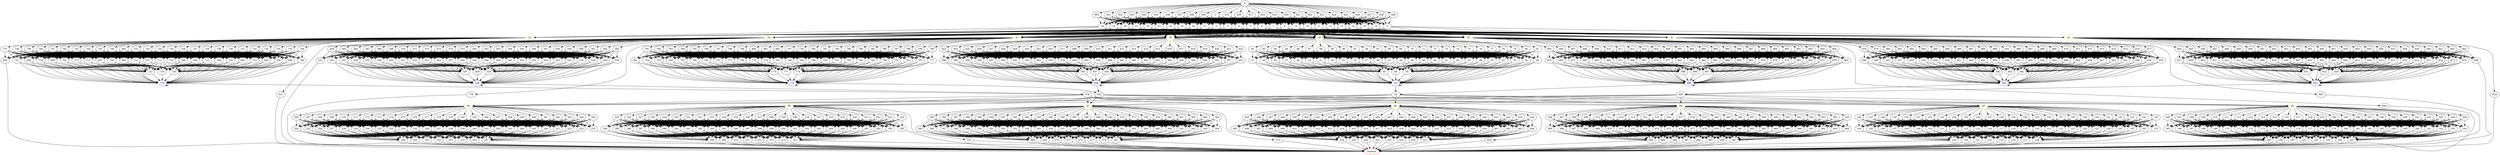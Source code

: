 digraph G {
	0 -> 1;
	0 -> 915;
	0 -> 916;
	0 -> 917;
	0 -> 918;
	0 -> 919;
	0 -> 920;
	0 -> 921;
	0 -> 922;
	0 -> 923;
	0 -> 924;
	0 -> 925;
	0 -> 926;
	0 -> 927;
	0 -> 928;
	0 -> 929;
	0 -> 930;
	0 -> 931;
	0 -> 932;
	0 -> 933;
	0 -> 934;
	0 -> 935;
	0 -> 936;
	0 -> 937;
	0 -> 938;
	0 -> 939;
	1 -> 2;
	1 -> 3;
	1 -> 4;
	1 -> 5;
	1 -> 6;
	1 -> 7;
	1 -> 8;
	1 -> 9;
	1 -> 10;
	1 -> 11;
	1 -> 12;
	1 -> 13;
	1 -> 14;
	1 -> 15;
	1 -> 16;
	1 -> 17;
	1 -> 18;
	1 -> 19;
	1 -> 20;
	1 -> 21;
	1 -> 22;
	1 -> 23;
	1 -> 24;
	1 -> 25;
	1 -> 26;
	1 -> 27;
	2 -> "28";
28 [color=yellow];
	2 -> "29";
29 [color=yellow];
	2 -> "30";
30 [color=yellow];
	2 -> "31";
31 [color=yellow];
	2 -> "32";
32 [color=yellow];
	2 -> "33";
33 [color=yellow];
	2 -> "34";
34 [color=yellow];
	2 -> "35";
35 [color=yellow];
	3 -> "28";
28 [color=yellow];
	3 -> "29";
29 [color=yellow];
	3 -> "30";
30 [color=yellow];
	3 -> "31";
31 [color=yellow];
	3 -> "32";
32 [color=yellow];
	3 -> "33";
33 [color=yellow];
	3 -> "34";
34 [color=yellow];
	3 -> "35";
35 [color=yellow];
	4 -> "28";
28 [color=yellow];
	4 -> "29";
29 [color=yellow];
	4 -> "30";
30 [color=yellow];
	4 -> "31";
31 [color=yellow];
	4 -> "32";
32 [color=yellow];
	4 -> "33";
33 [color=yellow];
	4 -> "34";
34 [color=yellow];
	4 -> "35";
35 [color=yellow];
	5 -> "28";
28 [color=yellow];
	5 -> "29";
29 [color=yellow];
	5 -> "30";
30 [color=yellow];
	5 -> "31";
31 [color=yellow];
	5 -> "32";
32 [color=yellow];
	5 -> "33";
33 [color=yellow];
	5 -> "34";
34 [color=yellow];
	5 -> "35";
35 [color=yellow];
	6 -> "28";
28 [color=yellow];
	6 -> "29";
29 [color=yellow];
	6 -> "30";
30 [color=yellow];
	6 -> "31";
31 [color=yellow];
	6 -> "32";
32 [color=yellow];
	6 -> "33";
33 [color=yellow];
	6 -> "34";
34 [color=yellow];
	6 -> "35";
35 [color=yellow];
	7 -> "28";
28 [color=yellow];
	7 -> "29";
29 [color=yellow];
	7 -> "30";
30 [color=yellow];
	7 -> "31";
31 [color=yellow];
	7 -> "32";
32 [color=yellow];
	7 -> "33";
33 [color=yellow];
	7 -> "34";
34 [color=yellow];
	7 -> "35";
35 [color=yellow];
	8 -> "28";
28 [color=yellow];
	8 -> "29";
29 [color=yellow];
	8 -> "30";
30 [color=yellow];
	8 -> "31";
31 [color=yellow];
	8 -> "32";
32 [color=yellow];
	8 -> "33";
33 [color=yellow];
	8 -> "34";
34 [color=yellow];
	8 -> "35";
35 [color=yellow];
	9 -> "28";
28 [color=yellow];
	9 -> "29";
29 [color=yellow];
	9 -> "30";
30 [color=yellow];
	9 -> "31";
31 [color=yellow];
	9 -> "32";
32 [color=yellow];
	9 -> "33";
33 [color=yellow];
	9 -> "34";
34 [color=yellow];
	9 -> "35";
35 [color=yellow];
	10 -> "28";
28 [color=yellow];
	10 -> "29";
29 [color=yellow];
	10 -> "30";
30 [color=yellow];
	10 -> "31";
31 [color=yellow];
	10 -> "32";
32 [color=yellow];
	10 -> "33";
33 [color=yellow];
	10 -> "34";
34 [color=yellow];
	10 -> "35";
35 [color=yellow];
	11 -> "28";
28 [color=yellow];
	11 -> "29";
29 [color=yellow];
	11 -> "30";
30 [color=yellow];
	11 -> "31";
31 [color=yellow];
	11 -> "32";
32 [color=yellow];
	11 -> "33";
33 [color=yellow];
	11 -> "34";
34 [color=yellow];
	11 -> "35";
35 [color=yellow];
	12 -> "28";
28 [color=yellow];
	12 -> "29";
29 [color=yellow];
	12 -> "30";
30 [color=yellow];
	12 -> "31";
31 [color=yellow];
	12 -> "32";
32 [color=yellow];
	12 -> "33";
33 [color=yellow];
	12 -> "34";
34 [color=yellow];
	12 -> "35";
35 [color=yellow];
	13 -> "28";
28 [color=yellow];
	13 -> "29";
29 [color=yellow];
	13 -> "30";
30 [color=yellow];
	13 -> "31";
31 [color=yellow];
	13 -> "32";
32 [color=yellow];
	13 -> "33";
33 [color=yellow];
	13 -> "34";
34 [color=yellow];
	13 -> "35";
35 [color=yellow];
	14 -> "28";
28 [color=yellow];
	14 -> "29";
29 [color=yellow];
	14 -> "30";
30 [color=yellow];
	14 -> "31";
31 [color=yellow];
	14 -> "32";
32 [color=yellow];
	14 -> "33";
33 [color=yellow];
	14 -> "34";
34 [color=yellow];
	14 -> "35";
35 [color=yellow];
	15 -> "28";
28 [color=yellow];
	15 -> "29";
29 [color=yellow];
	15 -> "30";
30 [color=yellow];
	15 -> "31";
31 [color=yellow];
	15 -> "32";
32 [color=yellow];
	15 -> "33";
33 [color=yellow];
	15 -> "34";
34 [color=yellow];
	15 -> "35";
35 [color=yellow];
	16 -> "28";
28 [color=yellow];
	16 -> "29";
29 [color=yellow];
	16 -> "30";
30 [color=yellow];
	16 -> "31";
31 [color=yellow];
	16 -> "32";
32 [color=yellow];
	16 -> "33";
33 [color=yellow];
	16 -> "34";
34 [color=yellow];
	16 -> "35";
35 [color=yellow];
	17 -> "28";
28 [color=yellow];
	17 -> "29";
29 [color=yellow];
	17 -> "30";
30 [color=yellow];
	17 -> "31";
31 [color=yellow];
	17 -> "32";
32 [color=yellow];
	17 -> "33";
33 [color=yellow];
	17 -> "34";
34 [color=yellow];
	17 -> "35";
35 [color=yellow];
	18 -> "28";
28 [color=yellow];
	18 -> "29";
29 [color=yellow];
	18 -> "30";
30 [color=yellow];
	18 -> "31";
31 [color=yellow];
	18 -> "32";
32 [color=yellow];
	18 -> "33";
33 [color=yellow];
	18 -> "34";
34 [color=yellow];
	18 -> "35";
35 [color=yellow];
	19 -> "28";
28 [color=yellow];
	19 -> "29";
29 [color=yellow];
	19 -> "30";
30 [color=yellow];
	19 -> "31";
31 [color=yellow];
	19 -> "32";
32 [color=yellow];
	19 -> "33";
33 [color=yellow];
	19 -> "34";
34 [color=yellow];
	19 -> "35";
35 [color=yellow];
	20 -> "28";
28 [color=yellow];
	20 -> "29";
29 [color=yellow];
	20 -> "30";
30 [color=yellow];
	20 -> "31";
31 [color=yellow];
	20 -> "32";
32 [color=yellow];
	20 -> "33";
33 [color=yellow];
	20 -> "34";
34 [color=yellow];
	20 -> "35";
35 [color=yellow];
	21 -> "28";
28 [color=yellow];
	21 -> "29";
29 [color=yellow];
	21 -> "30";
30 [color=yellow];
	21 -> "31";
31 [color=yellow];
	21 -> "32";
32 [color=yellow];
	21 -> "33";
33 [color=yellow];
	21 -> "34";
34 [color=yellow];
	21 -> "35";
35 [color=yellow];
	22 -> "28";
28 [color=yellow];
	22 -> "29";
29 [color=yellow];
	22 -> "30";
30 [color=yellow];
	22 -> "31";
31 [color=yellow];
	22 -> "32";
32 [color=yellow];
	22 -> "33";
33 [color=yellow];
	22 -> "34";
34 [color=yellow];
	22 -> "35";
35 [color=yellow];
	23 -> "28";
28 [color=yellow];
	23 -> "29";
29 [color=yellow];
	23 -> "30";
30 [color=yellow];
	23 -> "31";
31 [color=yellow];
	23 -> "32";
32 [color=yellow];
	23 -> "33";
33 [color=yellow];
	23 -> "34";
34 [color=yellow];
	23 -> "35";
35 [color=yellow];
	24 -> "28";
28 [color=yellow];
	24 -> "29";
29 [color=yellow];
	24 -> "30";
30 [color=yellow];
	24 -> "31";
31 [color=yellow];
	24 -> "32";
32 [color=yellow];
	24 -> "33";
33 [color=yellow];
	24 -> "34";
34 [color=yellow];
	24 -> "35";
35 [color=yellow];
	25 -> "28";
28 [color=yellow];
	25 -> "29";
29 [color=yellow];
	25 -> "30";
30 [color=yellow];
	25 -> "31";
31 [color=yellow];
	25 -> "32";
32 [color=yellow];
	25 -> "33";
33 [color=yellow];
	25 -> "34";
34 [color=yellow];
	25 -> "35";
35 [color=yellow];
	26 -> "28";
28 [color=yellow];
	26 -> "29";
29 [color=yellow];
	26 -> "30";
30 [color=yellow];
	26 -> "31";
31 [color=yellow];
	26 -> "32";
32 [color=yellow];
	26 -> "33";
33 [color=yellow];
	26 -> "34";
34 [color=yellow];
	26 -> "35";
35 [color=yellow];
	27 -> "28";
28 [color=yellow];
	27 -> "29";
29 [color=yellow];
	27 -> "30";
30 [color=yellow];
	27 -> "31";
31 [color=yellow];
	27 -> "32";
32 [color=yellow];
	27 -> "33";
33 [color=yellow];
	27 -> "34";
34 [color=yellow];
	27 -> "35";
35 [color=yellow];
	28 -> 36;
	28 -> 67;
	28 -> 68;
	28 -> 69;
	28 -> 70;
	28 -> 71;
	28 -> 72;
	28 -> 73;
	28 -> 74;
	28 -> 75;
	28 -> 76;
	28 -> 77;
	28 -> 78;
	28 -> 79;
	28 -> 80;
	28 -> 81;
	28 -> 82;
	28 -> 83;
	28 -> 84;
	28 -> 85;
	28 -> 86;
	28 -> 87;
	28 -> 88;
	28 -> 89;
	28 -> 90;
	28 -> 91;
	29 -> 520;
	29 -> 551;
	29 -> 552;
	29 -> 553;
	29 -> 554;
	29 -> 555;
	29 -> 556;
	29 -> 557;
	29 -> 558;
	29 -> 559;
	29 -> 560;
	29 -> 561;
	29 -> 562;
	29 -> 563;
	29 -> 564;
	29 -> 565;
	29 -> 566;
	29 -> 567;
	29 -> 568;
	29 -> 569;
	29 -> 570;
	29 -> 571;
	29 -> 572;
	29 -> 573;
	29 -> 574;
	29 -> 575;
	30 -> 577;
	30 -> 608;
	30 -> 609;
	30 -> 610;
	30 -> 611;
	30 -> 612;
	30 -> 613;
	30 -> 614;
	30 -> 615;
	30 -> 616;
	30 -> 617;
	30 -> 618;
	30 -> 619;
	30 -> 620;
	30 -> 621;
	30 -> 622;
	30 -> 623;
	30 -> 624;
	30 -> 625;
	30 -> 626;
	30 -> 627;
	30 -> 628;
	30 -> 629;
	30 -> 630;
	30 -> 631;
	30 -> 632;
	31 -> 634;
	31 -> 665;
	31 -> 666;
	31 -> 667;
	31 -> 668;
	31 -> 669;
	31 -> 670;
	31 -> 671;
	31 -> 672;
	31 -> 673;
	31 -> 674;
	31 -> 675;
	31 -> 676;
	31 -> 677;
	31 -> 678;
	31 -> 679;
	31 -> 680;
	31 -> 681;
	31 -> 682;
	31 -> 683;
	31 -> 684;
	31 -> 685;
	31 -> 686;
	31 -> 687;
	31 -> 688;
	31 -> 689;
	32 -> 691;
	32 -> 722;
	32 -> 723;
	32 -> 724;
	32 -> 725;
	32 -> 726;
	32 -> 727;
	32 -> 728;
	32 -> 729;
	32 -> 730;
	32 -> 731;
	32 -> 732;
	32 -> 733;
	32 -> 734;
	32 -> 735;
	32 -> 736;
	32 -> 737;
	32 -> 738;
	32 -> 739;
	32 -> 740;
	32 -> 741;
	32 -> 742;
	32 -> 743;
	32 -> 744;
	32 -> 745;
	32 -> 746;
	33 -> 747;
	33 -> 778;
	33 -> 779;
	33 -> 780;
	33 -> 781;
	33 -> 782;
	33 -> 783;
	33 -> 784;
	33 -> 785;
	33 -> 786;
	33 -> 787;
	33 -> 788;
	33 -> 789;
	33 -> 790;
	33 -> 791;
	33 -> 792;
	33 -> 793;
	33 -> 794;
	33 -> 795;
	33 -> 796;
	33 -> 797;
	33 -> 798;
	33 -> 799;
	33 -> 800;
	33 -> 801;
	33 -> 802;
	34 -> 803;
	34 -> 834;
	34 -> 835;
	34 -> 836;
	34 -> 837;
	34 -> 838;
	34 -> 839;
	34 -> 840;
	34 -> 841;
	34 -> 842;
	34 -> 843;
	34 -> 844;
	34 -> 845;
	34 -> 846;
	34 -> 847;
	34 -> 848;
	34 -> 849;
	34 -> 850;
	34 -> 851;
	34 -> 852;
	34 -> 853;
	34 -> 854;
	34 -> 855;
	34 -> 856;
	34 -> 857;
	34 -> 858;
	35 -> 859;
	35 -> 890;
	35 -> 891;
	35 -> 892;
	35 -> 893;
	35 -> 894;
	35 -> 895;
	35 -> 896;
	35 -> 897;
	35 -> 898;
	35 -> 899;
	35 -> 900;
	35 -> 901;
	35 -> 902;
	35 -> 903;
	35 -> 904;
	35 -> 905;
	35 -> 906;
	35 -> 907;
	35 -> 908;
	35 -> 909;
	35 -> 910;
	35 -> 911;
	35 -> 912;
	35 -> 913;
	35 -> 914;
	36 -> 37;
	36 -> 38;
	36 -> 39;
	36 -> 40;
	36 -> 41;
	36 -> 42;
	36 -> 43;
	36 -> 44;
	36 -> 45;
	36 -> 46;
	36 -> 47;
	36 -> 48;
	36 -> 49;
	36 -> 50;
	36 -> 51;
	36 -> 52;
	36 -> 53;
	36 -> 54;
	36 -> 55;
	36 -> 56;
	36 -> 57;
	36 -> 58;
	36 -> 59;
	36 -> 60;
	36 -> 61;
	36 -> 62;
	37 -> "63";
63 [color=blue];
	37 -> 64;
	37 -> 65;
	37 -> 66;
	38 -> "63";
63 [color=blue];
	38 -> 64;
	38 -> 65;
	38 -> 66;
	39 -> "63";
63 [color=blue];
	39 -> 64;
	39 -> 65;
	39 -> 66;
	40 -> "63";
63 [color=blue];
	40 -> 64;
	40 -> 65;
	40 -> 66;
	41 -> "63";
63 [color=blue];
	41 -> 64;
	41 -> 65;
	41 -> 66;
	42 -> "63";
63 [color=blue];
	42 -> 64;
	42 -> 65;
	42 -> 66;
	43 -> "63";
63 [color=blue];
	43 -> 64;
	43 -> 65;
	43 -> 66;
	44 -> "63";
63 [color=blue];
	44 -> 64;
	44 -> 65;
	44 -> 66;
	45 -> "63";
63 [color=blue];
	45 -> 64;
	45 -> 65;
	45 -> 66;
	46 -> "63";
63 [color=blue];
	46 -> 64;
	46 -> 65;
	46 -> 66;
	47 -> "63";
63 [color=blue];
	47 -> 64;
	47 -> 65;
	47 -> 66;
	48 -> "63";
63 [color=blue];
	48 -> 64;
	48 -> 65;
	48 -> 66;
	49 -> "63";
63 [color=blue];
	49 -> 64;
	49 -> 65;
	49 -> 66;
	50 -> "63";
63 [color=blue];
	50 -> 64;
	50 -> 65;
	50 -> 66;
	51 -> "63";
63 [color=blue];
	51 -> 64;
	51 -> 65;
	51 -> 66;
	52 -> "63";
63 [color=blue];
	52 -> 64;
	52 -> 65;
	52 -> 66;
	53 -> "63";
63 [color=blue];
	53 -> 64;
	53 -> 65;
	53 -> 66;
	54 -> "63";
63 [color=blue];
	54 -> 64;
	54 -> 65;
	54 -> 66;
	55 -> "63";
63 [color=blue];
	55 -> 64;
	55 -> 65;
	55 -> 66;
	56 -> "63";
63 [color=blue];
	56 -> 64;
	56 -> 65;
	56 -> 66;
	57 -> "63";
63 [color=blue];
	57 -> 64;
	57 -> 65;
	57 -> 66;
	58 -> "63";
63 [color=blue];
	58 -> 64;
	58 -> 65;
	58 -> 66;
	59 -> "63";
63 [color=blue];
	59 -> 64;
	59 -> 65;
	59 -> 66;
	60 -> "63";
63 [color=blue];
	60 -> 64;
	60 -> 65;
	60 -> 66;
	61 -> "63";
63 [color=blue];
	61 -> 64;
	61 -> 65;
	61 -> 66;
	62 -> "63";
63 [color=blue];
	62 -> 64;
	62 -> 65;
	62 -> 66;
	63 -> "63";
63 [color=blue];
	63 -> 92;
	64 -> "63";
63 [color=blue];
	65 -> "63";
63 [color=blue];
	66 -> "63";
63 [color=blue];
	67 -> 37;
	67 -> 38;
	67 -> 39;
	67 -> 40;
	67 -> 41;
	67 -> 42;
	67 -> 43;
	67 -> 44;
	67 -> 45;
	67 -> 46;
	67 -> 47;
	67 -> 48;
	67 -> 49;
	67 -> 50;
	67 -> 51;
	67 -> 52;
	67 -> 53;
	67 -> 54;
	67 -> 55;
	67 -> 56;
	67 -> 57;
	67 -> 58;
	67 -> 59;
	67 -> 60;
	67 -> 61;
	67 -> 62;
	68 -> 37;
	68 -> 38;
	68 -> 39;
	68 -> 40;
	68 -> 41;
	68 -> 42;
	68 -> 43;
	68 -> 44;
	68 -> 45;
	68 -> 46;
	68 -> 47;
	68 -> 48;
	68 -> 49;
	68 -> 50;
	68 -> 51;
	68 -> 52;
	68 -> 53;
	68 -> 54;
	68 -> 55;
	68 -> 56;
	68 -> 57;
	68 -> 58;
	68 -> 59;
	68 -> 60;
	68 -> 61;
	68 -> 62;
	69 -> 37;
	69 -> 38;
	69 -> 39;
	69 -> 40;
	69 -> 41;
	69 -> 42;
	69 -> 43;
	69 -> 44;
	69 -> 45;
	69 -> 46;
	69 -> 47;
	69 -> 48;
	69 -> 49;
	69 -> 50;
	69 -> 51;
	69 -> 52;
	69 -> 53;
	69 -> 54;
	69 -> 55;
	69 -> 56;
	69 -> 57;
	69 -> 58;
	69 -> 59;
	69 -> 60;
	69 -> 61;
	69 -> 62;
	70 -> 37;
	70 -> 38;
	70 -> 39;
	70 -> 40;
	70 -> 41;
	70 -> 42;
	70 -> 43;
	70 -> 44;
	70 -> 45;
	70 -> 46;
	70 -> 47;
	70 -> 48;
	70 -> 49;
	70 -> 50;
	70 -> 51;
	70 -> 52;
	70 -> 53;
	70 -> 54;
	70 -> 55;
	70 -> 56;
	70 -> 57;
	70 -> 58;
	70 -> 59;
	70 -> 60;
	70 -> 61;
	70 -> 62;
	71 -> 37;
	71 -> 38;
	71 -> 39;
	71 -> 40;
	71 -> 41;
	71 -> 42;
	71 -> 43;
	71 -> 44;
	71 -> 45;
	71 -> 46;
	71 -> 47;
	71 -> 48;
	71 -> 49;
	71 -> 50;
	71 -> 51;
	71 -> 52;
	71 -> 53;
	71 -> 54;
	71 -> 55;
	71 -> 56;
	71 -> 57;
	71 -> 58;
	71 -> 59;
	71 -> 60;
	71 -> 61;
	71 -> 62;
	72 -> 37;
	72 -> 38;
	72 -> 39;
	72 -> 40;
	72 -> 41;
	72 -> 42;
	72 -> 43;
	72 -> 44;
	72 -> 45;
	72 -> 46;
	72 -> 47;
	72 -> 48;
	72 -> 49;
	72 -> 50;
	72 -> 51;
	72 -> 52;
	72 -> 53;
	72 -> 54;
	72 -> 55;
	72 -> 56;
	72 -> 57;
	72 -> 58;
	72 -> 59;
	72 -> 60;
	72 -> 61;
	72 -> 62;
	73 -> 37;
	73 -> 38;
	73 -> 39;
	73 -> 40;
	73 -> 41;
	73 -> 42;
	73 -> 43;
	73 -> 44;
	73 -> 45;
	73 -> 46;
	73 -> 47;
	73 -> 48;
	73 -> 49;
	73 -> 50;
	73 -> 51;
	73 -> 52;
	73 -> 53;
	73 -> 54;
	73 -> 55;
	73 -> 56;
	73 -> 57;
	73 -> 58;
	73 -> 59;
	73 -> 60;
	73 -> 61;
	73 -> 62;
	74 -> 37;
	74 -> 38;
	74 -> 39;
	74 -> 40;
	74 -> 41;
	74 -> 42;
	74 -> 43;
	74 -> 44;
	74 -> 45;
	74 -> 46;
	74 -> 47;
	74 -> 48;
	74 -> 49;
	74 -> 50;
	74 -> 51;
	74 -> 52;
	74 -> 53;
	74 -> 54;
	74 -> 55;
	74 -> 56;
	74 -> 57;
	74 -> 58;
	74 -> 59;
	74 -> 60;
	74 -> 61;
	74 -> 62;
	75 -> 37;
	75 -> 38;
	75 -> 39;
	75 -> 40;
	75 -> 41;
	75 -> 42;
	75 -> 43;
	75 -> 44;
	75 -> 45;
	75 -> 46;
	75 -> 47;
	75 -> 48;
	75 -> 49;
	75 -> 50;
	75 -> 51;
	75 -> 52;
	75 -> 53;
	75 -> 54;
	75 -> 55;
	75 -> 56;
	75 -> 57;
	75 -> 58;
	75 -> 59;
	75 -> 60;
	75 -> 61;
	75 -> 62;
	76 -> 37;
	76 -> 38;
	76 -> 39;
	76 -> 40;
	76 -> 41;
	76 -> 42;
	76 -> 43;
	76 -> 44;
	76 -> 45;
	76 -> 46;
	76 -> 47;
	76 -> 48;
	76 -> 49;
	76 -> 50;
	76 -> 51;
	76 -> 52;
	76 -> 53;
	76 -> 54;
	76 -> 55;
	76 -> 56;
	76 -> 57;
	76 -> 58;
	76 -> 59;
	76 -> 60;
	76 -> 61;
	76 -> 62;
	77 -> 37;
	77 -> 38;
	77 -> 39;
	77 -> 40;
	77 -> 41;
	77 -> 42;
	77 -> 43;
	77 -> 44;
	77 -> 45;
	77 -> 46;
	77 -> 47;
	77 -> 48;
	77 -> 49;
	77 -> 50;
	77 -> 51;
	77 -> 52;
	77 -> 53;
	77 -> 54;
	77 -> 55;
	77 -> 56;
	77 -> 57;
	77 -> 58;
	77 -> 59;
	77 -> 60;
	77 -> 61;
	77 -> 62;
	78 -> 37;
	78 -> 38;
	78 -> 39;
	78 -> 40;
	78 -> 41;
	78 -> 42;
	78 -> 43;
	78 -> 44;
	78 -> 45;
	78 -> 46;
	78 -> 47;
	78 -> 48;
	78 -> 49;
	78 -> 50;
	78 -> 51;
	78 -> 52;
	78 -> 53;
	78 -> 54;
	78 -> 55;
	78 -> 56;
	78 -> 57;
	78 -> 58;
	78 -> 59;
	78 -> 60;
	78 -> 61;
	78 -> 62;
	79 -> 37;
	79 -> 38;
	79 -> 39;
	79 -> 40;
	79 -> 41;
	79 -> 42;
	79 -> 43;
	79 -> 44;
	79 -> 45;
	79 -> 46;
	79 -> 47;
	79 -> 48;
	79 -> 49;
	79 -> 50;
	79 -> 51;
	79 -> 52;
	79 -> 53;
	79 -> 54;
	79 -> 55;
	79 -> 56;
	79 -> 57;
	79 -> 58;
	79 -> 59;
	79 -> 60;
	79 -> 61;
	79 -> 62;
	80 -> 37;
	80 -> 38;
	80 -> 39;
	80 -> 40;
	80 -> 41;
	80 -> 42;
	80 -> 43;
	80 -> 44;
	80 -> 45;
	80 -> 46;
	80 -> 47;
	80 -> 48;
	80 -> 49;
	80 -> 50;
	80 -> 51;
	80 -> 52;
	80 -> 53;
	80 -> 54;
	80 -> 55;
	80 -> 56;
	80 -> 57;
	80 -> 58;
	80 -> 59;
	80 -> 60;
	80 -> 61;
	80 -> 62;
	81 -> 37;
	81 -> 38;
	81 -> 39;
	81 -> 40;
	81 -> 41;
	81 -> 42;
	81 -> 43;
	81 -> 44;
	81 -> 45;
	81 -> 46;
	81 -> 47;
	81 -> 48;
	81 -> 49;
	81 -> 50;
	81 -> 51;
	81 -> 52;
	81 -> 53;
	81 -> 54;
	81 -> 55;
	81 -> 56;
	81 -> 57;
	81 -> 58;
	81 -> 59;
	81 -> 60;
	81 -> 61;
	81 -> 62;
	82 -> 37;
	82 -> 38;
	82 -> 39;
	82 -> 40;
	82 -> 41;
	82 -> 42;
	82 -> 43;
	82 -> 44;
	82 -> 45;
	82 -> 46;
	82 -> 47;
	82 -> 48;
	82 -> 49;
	82 -> 50;
	82 -> 51;
	82 -> 52;
	82 -> 53;
	82 -> 54;
	82 -> 55;
	82 -> 56;
	82 -> 57;
	82 -> 58;
	82 -> 59;
	82 -> 60;
	82 -> 61;
	82 -> 62;
	83 -> 37;
	83 -> 38;
	83 -> 39;
	83 -> 40;
	83 -> 41;
	83 -> 42;
	83 -> 43;
	83 -> 44;
	83 -> 45;
	83 -> 46;
	83 -> 47;
	83 -> 48;
	83 -> 49;
	83 -> 50;
	83 -> 51;
	83 -> 52;
	83 -> 53;
	83 -> 54;
	83 -> 55;
	83 -> 56;
	83 -> 57;
	83 -> 58;
	83 -> 59;
	83 -> 60;
	83 -> 61;
	83 -> 62;
	84 -> 37;
	84 -> 38;
	84 -> 39;
	84 -> 40;
	84 -> 41;
	84 -> 42;
	84 -> 43;
	84 -> 44;
	84 -> 45;
	84 -> 46;
	84 -> 47;
	84 -> 48;
	84 -> 49;
	84 -> 50;
	84 -> 51;
	84 -> 52;
	84 -> 53;
	84 -> 54;
	84 -> 55;
	84 -> 56;
	84 -> 57;
	84 -> 58;
	84 -> 59;
	84 -> 60;
	84 -> 61;
	84 -> 62;
	85 -> 37;
	85 -> 38;
	85 -> 39;
	85 -> 40;
	85 -> 41;
	85 -> 42;
	85 -> 43;
	85 -> 44;
	85 -> 45;
	85 -> 46;
	85 -> 47;
	85 -> 48;
	85 -> 49;
	85 -> 50;
	85 -> 51;
	85 -> 52;
	85 -> 53;
	85 -> 54;
	85 -> 55;
	85 -> 56;
	85 -> 57;
	85 -> 58;
	85 -> 59;
	85 -> 60;
	85 -> 61;
	85 -> 62;
	86 -> 37;
	86 -> 38;
	86 -> 39;
	86 -> 40;
	86 -> 41;
	86 -> 42;
	86 -> 43;
	86 -> 44;
	86 -> 45;
	86 -> 46;
	86 -> 47;
	86 -> 48;
	86 -> 49;
	86 -> 50;
	86 -> 51;
	86 -> 52;
	86 -> 53;
	86 -> 54;
	86 -> 55;
	86 -> 56;
	86 -> 57;
	86 -> 58;
	86 -> 59;
	86 -> 60;
	86 -> 61;
	86 -> 62;
	87 -> 37;
	87 -> 38;
	87 -> 39;
	87 -> 40;
	87 -> 41;
	87 -> 42;
	87 -> 43;
	87 -> 44;
	87 -> 45;
	87 -> 46;
	87 -> 47;
	87 -> 48;
	87 -> 49;
	87 -> 50;
	87 -> 51;
	87 -> 52;
	87 -> 53;
	87 -> 54;
	87 -> 55;
	87 -> 56;
	87 -> 57;
	87 -> 58;
	87 -> 59;
	87 -> 60;
	87 -> 61;
	87 -> 62;
	88 -> 37;
	88 -> 38;
	88 -> 39;
	88 -> 40;
	88 -> 41;
	88 -> 42;
	88 -> 43;
	88 -> 44;
	88 -> 45;
	88 -> 46;
	88 -> 47;
	88 -> 48;
	88 -> 49;
	88 -> 50;
	88 -> 51;
	88 -> 52;
	88 -> 53;
	88 -> 54;
	88 -> 55;
	88 -> 56;
	88 -> 57;
	88 -> 58;
	88 -> 59;
	88 -> 60;
	88 -> 61;
	88 -> 62;
	89 -> 37;
	89 -> 38;
	89 -> 39;
	89 -> 40;
	89 -> 41;
	89 -> 42;
	89 -> 43;
	89 -> 44;
	89 -> 45;
	89 -> 46;
	89 -> 47;
	89 -> 48;
	89 -> 49;
	89 -> 50;
	89 -> 51;
	89 -> 52;
	89 -> 53;
	89 -> 54;
	89 -> 55;
	89 -> 56;
	89 -> 57;
	89 -> 58;
	89 -> 59;
	89 -> 60;
	89 -> 61;
	89 -> 62;
	90 -> 37;
	90 -> 38;
	90 -> 39;
	90 -> 40;
	90 -> 41;
	90 -> 42;
	90 -> 43;
	90 -> 44;
	90 -> 45;
	90 -> 46;
	90 -> 47;
	90 -> 48;
	90 -> 49;
	90 -> 50;
	90 -> 51;
	90 -> 52;
	90 -> 53;
	90 -> 54;
	90 -> 55;
	90 -> 56;
	90 -> 57;
	90 -> 58;
	90 -> 59;
	90 -> 60;
	90 -> 61;
	90 -> 62;
	91 -> 37;
	91 -> 38;
	91 -> 39;
	91 -> 40;
	91 -> 41;
	91 -> 42;
	91 -> 43;
	91 -> 44;
	91 -> 45;
	91 -> 46;
	91 -> 47;
	91 -> 48;
	91 -> 49;
	91 -> 50;
	91 -> 51;
	91 -> 52;
	91 -> 53;
	91 -> 54;
	91 -> 55;
	91 -> 56;
	91 -> 57;
	91 -> 58;
	91 -> 59;
	91 -> 60;
	91 -> 61;
	91 -> 62;
	92 -> "93";
93 [color=yellow];
	92 -> "94";
94 [color=yellow];
	92 -> "95";
95 [color=yellow];
	92 -> "96";
96 [color=yellow];
	92 -> "97";
97 [color=yellow];
	92 -> "98";
98 [color=yellow];
	92 -> "99";
99 [color=yellow];
	93 -> 100;
	93 -> 135;
	93 -> 136;
	93 -> 137;
	93 -> 138;
	93 -> 139;
	93 -> 140;
	93 -> 141;
	93 -> 142;
	93 -> 143;
	93 -> 144;
	93 -> 145;
	93 -> 146;
	93 -> 147;
	93 -> 148;
	93 -> 149;
	93 -> 150;
	93 -> 151;
	93 -> 152;
	93 -> 153;
	93 -> 154;
	93 -> 155;
	93 -> 156;
	93 -> 157;
	93 -> 158;
	93 -> 159;
	94 -> 160;
	94 -> 195;
	94 -> 196;
	94 -> 197;
	94 -> 198;
	94 -> 199;
	94 -> 200;
	94 -> 201;
	94 -> 202;
	94 -> 203;
	94 -> 204;
	94 -> 205;
	94 -> 206;
	94 -> 207;
	94 -> 208;
	94 -> 209;
	94 -> 210;
	94 -> 211;
	94 -> 212;
	94 -> 213;
	94 -> 214;
	94 -> 215;
	94 -> 216;
	94 -> 217;
	94 -> 218;
	94 -> 219;
	95 -> 220;
	95 -> 255;
	95 -> 256;
	95 -> 257;
	95 -> 258;
	95 -> 259;
	95 -> 260;
	95 -> 261;
	95 -> 262;
	95 -> 263;
	95 -> 264;
	95 -> 265;
	95 -> 266;
	95 -> 267;
	95 -> 268;
	95 -> 269;
	95 -> 270;
	95 -> 271;
	95 -> 272;
	95 -> 273;
	95 -> 274;
	95 -> 275;
	95 -> 276;
	95 -> 277;
	95 -> 278;
	95 -> 279;
	96 -> 280;
	96 -> 315;
	96 -> 316;
	96 -> 317;
	96 -> 318;
	96 -> 319;
	96 -> 320;
	96 -> 321;
	96 -> 322;
	96 -> 323;
	96 -> 324;
	96 -> 325;
	96 -> 326;
	96 -> 327;
	96 -> 328;
	96 -> 329;
	96 -> 330;
	96 -> 331;
	96 -> 332;
	96 -> 333;
	96 -> 334;
	96 -> 335;
	96 -> 336;
	96 -> 337;
	96 -> 338;
	96 -> 339;
	97 -> 340;
	97 -> 375;
	97 -> 376;
	97 -> 377;
	97 -> 378;
	97 -> 379;
	97 -> 380;
	97 -> 381;
	97 -> 382;
	97 -> 383;
	97 -> 384;
	97 -> 385;
	97 -> 386;
	97 -> 387;
	97 -> 388;
	97 -> 389;
	97 -> 390;
	97 -> 391;
	97 -> 392;
	97 -> 393;
	97 -> 394;
	97 -> 395;
	97 -> 396;
	97 -> 397;
	97 -> 398;
	97 -> 399;
	98 -> 400;
	98 -> 435;
	98 -> 436;
	98 -> 437;
	98 -> 438;
	98 -> 439;
	98 -> 440;
	98 -> 441;
	98 -> 442;
	98 -> 443;
	98 -> 444;
	98 -> 445;
	98 -> 446;
	98 -> 447;
	98 -> 448;
	98 -> 449;
	98 -> 450;
	98 -> 451;
	98 -> 452;
	98 -> 453;
	98 -> 454;
	98 -> 455;
	98 -> 456;
	98 -> 457;
	98 -> 458;
	98 -> 459;
	99 -> 460;
	99 -> 495;
	99 -> 496;
	99 -> 497;
	99 -> 498;
	99 -> 499;
	99 -> 500;
	99 -> 501;
	99 -> 502;
	99 -> 503;
	99 -> 504;
	99 -> 505;
	99 -> 506;
	99 -> 507;
	99 -> 508;
	99 -> 509;
	99 -> 510;
	99 -> 511;
	99 -> 512;
	99 -> 513;
	99 -> 514;
	99 -> 515;
	99 -> 516;
	99 -> 517;
	99 -> 518;
	99 -> 519;
	100 -> 101;
	100 -> 102;
	100 -> 103;
	100 -> 104;
	100 -> 105;
	100 -> 106;
	100 -> 107;
	100 -> 108;
	100 -> 109;
	100 -> 110;
	100 -> 111;
	100 -> 112;
	100 -> 113;
	100 -> 114;
	100 -> 115;
	100 -> 116;
	100 -> 117;
	100 -> 118;
	100 -> 119;
	100 -> 120;
	100 -> 121;
	100 -> 122;
	100 -> 123;
	100 -> 124;
	100 -> 125;
	100 -> 126;
	101 -> 127;
	101 -> 128;
	101 -> 129;
	101 -> 130;
	101 -> 131;
	101 -> 132;
	101 -> 133;
	101 -> 134;
	102 -> 127;
	102 -> 128;
	102 -> 129;
	102 -> 130;
	102 -> 131;
	102 -> 132;
	102 -> 133;
	102 -> 134;
	103 -> 127;
	103 -> 128;
	103 -> 129;
	103 -> 130;
	103 -> 131;
	103 -> 132;
	103 -> 133;
	103 -> 134;
	104 -> 127;
	104 -> 128;
	104 -> 129;
	104 -> 130;
	104 -> 131;
	104 -> 132;
	104 -> 133;
	104 -> 134;
	105 -> 127;
	105 -> 128;
	105 -> 129;
	105 -> 130;
	105 -> 131;
	105 -> 132;
	105 -> 133;
	105 -> 134;
	106 -> 127;
	106 -> 128;
	106 -> 129;
	106 -> 130;
	106 -> 131;
	106 -> 132;
	106 -> 133;
	106 -> 134;
	107 -> 127;
	107 -> 128;
	107 -> 129;
	107 -> 130;
	107 -> 131;
	107 -> 132;
	107 -> 133;
	107 -> 134;
	108 -> 127;
	108 -> 128;
	108 -> 129;
	108 -> 130;
	108 -> 131;
	108 -> 132;
	108 -> 133;
	108 -> 134;
	109 -> 127;
	109 -> 128;
	109 -> 129;
	109 -> 130;
	109 -> 131;
	109 -> 132;
	109 -> 133;
	109 -> 134;
	110 -> 127;
	110 -> 128;
	110 -> 129;
	110 -> 130;
	110 -> 131;
	110 -> 132;
	110 -> 133;
	110 -> 134;
	111 -> 127;
	111 -> 128;
	111 -> 129;
	111 -> 130;
	111 -> 131;
	111 -> 132;
	111 -> 133;
	111 -> 134;
	112 -> 127;
	112 -> 128;
	112 -> 129;
	112 -> 130;
	112 -> 131;
	112 -> 132;
	112 -> 133;
	112 -> 134;
	113 -> 127;
	113 -> 128;
	113 -> 129;
	113 -> 130;
	113 -> 131;
	113 -> 132;
	113 -> 133;
	113 -> 134;
	114 -> 127;
	114 -> 128;
	114 -> 129;
	114 -> 130;
	114 -> 131;
	114 -> 132;
	114 -> 133;
	114 -> 134;
	115 -> "Timeout";
Timeout [color=red];
	116 -> 127;
	116 -> 128;
	116 -> 129;
	116 -> 130;
	116 -> 131;
	116 -> 132;
	116 -> 133;
	116 -> 134;
	117 -> 127;
	117 -> 128;
	117 -> 129;
	117 -> 130;
	117 -> 131;
	117 -> 132;
	117 -> 133;
	117 -> 134;
	118 -> 127;
	118 -> 128;
	118 -> 129;
	118 -> 130;
	118 -> 131;
	118 -> 132;
	118 -> 133;
	118 -> 134;
	119 -> 127;
	119 -> 128;
	119 -> 129;
	119 -> 130;
	119 -> 131;
	119 -> 132;
	119 -> 133;
	119 -> 134;
	120 -> 127;
	120 -> 128;
	120 -> 129;
	120 -> 130;
	120 -> 131;
	120 -> 132;
	120 -> 133;
	120 -> 134;
	121 -> 127;
	121 -> 128;
	121 -> 129;
	121 -> 130;
	121 -> 131;
	121 -> 132;
	121 -> 133;
	121 -> 134;
	122 -> 127;
	122 -> 128;
	122 -> 129;
	122 -> 130;
	122 -> 131;
	122 -> 132;
	122 -> 133;
	122 -> 134;
	123 -> 127;
	123 -> 128;
	123 -> 129;
	123 -> 130;
	123 -> 131;
	123 -> 132;
	123 -> 133;
	123 -> 134;
	124 -> 127;
	124 -> 128;
	124 -> 129;
	124 -> 130;
	124 -> 131;
	124 -> 132;
	124 -> 133;
	124 -> 134;
	125 -> 127;
	125 -> 128;
	125 -> 129;
	125 -> 130;
	125 -> 131;
	125 -> 132;
	125 -> 133;
	125 -> 134;
	126 -> 127;
	126 -> 128;
	126 -> 129;
	126 -> 130;
	126 -> 131;
	126 -> 132;
	126 -> 133;
	126 -> 134;
	127 -> "Timeout";
Timeout [color=red];
	128 -> "Timeout";
Timeout [color=red];
	129 -> "Timeout";
Timeout [color=red];
	130 -> "Timeout";
Timeout [color=red];
	131 -> "Timeout";
Timeout [color=red];
	132 -> "Timeout";
Timeout [color=red];
	133 -> "Timeout";
Timeout [color=red];
	134 -> "Timeout";
Timeout [color=red];
	135 -> 101;
	135 -> 102;
	135 -> 103;
	135 -> 104;
	135 -> 105;
	135 -> 106;
	135 -> 107;
	135 -> 108;
	135 -> 109;
	135 -> 110;
	135 -> 111;
	135 -> 112;
	135 -> 113;
	135 -> 114;
	135 -> 115;
	135 -> 116;
	135 -> 117;
	135 -> 118;
	135 -> 119;
	135 -> 120;
	135 -> 121;
	135 -> 122;
	135 -> 123;
	135 -> 124;
	135 -> 125;
	135 -> 126;
	136 -> 101;
	136 -> 102;
	136 -> 103;
	136 -> 104;
	136 -> 105;
	136 -> 106;
	136 -> 107;
	136 -> 108;
	136 -> 109;
	136 -> 110;
	136 -> 111;
	136 -> 112;
	136 -> 113;
	136 -> 114;
	136 -> 115;
	136 -> 116;
	136 -> 117;
	136 -> 118;
	136 -> 119;
	136 -> 120;
	136 -> 121;
	136 -> 122;
	136 -> 123;
	136 -> 124;
	136 -> 125;
	136 -> 126;
	137 -> 101;
	137 -> 102;
	137 -> 103;
	137 -> 104;
	137 -> 105;
	137 -> 106;
	137 -> 107;
	137 -> 108;
	137 -> 109;
	137 -> 110;
	137 -> 111;
	137 -> 112;
	137 -> 113;
	137 -> 114;
	137 -> 115;
	137 -> 116;
	137 -> 117;
	137 -> 118;
	137 -> 119;
	137 -> 120;
	137 -> 121;
	137 -> 122;
	137 -> 123;
	137 -> 124;
	137 -> 125;
	137 -> 126;
	138 -> 101;
	138 -> 102;
	138 -> 103;
	138 -> 104;
	138 -> 105;
	138 -> 106;
	138 -> 107;
	138 -> 108;
	138 -> 109;
	138 -> 110;
	138 -> 111;
	138 -> 112;
	138 -> 113;
	138 -> 114;
	138 -> 115;
	138 -> 116;
	138 -> 117;
	138 -> 118;
	138 -> 119;
	138 -> 120;
	138 -> 121;
	138 -> 122;
	138 -> 123;
	138 -> 124;
	138 -> 125;
	138 -> 126;
	139 -> 101;
	139 -> 102;
	139 -> 103;
	139 -> 104;
	139 -> 105;
	139 -> 106;
	139 -> 107;
	139 -> 108;
	139 -> 109;
	139 -> 110;
	139 -> 111;
	139 -> 112;
	139 -> 113;
	139 -> 114;
	139 -> 115;
	139 -> 116;
	139 -> 117;
	139 -> 118;
	139 -> 119;
	139 -> 120;
	139 -> 121;
	139 -> 122;
	139 -> 123;
	139 -> 124;
	139 -> 125;
	139 -> 126;
	140 -> 101;
	140 -> 102;
	140 -> 103;
	140 -> 104;
	140 -> 105;
	140 -> 106;
	140 -> 107;
	140 -> 108;
	140 -> 109;
	140 -> 110;
	140 -> 111;
	140 -> 112;
	140 -> 113;
	140 -> 114;
	140 -> 115;
	140 -> 116;
	140 -> 117;
	140 -> 118;
	140 -> 119;
	140 -> 120;
	140 -> 121;
	140 -> 122;
	140 -> 123;
	140 -> 124;
	140 -> 125;
	140 -> 126;
	141 -> 101;
	141 -> 102;
	141 -> 103;
	141 -> 104;
	141 -> 105;
	141 -> 106;
	141 -> 107;
	141 -> 108;
	141 -> 109;
	141 -> 110;
	141 -> 111;
	141 -> 112;
	141 -> 113;
	141 -> 114;
	141 -> 115;
	141 -> 116;
	141 -> 117;
	141 -> 118;
	141 -> 119;
	141 -> 120;
	141 -> 121;
	141 -> 122;
	141 -> 123;
	141 -> 124;
	141 -> 125;
	141 -> 126;
	142 -> 101;
	142 -> 102;
	142 -> 103;
	142 -> 104;
	142 -> 105;
	142 -> 106;
	142 -> 107;
	142 -> 108;
	142 -> 109;
	142 -> 110;
	142 -> 111;
	142 -> 112;
	142 -> 113;
	142 -> 114;
	142 -> 115;
	142 -> 116;
	142 -> 117;
	142 -> 118;
	142 -> 119;
	142 -> 120;
	142 -> 121;
	142 -> 122;
	142 -> 123;
	142 -> 124;
	142 -> 125;
	142 -> 126;
	143 -> 101;
	143 -> 102;
	143 -> 103;
	143 -> 104;
	143 -> 105;
	143 -> 106;
	143 -> 107;
	143 -> 108;
	143 -> 109;
	143 -> 110;
	143 -> 111;
	143 -> 112;
	143 -> 113;
	143 -> 114;
	143 -> 115;
	143 -> 116;
	143 -> 117;
	143 -> 118;
	143 -> 119;
	143 -> 120;
	143 -> 121;
	143 -> 122;
	143 -> 123;
	143 -> 124;
	143 -> 125;
	143 -> 126;
	144 -> 101;
	144 -> 102;
	144 -> 103;
	144 -> 104;
	144 -> 105;
	144 -> 106;
	144 -> 107;
	144 -> 108;
	144 -> 109;
	144 -> 110;
	144 -> 111;
	144 -> 112;
	144 -> 113;
	144 -> 114;
	144 -> 115;
	144 -> 116;
	144 -> 117;
	144 -> 118;
	144 -> 119;
	144 -> 120;
	144 -> 121;
	144 -> 122;
	144 -> 123;
	144 -> 124;
	144 -> 125;
	144 -> 126;
	145 -> 101;
	145 -> 102;
	145 -> 103;
	145 -> 104;
	145 -> 105;
	145 -> 106;
	145 -> 107;
	145 -> 108;
	145 -> 109;
	145 -> 110;
	145 -> 111;
	145 -> 112;
	145 -> 113;
	145 -> 114;
	145 -> 115;
	145 -> 116;
	145 -> 117;
	145 -> 118;
	145 -> 119;
	145 -> 120;
	145 -> 121;
	145 -> 122;
	145 -> 123;
	145 -> 124;
	145 -> 125;
	145 -> 126;
	146 -> 101;
	146 -> 102;
	146 -> 103;
	146 -> 104;
	146 -> 105;
	146 -> 106;
	146 -> 107;
	146 -> 108;
	146 -> 109;
	146 -> 110;
	146 -> 111;
	146 -> 112;
	146 -> 113;
	146 -> 114;
	146 -> 115;
	146 -> 116;
	146 -> 117;
	146 -> 118;
	146 -> 119;
	146 -> 120;
	146 -> 121;
	146 -> 122;
	146 -> 123;
	146 -> 124;
	146 -> 125;
	146 -> 126;
	147 -> 101;
	147 -> 102;
	147 -> 103;
	147 -> 104;
	147 -> 105;
	147 -> 106;
	147 -> 107;
	147 -> 108;
	147 -> 109;
	147 -> 110;
	147 -> 111;
	147 -> 112;
	147 -> 113;
	147 -> 114;
	147 -> 115;
	147 -> 116;
	147 -> 117;
	147 -> 118;
	147 -> 119;
	147 -> 120;
	147 -> 121;
	147 -> 122;
	147 -> 123;
	147 -> 124;
	147 -> 125;
	147 -> 126;
	148 -> 101;
	148 -> 102;
	148 -> 103;
	148 -> 104;
	148 -> 105;
	148 -> 106;
	148 -> 107;
	148 -> 108;
	148 -> 109;
	148 -> 110;
	148 -> 111;
	148 -> 112;
	148 -> 113;
	148 -> 114;
	148 -> 115;
	148 -> 116;
	148 -> 117;
	148 -> 118;
	148 -> 119;
	148 -> 120;
	148 -> 121;
	148 -> 122;
	148 -> 123;
	148 -> 124;
	148 -> 125;
	148 -> 126;
	149 -> 101;
	149 -> 102;
	149 -> 103;
	149 -> 104;
	149 -> 105;
	149 -> 106;
	149 -> 107;
	149 -> 108;
	149 -> 109;
	149 -> 110;
	149 -> 111;
	149 -> 112;
	149 -> 113;
	149 -> 114;
	149 -> 115;
	149 -> 116;
	149 -> 117;
	149 -> 118;
	149 -> 119;
	149 -> 120;
	149 -> 121;
	149 -> 122;
	149 -> 123;
	149 -> 124;
	149 -> 125;
	149 -> 126;
	150 -> 101;
	150 -> 102;
	150 -> 103;
	150 -> 104;
	150 -> 105;
	150 -> 106;
	150 -> 107;
	150 -> 108;
	150 -> 109;
	150 -> 110;
	150 -> 111;
	150 -> 112;
	150 -> 113;
	150 -> 114;
	150 -> 115;
	150 -> 116;
	150 -> 117;
	150 -> 118;
	150 -> 119;
	150 -> 120;
	150 -> 121;
	150 -> 122;
	150 -> 123;
	150 -> 124;
	150 -> 125;
	150 -> 126;
	151 -> 101;
	151 -> 102;
	151 -> 103;
	151 -> 104;
	151 -> 105;
	151 -> 106;
	151 -> 107;
	151 -> 108;
	151 -> 109;
	151 -> 110;
	151 -> 111;
	151 -> 112;
	151 -> 113;
	151 -> 114;
	151 -> 115;
	151 -> 116;
	151 -> 117;
	151 -> 118;
	151 -> 119;
	151 -> 120;
	151 -> 121;
	151 -> 122;
	151 -> 123;
	151 -> 124;
	151 -> 125;
	151 -> 126;
	152 -> 101;
	152 -> 102;
	152 -> 103;
	152 -> 104;
	152 -> 105;
	152 -> 106;
	152 -> 107;
	152 -> 108;
	152 -> 109;
	152 -> 110;
	152 -> 111;
	152 -> 112;
	152 -> 113;
	152 -> 114;
	152 -> 115;
	152 -> 116;
	152 -> 117;
	152 -> 118;
	152 -> 119;
	152 -> 120;
	152 -> 121;
	152 -> 122;
	152 -> 123;
	152 -> 124;
	152 -> 125;
	152 -> 126;
	153 -> 101;
	153 -> 102;
	153 -> 103;
	153 -> 104;
	153 -> 105;
	153 -> 106;
	153 -> 107;
	153 -> 108;
	153 -> 109;
	153 -> 110;
	153 -> 111;
	153 -> 112;
	153 -> 113;
	153 -> 114;
	153 -> 115;
	153 -> 116;
	153 -> 117;
	153 -> 118;
	153 -> 119;
	153 -> 120;
	153 -> 121;
	153 -> 122;
	153 -> 123;
	153 -> 124;
	153 -> 125;
	153 -> 126;
	154 -> 101;
	154 -> 102;
	154 -> 103;
	154 -> 104;
	154 -> 105;
	154 -> 106;
	154 -> 107;
	154 -> 108;
	154 -> 109;
	154 -> 110;
	154 -> 111;
	154 -> 112;
	154 -> 113;
	154 -> 114;
	154 -> 115;
	154 -> 116;
	154 -> 117;
	154 -> 118;
	154 -> 119;
	154 -> 120;
	154 -> 121;
	154 -> 122;
	154 -> 123;
	154 -> 124;
	154 -> 125;
	154 -> 126;
	155 -> 101;
	155 -> 102;
	155 -> 103;
	155 -> 104;
	155 -> 105;
	155 -> 106;
	155 -> 107;
	155 -> 108;
	155 -> 109;
	155 -> 110;
	155 -> 111;
	155 -> 112;
	155 -> 113;
	155 -> 114;
	155 -> 115;
	155 -> 116;
	155 -> 117;
	155 -> 118;
	155 -> 119;
	155 -> 120;
	155 -> 121;
	155 -> 122;
	155 -> 123;
	155 -> 124;
	155 -> 125;
	155 -> 126;
	156 -> 101;
	156 -> 102;
	156 -> 103;
	156 -> 104;
	156 -> 105;
	156 -> 106;
	156 -> 107;
	156 -> 108;
	156 -> 109;
	156 -> 110;
	156 -> 111;
	156 -> 112;
	156 -> 113;
	156 -> 114;
	156 -> 115;
	156 -> 116;
	156 -> 117;
	156 -> 118;
	156 -> 119;
	156 -> 120;
	156 -> 121;
	156 -> 122;
	156 -> 123;
	156 -> 124;
	156 -> 125;
	156 -> 126;
	157 -> 101;
	157 -> 102;
	157 -> 103;
	157 -> 104;
	157 -> 105;
	157 -> 106;
	157 -> 107;
	157 -> 108;
	157 -> 109;
	157 -> 110;
	157 -> 111;
	157 -> 112;
	157 -> 113;
	157 -> 114;
	157 -> 115;
	157 -> 116;
	157 -> 117;
	157 -> 118;
	157 -> 119;
	157 -> 120;
	157 -> 121;
	157 -> 122;
	157 -> 123;
	157 -> 124;
	157 -> 125;
	157 -> 126;
	158 -> 101;
	158 -> 102;
	158 -> 103;
	158 -> 104;
	158 -> 105;
	158 -> 106;
	158 -> 107;
	158 -> 108;
	158 -> 109;
	158 -> 110;
	158 -> 111;
	158 -> 112;
	158 -> 113;
	158 -> 114;
	158 -> 115;
	158 -> 116;
	158 -> 117;
	158 -> 118;
	158 -> 119;
	158 -> 120;
	158 -> 121;
	158 -> 122;
	158 -> 123;
	158 -> 124;
	158 -> 125;
	158 -> 126;
	159 -> 101;
	159 -> 102;
	159 -> 103;
	159 -> 104;
	159 -> 105;
	159 -> 106;
	159 -> 107;
	159 -> 108;
	159 -> 109;
	159 -> 110;
	159 -> 111;
	159 -> 112;
	159 -> 113;
	159 -> 114;
	159 -> 115;
	159 -> 116;
	159 -> 117;
	159 -> 118;
	159 -> 119;
	159 -> 120;
	159 -> 121;
	159 -> 122;
	159 -> 123;
	159 -> 124;
	159 -> 125;
	159 -> 126;
	160 -> 161;
	160 -> 162;
	160 -> 163;
	160 -> 164;
	160 -> 165;
	160 -> 166;
	160 -> 167;
	160 -> 168;
	160 -> 169;
	160 -> 170;
	160 -> 171;
	160 -> 172;
	160 -> 173;
	160 -> 174;
	160 -> 175;
	160 -> 176;
	160 -> 177;
	160 -> 178;
	160 -> 179;
	160 -> 180;
	160 -> 181;
	160 -> 182;
	160 -> 183;
	160 -> 184;
	160 -> 185;
	160 -> 186;
	161 -> 187;
	161 -> 188;
	161 -> 189;
	161 -> 190;
	161 -> 191;
	161 -> 192;
	161 -> 193;
	161 -> 194;
	162 -> 187;
	162 -> 188;
	162 -> 189;
	162 -> 190;
	162 -> 191;
	162 -> 192;
	162 -> 193;
	162 -> 194;
	163 -> 187;
	163 -> 188;
	163 -> 189;
	163 -> 190;
	163 -> 191;
	163 -> 192;
	163 -> 193;
	163 -> 194;
	164 -> 187;
	164 -> 188;
	164 -> 189;
	164 -> 190;
	164 -> 191;
	164 -> 192;
	164 -> 193;
	164 -> 194;
	165 -> 187;
	165 -> 188;
	165 -> 189;
	165 -> 190;
	165 -> 191;
	165 -> 192;
	165 -> 193;
	165 -> 194;
	166 -> 187;
	166 -> 188;
	166 -> 189;
	166 -> 190;
	166 -> 191;
	166 -> 192;
	166 -> 193;
	166 -> 194;
	167 -> 187;
	167 -> 188;
	167 -> 189;
	167 -> 190;
	167 -> 191;
	167 -> 192;
	167 -> 193;
	167 -> 194;
	168 -> 187;
	168 -> 188;
	168 -> 189;
	168 -> 190;
	168 -> 191;
	168 -> 192;
	168 -> 193;
	168 -> 194;
	169 -> 187;
	169 -> 188;
	169 -> 189;
	169 -> 190;
	169 -> 191;
	169 -> 192;
	169 -> 193;
	169 -> 194;
	170 -> 187;
	170 -> 188;
	170 -> 189;
	170 -> 190;
	170 -> 191;
	170 -> 192;
	170 -> 193;
	170 -> 194;
	171 -> 187;
	171 -> 188;
	171 -> 189;
	171 -> 190;
	171 -> 191;
	171 -> 192;
	171 -> 193;
	171 -> 194;
	172 -> 187;
	172 -> 188;
	172 -> 189;
	172 -> 190;
	172 -> 191;
	172 -> 192;
	172 -> 193;
	172 -> 194;
	173 -> 187;
	173 -> 188;
	173 -> 189;
	173 -> 190;
	173 -> 191;
	173 -> 192;
	173 -> 193;
	173 -> 194;
	174 -> 187;
	174 -> 188;
	174 -> 189;
	174 -> 190;
	174 -> 191;
	174 -> 192;
	174 -> 193;
	174 -> 194;
	175 -> 187;
	175 -> 188;
	175 -> 189;
	175 -> 190;
	175 -> 191;
	175 -> 192;
	175 -> 193;
	175 -> 194;
	176 -> 187;
	176 -> 188;
	176 -> 189;
	176 -> 190;
	176 -> 191;
	176 -> 192;
	176 -> 193;
	176 -> 194;
	177 -> 187;
	177 -> 188;
	177 -> 189;
	177 -> 190;
	177 -> 191;
	177 -> 192;
	177 -> 193;
	177 -> 194;
	178 -> 187;
	178 -> 188;
	178 -> 189;
	178 -> 190;
	178 -> 191;
	178 -> 192;
	178 -> 193;
	178 -> 194;
	179 -> 187;
	179 -> 188;
	179 -> 189;
	179 -> 190;
	179 -> 191;
	179 -> 192;
	179 -> 193;
	179 -> 194;
	180 -> 187;
	180 -> 188;
	180 -> 189;
	180 -> 190;
	180 -> 191;
	180 -> 192;
	180 -> 193;
	180 -> 194;
	181 -> 187;
	181 -> 188;
	181 -> 189;
	181 -> 190;
	181 -> 191;
	181 -> 192;
	181 -> 193;
	181 -> 194;
	182 -> 187;
	182 -> 188;
	182 -> 189;
	182 -> 190;
	182 -> 191;
	182 -> 192;
	182 -> 193;
	182 -> 194;
	183 -> 187;
	183 -> 188;
	183 -> 189;
	183 -> 190;
	183 -> 191;
	183 -> 192;
	183 -> 193;
	183 -> 194;
	184 -> 187;
	184 -> 188;
	184 -> 189;
	184 -> 190;
	184 -> 191;
	184 -> 192;
	184 -> 193;
	184 -> 194;
	185 -> 187;
	185 -> 188;
	185 -> 189;
	185 -> 190;
	185 -> 191;
	185 -> 192;
	185 -> 193;
	185 -> 194;
	186 -> 187;
	186 -> 188;
	186 -> 189;
	186 -> 190;
	186 -> 191;
	186 -> 192;
	186 -> 193;
	186 -> 194;
	187 -> "Timeout";
Timeout [color=red];
	188 -> "Timeout";
Timeout [color=red];
	189 -> "Timeout";
Timeout [color=red];
	190 -> "Timeout";
Timeout [color=red];
	191 -> "Timeout";
Timeout [color=red];
	192 -> "Timeout";
Timeout [color=red];
	193 -> "Timeout";
Timeout [color=red];
	194 -> "Timeout";
Timeout [color=red];
	195 -> 161;
	195 -> 162;
	195 -> 163;
	195 -> 164;
	195 -> 165;
	195 -> 166;
	195 -> 167;
	195 -> 168;
	195 -> 169;
	195 -> 170;
	195 -> 171;
	195 -> 172;
	195 -> 173;
	195 -> 174;
	195 -> 175;
	195 -> 176;
	195 -> 177;
	195 -> 178;
	195 -> 179;
	195 -> 180;
	195 -> 181;
	195 -> 182;
	195 -> 183;
	195 -> 184;
	195 -> 185;
	195 -> 186;
	196 -> 161;
	196 -> 162;
	196 -> 163;
	196 -> 164;
	196 -> 165;
	196 -> 166;
	196 -> 167;
	196 -> 168;
	196 -> 169;
	196 -> 170;
	196 -> 171;
	196 -> 172;
	196 -> 173;
	196 -> 174;
	196 -> 175;
	196 -> 176;
	196 -> 177;
	196 -> 178;
	196 -> 179;
	196 -> 180;
	196 -> 181;
	196 -> 182;
	196 -> 183;
	196 -> 184;
	196 -> 185;
	196 -> 186;
	197 -> 161;
	197 -> 162;
	197 -> 163;
	197 -> 164;
	197 -> 165;
	197 -> 166;
	197 -> 167;
	197 -> 168;
	197 -> 169;
	197 -> 170;
	197 -> 171;
	197 -> 172;
	197 -> 173;
	197 -> 174;
	197 -> 175;
	197 -> 176;
	197 -> 177;
	197 -> 178;
	197 -> 179;
	197 -> 180;
	197 -> 181;
	197 -> 182;
	197 -> 183;
	197 -> 184;
	197 -> 185;
	197 -> 186;
	198 -> 161;
	198 -> 162;
	198 -> 163;
	198 -> 164;
	198 -> 165;
	198 -> 166;
	198 -> 167;
	198 -> 168;
	198 -> 169;
	198 -> 170;
	198 -> 171;
	198 -> 172;
	198 -> 173;
	198 -> 174;
	198 -> 175;
	198 -> 176;
	198 -> 177;
	198 -> 178;
	198 -> 179;
	198 -> 180;
	198 -> 181;
	198 -> 182;
	198 -> 183;
	198 -> 184;
	198 -> 185;
	198 -> 186;
	199 -> 161;
	199 -> 162;
	199 -> 163;
	199 -> 164;
	199 -> 165;
	199 -> 166;
	199 -> 167;
	199 -> 168;
	199 -> 169;
	199 -> 170;
	199 -> 171;
	199 -> 172;
	199 -> 173;
	199 -> 174;
	199 -> 175;
	199 -> 176;
	199 -> 177;
	199 -> 178;
	199 -> 179;
	199 -> 180;
	199 -> 181;
	199 -> 182;
	199 -> 183;
	199 -> 184;
	199 -> 185;
	199 -> 186;
	200 -> 161;
	200 -> 162;
	200 -> 163;
	200 -> 164;
	200 -> 165;
	200 -> 166;
	200 -> 167;
	200 -> 168;
	200 -> 169;
	200 -> 170;
	200 -> 171;
	200 -> 172;
	200 -> 173;
	200 -> 174;
	200 -> 175;
	200 -> 176;
	200 -> 177;
	200 -> 178;
	200 -> 179;
	200 -> 180;
	200 -> 181;
	200 -> 182;
	200 -> 183;
	200 -> 184;
	200 -> 185;
	200 -> 186;
	201 -> 161;
	201 -> 162;
	201 -> 163;
	201 -> 164;
	201 -> 165;
	201 -> 166;
	201 -> 167;
	201 -> 168;
	201 -> 169;
	201 -> 170;
	201 -> 171;
	201 -> 172;
	201 -> 173;
	201 -> 174;
	201 -> 175;
	201 -> 176;
	201 -> 177;
	201 -> 178;
	201 -> 179;
	201 -> 180;
	201 -> 181;
	201 -> 182;
	201 -> 183;
	201 -> 184;
	201 -> 185;
	201 -> 186;
	202 -> 161;
	202 -> 162;
	202 -> 163;
	202 -> 164;
	202 -> 165;
	202 -> 166;
	202 -> 167;
	202 -> 168;
	202 -> 169;
	202 -> 170;
	202 -> 171;
	202 -> 172;
	202 -> 173;
	202 -> 174;
	202 -> 175;
	202 -> 176;
	202 -> 177;
	202 -> 178;
	202 -> 179;
	202 -> 180;
	202 -> 181;
	202 -> 182;
	202 -> 183;
	202 -> 184;
	202 -> 185;
	202 -> 186;
	203 -> 161;
	203 -> 162;
	203 -> 163;
	203 -> 164;
	203 -> 165;
	203 -> 166;
	203 -> 167;
	203 -> 168;
	203 -> 169;
	203 -> 170;
	203 -> 171;
	203 -> 172;
	203 -> 173;
	203 -> 174;
	203 -> 175;
	203 -> 176;
	203 -> 177;
	203 -> 178;
	203 -> 179;
	203 -> 180;
	203 -> 181;
	203 -> 182;
	203 -> 183;
	203 -> 184;
	203 -> 185;
	203 -> 186;
	204 -> 161;
	204 -> 162;
	204 -> 163;
	204 -> 164;
	204 -> 165;
	204 -> 166;
	204 -> 167;
	204 -> 168;
	204 -> 169;
	204 -> 170;
	204 -> 171;
	204 -> 172;
	204 -> 173;
	204 -> 174;
	204 -> 175;
	204 -> 176;
	204 -> 177;
	204 -> 178;
	204 -> 179;
	204 -> 180;
	204 -> 181;
	204 -> 182;
	204 -> 183;
	204 -> 184;
	204 -> 185;
	204 -> 186;
	205 -> 161;
	205 -> 162;
	205 -> 163;
	205 -> 164;
	205 -> 165;
	205 -> 166;
	205 -> 167;
	205 -> 168;
	205 -> 169;
	205 -> 170;
	205 -> 171;
	205 -> 172;
	205 -> 173;
	205 -> 174;
	205 -> 175;
	205 -> 176;
	205 -> 177;
	205 -> 178;
	205 -> 179;
	205 -> 180;
	205 -> 181;
	205 -> 182;
	205 -> 183;
	205 -> 184;
	205 -> 185;
	205 -> 186;
	206 -> 161;
	206 -> 162;
	206 -> 163;
	206 -> 164;
	206 -> 165;
	206 -> 166;
	206 -> 167;
	206 -> 168;
	206 -> 169;
	206 -> 170;
	206 -> 171;
	206 -> 172;
	206 -> 173;
	206 -> 174;
	206 -> 175;
	206 -> 176;
	206 -> 177;
	206 -> 178;
	206 -> 179;
	206 -> 180;
	206 -> 181;
	206 -> 182;
	206 -> 183;
	206 -> 184;
	206 -> 185;
	206 -> 186;
	207 -> 161;
	207 -> 162;
	207 -> 163;
	207 -> 164;
	207 -> 165;
	207 -> 166;
	207 -> 167;
	207 -> 168;
	207 -> 169;
	207 -> 170;
	207 -> 171;
	207 -> 172;
	207 -> 173;
	207 -> 174;
	207 -> 175;
	207 -> 176;
	207 -> 177;
	207 -> 178;
	207 -> 179;
	207 -> 180;
	207 -> 181;
	207 -> 182;
	207 -> 183;
	207 -> 184;
	207 -> 185;
	207 -> 186;
	208 -> 161;
	208 -> 162;
	208 -> 163;
	208 -> 164;
	208 -> 165;
	208 -> 166;
	208 -> 167;
	208 -> 168;
	208 -> 169;
	208 -> 170;
	208 -> 171;
	208 -> 172;
	208 -> 173;
	208 -> 174;
	208 -> 175;
	208 -> 176;
	208 -> 177;
	208 -> 178;
	208 -> 179;
	208 -> 180;
	208 -> 181;
	208 -> 182;
	208 -> 183;
	208 -> 184;
	208 -> 185;
	208 -> 186;
	209 -> 161;
	209 -> 162;
	209 -> 163;
	209 -> 164;
	209 -> 165;
	209 -> 166;
	209 -> 167;
	209 -> 168;
	209 -> 169;
	209 -> 170;
	209 -> 171;
	209 -> 172;
	209 -> 173;
	209 -> 174;
	209 -> 175;
	209 -> 176;
	209 -> 177;
	209 -> 178;
	209 -> 179;
	209 -> 180;
	209 -> 181;
	209 -> 182;
	209 -> 183;
	209 -> 184;
	209 -> 185;
	209 -> 186;
	210 -> 161;
	210 -> 162;
	210 -> 163;
	210 -> 164;
	210 -> 165;
	210 -> 166;
	210 -> 167;
	210 -> 168;
	210 -> 169;
	210 -> 170;
	210 -> 171;
	210 -> 172;
	210 -> 173;
	210 -> 174;
	210 -> 175;
	210 -> 176;
	210 -> 177;
	210 -> 178;
	210 -> 179;
	210 -> 180;
	210 -> 181;
	210 -> 182;
	210 -> 183;
	210 -> 184;
	210 -> 185;
	210 -> 186;
	211 -> 161;
	211 -> 162;
	211 -> 163;
	211 -> 164;
	211 -> 165;
	211 -> 166;
	211 -> 167;
	211 -> 168;
	211 -> 169;
	211 -> 170;
	211 -> 171;
	211 -> 172;
	211 -> 173;
	211 -> 174;
	211 -> 175;
	211 -> 176;
	211 -> 177;
	211 -> 178;
	211 -> 179;
	211 -> 180;
	211 -> 181;
	211 -> 182;
	211 -> 183;
	211 -> 184;
	211 -> 185;
	211 -> 186;
	212 -> 161;
	212 -> 162;
	212 -> 163;
	212 -> 164;
	212 -> 165;
	212 -> 166;
	212 -> 167;
	212 -> 168;
	212 -> 169;
	212 -> 170;
	212 -> 171;
	212 -> 172;
	212 -> 173;
	212 -> 174;
	212 -> 175;
	212 -> 176;
	212 -> 177;
	212 -> 178;
	212 -> 179;
	212 -> 180;
	212 -> 181;
	212 -> 182;
	212 -> 183;
	212 -> 184;
	212 -> 185;
	212 -> 186;
	213 -> 161;
	213 -> 162;
	213 -> 163;
	213 -> 164;
	213 -> 165;
	213 -> 166;
	213 -> 167;
	213 -> 168;
	213 -> 169;
	213 -> 170;
	213 -> 171;
	213 -> 172;
	213 -> 173;
	213 -> 174;
	213 -> 175;
	213 -> 176;
	213 -> 177;
	213 -> 178;
	213 -> 179;
	213 -> 180;
	213 -> 181;
	213 -> 182;
	213 -> 183;
	213 -> 184;
	213 -> 185;
	213 -> 186;
	214 -> 161;
	214 -> 162;
	214 -> 163;
	214 -> 164;
	214 -> 165;
	214 -> 166;
	214 -> 167;
	214 -> 168;
	214 -> 169;
	214 -> 170;
	214 -> 171;
	214 -> 172;
	214 -> 173;
	214 -> 174;
	214 -> 175;
	214 -> 176;
	214 -> 177;
	214 -> 178;
	214 -> 179;
	214 -> 180;
	214 -> 181;
	214 -> 182;
	214 -> 183;
	214 -> 184;
	214 -> 185;
	214 -> 186;
	215 -> 161;
	215 -> 162;
	215 -> 163;
	215 -> 164;
	215 -> 165;
	215 -> 166;
	215 -> 167;
	215 -> 168;
	215 -> 169;
	215 -> 170;
	215 -> 171;
	215 -> 172;
	215 -> 173;
	215 -> 174;
	215 -> 175;
	215 -> 176;
	215 -> 177;
	215 -> 178;
	215 -> 179;
	215 -> 180;
	215 -> 181;
	215 -> 182;
	215 -> 183;
	215 -> 184;
	215 -> 185;
	215 -> 186;
	216 -> 161;
	216 -> 162;
	216 -> 163;
	216 -> 164;
	216 -> 165;
	216 -> 166;
	216 -> 167;
	216 -> 168;
	216 -> 169;
	216 -> 170;
	216 -> 171;
	216 -> 172;
	216 -> 173;
	216 -> 174;
	216 -> 175;
	216 -> 176;
	216 -> 177;
	216 -> 178;
	216 -> 179;
	216 -> 180;
	216 -> 181;
	216 -> 182;
	216 -> 183;
	216 -> 184;
	216 -> 185;
	216 -> 186;
	217 -> 161;
	217 -> 162;
	217 -> 163;
	217 -> 164;
	217 -> 165;
	217 -> 166;
	217 -> 167;
	217 -> 168;
	217 -> 169;
	217 -> 170;
	217 -> 171;
	217 -> 172;
	217 -> 173;
	217 -> 174;
	217 -> 175;
	217 -> 176;
	217 -> 177;
	217 -> 178;
	217 -> 179;
	217 -> 180;
	217 -> 181;
	217 -> 182;
	217 -> 183;
	217 -> 184;
	217 -> 185;
	217 -> 186;
	218 -> 161;
	218 -> 162;
	218 -> 163;
	218 -> 164;
	218 -> 165;
	218 -> 166;
	218 -> 167;
	218 -> 168;
	218 -> 169;
	218 -> 170;
	218 -> 171;
	218 -> 172;
	218 -> 173;
	218 -> 174;
	218 -> 175;
	218 -> 176;
	218 -> 177;
	218 -> 178;
	218 -> 179;
	218 -> 180;
	218 -> 181;
	218 -> 182;
	218 -> 183;
	218 -> 184;
	218 -> 185;
	218 -> 186;
	219 -> 161;
	219 -> 162;
	219 -> 163;
	219 -> 164;
	219 -> 165;
	219 -> 166;
	219 -> 167;
	219 -> 168;
	219 -> 169;
	219 -> 170;
	219 -> 171;
	219 -> 172;
	219 -> 173;
	219 -> 174;
	219 -> 175;
	219 -> 176;
	219 -> 177;
	219 -> 178;
	219 -> 179;
	219 -> 180;
	219 -> 181;
	219 -> 182;
	219 -> 183;
	219 -> 184;
	219 -> 185;
	219 -> 186;
	220 -> 221;
	220 -> 222;
	220 -> 223;
	220 -> 224;
	220 -> 225;
	220 -> 226;
	220 -> 227;
	220 -> 228;
	220 -> 229;
	220 -> 230;
	220 -> 231;
	220 -> 232;
	220 -> 233;
	220 -> 234;
	220 -> 235;
	220 -> 236;
	220 -> 237;
	220 -> 238;
	220 -> 239;
	220 -> 240;
	220 -> 241;
	220 -> 242;
	220 -> 243;
	220 -> 244;
	220 -> 245;
	220 -> 246;
	221 -> 247;
	221 -> 248;
	221 -> 249;
	221 -> 250;
	221 -> 251;
	221 -> 252;
	221 -> 253;
	221 -> 254;
	222 -> 247;
	222 -> 248;
	222 -> 249;
	222 -> 250;
	222 -> 251;
	222 -> 252;
	222 -> 253;
	222 -> 254;
	223 -> 247;
	223 -> 248;
	223 -> 249;
	223 -> 250;
	223 -> 251;
	223 -> 252;
	223 -> 253;
	223 -> 254;
	224 -> 247;
	224 -> 248;
	224 -> 249;
	224 -> 250;
	224 -> 251;
	224 -> 252;
	224 -> 253;
	224 -> 254;
	225 -> 247;
	225 -> 248;
	225 -> 249;
	225 -> 250;
	225 -> 251;
	225 -> 252;
	225 -> 253;
	225 -> 254;
	226 -> 247;
	226 -> 248;
	226 -> 249;
	226 -> 250;
	226 -> 251;
	226 -> 252;
	226 -> 253;
	226 -> 254;
	227 -> 247;
	227 -> 248;
	227 -> 249;
	227 -> 250;
	227 -> 251;
	227 -> 252;
	227 -> 253;
	227 -> 254;
	228 -> 247;
	228 -> 248;
	228 -> 249;
	228 -> 250;
	228 -> 251;
	228 -> 252;
	228 -> 253;
	228 -> 254;
	229 -> 247;
	229 -> 248;
	229 -> 249;
	229 -> 250;
	229 -> 251;
	229 -> 252;
	229 -> 253;
	229 -> 254;
	230 -> 247;
	230 -> 248;
	230 -> 249;
	230 -> 250;
	230 -> 251;
	230 -> 252;
	230 -> 253;
	230 -> 254;
	231 -> 247;
	231 -> 248;
	231 -> 249;
	231 -> 250;
	231 -> 251;
	231 -> 252;
	231 -> 253;
	231 -> 254;
	232 -> 247;
	232 -> 248;
	232 -> 249;
	232 -> 250;
	232 -> 251;
	232 -> 252;
	232 -> 253;
	232 -> 254;
	233 -> "Timeout";
Timeout [color=red];
	234 -> 247;
	234 -> 248;
	234 -> 249;
	234 -> 250;
	234 -> 251;
	234 -> 252;
	234 -> 253;
	234 -> 254;
	235 -> 247;
	235 -> 248;
	235 -> 249;
	235 -> 250;
	235 -> 251;
	235 -> 252;
	235 -> 253;
	235 -> 254;
	236 -> 247;
	236 -> 248;
	236 -> 249;
	236 -> 250;
	236 -> 251;
	236 -> 252;
	236 -> 253;
	236 -> 254;
	237 -> 247;
	237 -> 248;
	237 -> 249;
	237 -> 250;
	237 -> 251;
	237 -> 252;
	237 -> 253;
	237 -> 254;
	238 -> 247;
	238 -> 248;
	238 -> 249;
	238 -> 250;
	238 -> 251;
	238 -> 252;
	238 -> 253;
	238 -> 254;
	239 -> 247;
	239 -> 248;
	239 -> 249;
	239 -> 250;
	239 -> 251;
	239 -> 252;
	239 -> 253;
	239 -> 254;
	240 -> 247;
	240 -> 248;
	240 -> 249;
	240 -> 250;
	240 -> 251;
	240 -> 252;
	240 -> 253;
	240 -> 254;
	241 -> 247;
	241 -> 248;
	241 -> 249;
	241 -> 250;
	241 -> 251;
	241 -> 252;
	241 -> 253;
	241 -> 254;
	242 -> 247;
	242 -> 248;
	242 -> 249;
	242 -> 250;
	242 -> 251;
	242 -> 252;
	242 -> 253;
	242 -> 254;
	243 -> 247;
	243 -> 248;
	243 -> 249;
	243 -> 250;
	243 -> 251;
	243 -> 252;
	243 -> 253;
	243 -> 254;
	244 -> 247;
	244 -> 248;
	244 -> 249;
	244 -> 250;
	244 -> 251;
	244 -> 252;
	244 -> 253;
	244 -> 254;
	245 -> 247;
	245 -> 248;
	245 -> 249;
	245 -> 250;
	245 -> 251;
	245 -> 252;
	245 -> 253;
	245 -> 254;
	246 -> 247;
	246 -> 248;
	246 -> 249;
	246 -> 250;
	246 -> 251;
	246 -> 252;
	246 -> 253;
	246 -> 254;
	247 -> "Timeout";
Timeout [color=red];
	248 -> "Timeout";
Timeout [color=red];
	249 -> "Timeout";
Timeout [color=red];
	250 -> "Timeout";
Timeout [color=red];
	251 -> "Timeout";
Timeout [color=red];
	252 -> "Timeout";
Timeout [color=red];
	253 -> "Timeout";
Timeout [color=red];
	254 -> "Timeout";
Timeout [color=red];
	255 -> 221;
	255 -> 222;
	255 -> 223;
	255 -> 224;
	255 -> 225;
	255 -> 226;
	255 -> 227;
	255 -> 228;
	255 -> 229;
	255 -> 230;
	255 -> 231;
	255 -> 232;
	255 -> 233;
	255 -> 234;
	255 -> 235;
	255 -> 236;
	255 -> 237;
	255 -> 238;
	255 -> 239;
	255 -> 240;
	255 -> 241;
	255 -> 242;
	255 -> 243;
	255 -> 244;
	255 -> 245;
	255 -> 246;
	256 -> 221;
	256 -> 222;
	256 -> 223;
	256 -> 224;
	256 -> 225;
	256 -> 226;
	256 -> 227;
	256 -> 228;
	256 -> 229;
	256 -> 230;
	256 -> 231;
	256 -> 232;
	256 -> 233;
	256 -> 234;
	256 -> 235;
	256 -> 236;
	256 -> 237;
	256 -> 238;
	256 -> 239;
	256 -> 240;
	256 -> 241;
	256 -> 242;
	256 -> 243;
	256 -> 244;
	256 -> 245;
	256 -> 246;
	257 -> 221;
	257 -> 222;
	257 -> 223;
	257 -> 224;
	257 -> 225;
	257 -> 226;
	257 -> 227;
	257 -> 228;
	257 -> 229;
	257 -> 230;
	257 -> 231;
	257 -> 232;
	257 -> 233;
	257 -> 234;
	257 -> 235;
	257 -> 236;
	257 -> 237;
	257 -> 238;
	257 -> 239;
	257 -> 240;
	257 -> 241;
	257 -> 242;
	257 -> 243;
	257 -> 244;
	257 -> 245;
	257 -> 246;
	258 -> 221;
	258 -> 222;
	258 -> 223;
	258 -> 224;
	258 -> 225;
	258 -> 226;
	258 -> 227;
	258 -> 228;
	258 -> 229;
	258 -> 230;
	258 -> 231;
	258 -> 232;
	258 -> 233;
	258 -> 234;
	258 -> 235;
	258 -> 236;
	258 -> 237;
	258 -> 238;
	258 -> 239;
	258 -> 240;
	258 -> 241;
	258 -> 242;
	258 -> 243;
	258 -> 244;
	258 -> 245;
	258 -> 246;
	259 -> 221;
	259 -> 222;
	259 -> 223;
	259 -> 224;
	259 -> 225;
	259 -> 226;
	259 -> 227;
	259 -> 228;
	259 -> 229;
	259 -> 230;
	259 -> 231;
	259 -> 232;
	259 -> 233;
	259 -> 234;
	259 -> 235;
	259 -> 236;
	259 -> 237;
	259 -> 238;
	259 -> 239;
	259 -> 240;
	259 -> 241;
	259 -> 242;
	259 -> 243;
	259 -> 244;
	259 -> 245;
	259 -> 246;
	260 -> 221;
	260 -> 222;
	260 -> 223;
	260 -> 224;
	260 -> 225;
	260 -> 226;
	260 -> 227;
	260 -> 228;
	260 -> 229;
	260 -> 230;
	260 -> 231;
	260 -> 232;
	260 -> 233;
	260 -> 234;
	260 -> 235;
	260 -> 236;
	260 -> 237;
	260 -> 238;
	260 -> 239;
	260 -> 240;
	260 -> 241;
	260 -> 242;
	260 -> 243;
	260 -> 244;
	260 -> 245;
	260 -> 246;
	261 -> 221;
	261 -> 222;
	261 -> 223;
	261 -> 224;
	261 -> 225;
	261 -> 226;
	261 -> 227;
	261 -> 228;
	261 -> 229;
	261 -> 230;
	261 -> 231;
	261 -> 232;
	261 -> 233;
	261 -> 234;
	261 -> 235;
	261 -> 236;
	261 -> 237;
	261 -> 238;
	261 -> 239;
	261 -> 240;
	261 -> 241;
	261 -> 242;
	261 -> 243;
	261 -> 244;
	261 -> 245;
	261 -> 246;
	262 -> 221;
	262 -> 222;
	262 -> 223;
	262 -> 224;
	262 -> 225;
	262 -> 226;
	262 -> 227;
	262 -> 228;
	262 -> 229;
	262 -> 230;
	262 -> 231;
	262 -> 232;
	262 -> 233;
	262 -> 234;
	262 -> 235;
	262 -> 236;
	262 -> 237;
	262 -> 238;
	262 -> 239;
	262 -> 240;
	262 -> 241;
	262 -> 242;
	262 -> 243;
	262 -> 244;
	262 -> 245;
	262 -> 246;
	263 -> 221;
	263 -> 222;
	263 -> 223;
	263 -> 224;
	263 -> 225;
	263 -> 226;
	263 -> 227;
	263 -> 228;
	263 -> 229;
	263 -> 230;
	263 -> 231;
	263 -> 232;
	263 -> 233;
	263 -> 234;
	263 -> 235;
	263 -> 236;
	263 -> 237;
	263 -> 238;
	263 -> 239;
	263 -> 240;
	263 -> 241;
	263 -> 242;
	263 -> 243;
	263 -> 244;
	263 -> 245;
	263 -> 246;
	264 -> 221;
	264 -> 222;
	264 -> 223;
	264 -> 224;
	264 -> 225;
	264 -> 226;
	264 -> 227;
	264 -> 228;
	264 -> 229;
	264 -> 230;
	264 -> 231;
	264 -> 232;
	264 -> 233;
	264 -> 234;
	264 -> 235;
	264 -> 236;
	264 -> 237;
	264 -> 238;
	264 -> 239;
	264 -> 240;
	264 -> 241;
	264 -> 242;
	264 -> 243;
	264 -> 244;
	264 -> 245;
	264 -> 246;
	265 -> 221;
	265 -> 222;
	265 -> 223;
	265 -> 224;
	265 -> 225;
	265 -> 226;
	265 -> 227;
	265 -> 228;
	265 -> 229;
	265 -> 230;
	265 -> 231;
	265 -> 232;
	265 -> 233;
	265 -> 234;
	265 -> 235;
	265 -> 236;
	265 -> 237;
	265 -> 238;
	265 -> 239;
	265 -> 240;
	265 -> 241;
	265 -> 242;
	265 -> 243;
	265 -> 244;
	265 -> 245;
	265 -> 246;
	266 -> 221;
	266 -> 222;
	266 -> 223;
	266 -> 224;
	266 -> 225;
	266 -> 226;
	266 -> 227;
	266 -> 228;
	266 -> 229;
	266 -> 230;
	266 -> 231;
	266 -> 232;
	266 -> 233;
	266 -> 234;
	266 -> 235;
	266 -> 236;
	266 -> 237;
	266 -> 238;
	266 -> 239;
	266 -> 240;
	266 -> 241;
	266 -> 242;
	266 -> 243;
	266 -> 244;
	266 -> 245;
	266 -> 246;
	267 -> 221;
	267 -> 222;
	267 -> 223;
	267 -> 224;
	267 -> 225;
	267 -> 226;
	267 -> 227;
	267 -> 228;
	267 -> 229;
	267 -> 230;
	267 -> 231;
	267 -> 232;
	267 -> 233;
	267 -> 234;
	267 -> 235;
	267 -> 236;
	267 -> 237;
	267 -> 238;
	267 -> 239;
	267 -> 240;
	267 -> 241;
	267 -> 242;
	267 -> 243;
	267 -> 244;
	267 -> 245;
	267 -> 246;
	268 -> 221;
	268 -> 222;
	268 -> 223;
	268 -> 224;
	268 -> 225;
	268 -> 226;
	268 -> 227;
	268 -> 228;
	268 -> 229;
	268 -> 230;
	268 -> 231;
	268 -> 232;
	268 -> 233;
	268 -> 234;
	268 -> 235;
	268 -> 236;
	268 -> 237;
	268 -> 238;
	268 -> 239;
	268 -> 240;
	268 -> 241;
	268 -> 242;
	268 -> 243;
	268 -> 244;
	268 -> 245;
	268 -> 246;
	269 -> 221;
	269 -> 222;
	269 -> 223;
	269 -> 224;
	269 -> 225;
	269 -> 226;
	269 -> 227;
	269 -> 228;
	269 -> 229;
	269 -> 230;
	269 -> 231;
	269 -> 232;
	269 -> 233;
	269 -> 234;
	269 -> 235;
	269 -> 236;
	269 -> 237;
	269 -> 238;
	269 -> 239;
	269 -> 240;
	269 -> 241;
	269 -> 242;
	269 -> 243;
	269 -> 244;
	269 -> 245;
	269 -> 246;
	270 -> 221;
	270 -> 222;
	270 -> 223;
	270 -> 224;
	270 -> 225;
	270 -> 226;
	270 -> 227;
	270 -> 228;
	270 -> 229;
	270 -> 230;
	270 -> 231;
	270 -> 232;
	270 -> 233;
	270 -> 234;
	270 -> 235;
	270 -> 236;
	270 -> 237;
	270 -> 238;
	270 -> 239;
	270 -> 240;
	270 -> 241;
	270 -> 242;
	270 -> 243;
	270 -> 244;
	270 -> 245;
	270 -> 246;
	271 -> 221;
	271 -> 222;
	271 -> 223;
	271 -> 224;
	271 -> 225;
	271 -> 226;
	271 -> 227;
	271 -> 228;
	271 -> 229;
	271 -> 230;
	271 -> 231;
	271 -> 232;
	271 -> 233;
	271 -> 234;
	271 -> 235;
	271 -> 236;
	271 -> 237;
	271 -> 238;
	271 -> 239;
	271 -> 240;
	271 -> 241;
	271 -> 242;
	271 -> 243;
	271 -> 244;
	271 -> 245;
	271 -> 246;
	272 -> 221;
	272 -> 222;
	272 -> 223;
	272 -> 224;
	272 -> 225;
	272 -> 226;
	272 -> 227;
	272 -> 228;
	272 -> 229;
	272 -> 230;
	272 -> 231;
	272 -> 232;
	272 -> 233;
	272 -> 234;
	272 -> 235;
	272 -> 236;
	272 -> 237;
	272 -> 238;
	272 -> 239;
	272 -> 240;
	272 -> 241;
	272 -> 242;
	272 -> 243;
	272 -> 244;
	272 -> 245;
	272 -> 246;
	273 -> 221;
	273 -> 222;
	273 -> 223;
	273 -> 224;
	273 -> 225;
	273 -> 226;
	273 -> 227;
	273 -> 228;
	273 -> 229;
	273 -> 230;
	273 -> 231;
	273 -> 232;
	273 -> 233;
	273 -> 234;
	273 -> 235;
	273 -> 236;
	273 -> 237;
	273 -> 238;
	273 -> 239;
	273 -> 240;
	273 -> 241;
	273 -> 242;
	273 -> 243;
	273 -> 244;
	273 -> 245;
	273 -> 246;
	274 -> 221;
	274 -> 222;
	274 -> 223;
	274 -> 224;
	274 -> 225;
	274 -> 226;
	274 -> 227;
	274 -> 228;
	274 -> 229;
	274 -> 230;
	274 -> 231;
	274 -> 232;
	274 -> 233;
	274 -> 234;
	274 -> 235;
	274 -> 236;
	274 -> 237;
	274 -> 238;
	274 -> 239;
	274 -> 240;
	274 -> 241;
	274 -> 242;
	274 -> 243;
	274 -> 244;
	274 -> 245;
	274 -> 246;
	275 -> 221;
	275 -> 222;
	275 -> 223;
	275 -> 224;
	275 -> 225;
	275 -> 226;
	275 -> 227;
	275 -> 228;
	275 -> 229;
	275 -> 230;
	275 -> 231;
	275 -> 232;
	275 -> 233;
	275 -> 234;
	275 -> 235;
	275 -> 236;
	275 -> 237;
	275 -> 238;
	275 -> 239;
	275 -> 240;
	275 -> 241;
	275 -> 242;
	275 -> 243;
	275 -> 244;
	275 -> 245;
	275 -> 246;
	276 -> 221;
	276 -> 222;
	276 -> 223;
	276 -> 224;
	276 -> 225;
	276 -> 226;
	276 -> 227;
	276 -> 228;
	276 -> 229;
	276 -> 230;
	276 -> 231;
	276 -> 232;
	276 -> 233;
	276 -> 234;
	276 -> 235;
	276 -> 236;
	276 -> 237;
	276 -> 238;
	276 -> 239;
	276 -> 240;
	276 -> 241;
	276 -> 242;
	276 -> 243;
	276 -> 244;
	276 -> 245;
	276 -> 246;
	277 -> 221;
	277 -> 222;
	277 -> 223;
	277 -> 224;
	277 -> 225;
	277 -> 226;
	277 -> 227;
	277 -> 228;
	277 -> 229;
	277 -> 230;
	277 -> 231;
	277 -> 232;
	277 -> 233;
	277 -> 234;
	277 -> 235;
	277 -> 236;
	277 -> 237;
	277 -> 238;
	277 -> 239;
	277 -> 240;
	277 -> 241;
	277 -> 242;
	277 -> 243;
	277 -> 244;
	277 -> 245;
	277 -> 246;
	278 -> 221;
	278 -> 222;
	278 -> 223;
	278 -> 224;
	278 -> 225;
	278 -> 226;
	278 -> 227;
	278 -> 228;
	278 -> 229;
	278 -> 230;
	278 -> 231;
	278 -> 232;
	278 -> 233;
	278 -> 234;
	278 -> 235;
	278 -> 236;
	278 -> 237;
	278 -> 238;
	278 -> 239;
	278 -> 240;
	278 -> 241;
	278 -> 242;
	278 -> 243;
	278 -> 244;
	278 -> 245;
	278 -> 246;
	279 -> 221;
	279 -> 222;
	279 -> 223;
	279 -> 224;
	279 -> 225;
	279 -> 226;
	279 -> 227;
	279 -> 228;
	279 -> 229;
	279 -> 230;
	279 -> 231;
	279 -> 232;
	279 -> 233;
	279 -> 234;
	279 -> 235;
	279 -> 236;
	279 -> 237;
	279 -> 238;
	279 -> 239;
	279 -> 240;
	279 -> 241;
	279 -> 242;
	279 -> 243;
	279 -> 244;
	279 -> 245;
	279 -> 246;
	280 -> 281;
	280 -> 282;
	280 -> 283;
	280 -> 284;
	280 -> 285;
	280 -> 286;
	280 -> 287;
	280 -> 288;
	280 -> 289;
	280 -> 290;
	280 -> 291;
	280 -> 292;
	280 -> 293;
	280 -> 294;
	280 -> 295;
	280 -> 296;
	280 -> 297;
	280 -> 298;
	280 -> 299;
	280 -> 300;
	280 -> 301;
	280 -> 302;
	280 -> 303;
	280 -> 304;
	280 -> 305;
	280 -> 306;
	281 -> 307;
	281 -> 308;
	281 -> 309;
	281 -> 310;
	281 -> 311;
	281 -> 312;
	281 -> 313;
	281 -> 314;
	282 -> 307;
	282 -> 308;
	282 -> 309;
	282 -> 310;
	282 -> 311;
	282 -> 312;
	282 -> 313;
	282 -> 314;
	283 -> 307;
	283 -> 308;
	283 -> 309;
	283 -> 310;
	283 -> 311;
	283 -> 312;
	283 -> 313;
	283 -> 314;
	284 -> 307;
	284 -> 308;
	284 -> 309;
	284 -> 310;
	284 -> 311;
	284 -> 312;
	284 -> 313;
	284 -> 314;
	285 -> 307;
	285 -> 308;
	285 -> 309;
	285 -> 310;
	285 -> 311;
	285 -> 312;
	285 -> 313;
	285 -> 314;
	286 -> 307;
	286 -> 308;
	286 -> 309;
	286 -> 310;
	286 -> 311;
	286 -> 312;
	286 -> 313;
	286 -> 314;
	287 -> 307;
	287 -> 308;
	287 -> 309;
	287 -> 310;
	287 -> 311;
	287 -> 312;
	287 -> 313;
	287 -> 314;
	288 -> 307;
	288 -> 308;
	288 -> 309;
	288 -> 310;
	288 -> 311;
	288 -> 312;
	288 -> 313;
	288 -> 314;
	289 -> 307;
	289 -> 308;
	289 -> 309;
	289 -> 310;
	289 -> 311;
	289 -> 312;
	289 -> 313;
	289 -> 314;
	290 -> 307;
	290 -> 308;
	290 -> 309;
	290 -> 310;
	290 -> 311;
	290 -> 312;
	290 -> 313;
	290 -> 314;
	291 -> 307;
	291 -> 308;
	291 -> 309;
	291 -> 310;
	291 -> 311;
	291 -> 312;
	291 -> 313;
	291 -> 314;
	292 -> 307;
	292 -> 308;
	292 -> 309;
	292 -> 310;
	292 -> 311;
	292 -> 312;
	292 -> 313;
	292 -> 314;
	293 -> 307;
	293 -> 308;
	293 -> 309;
	293 -> 310;
	293 -> 311;
	293 -> 312;
	293 -> 313;
	293 -> 314;
	294 -> 307;
	294 -> 308;
	294 -> 309;
	294 -> 310;
	294 -> 311;
	294 -> 312;
	294 -> 313;
	294 -> 314;
	295 -> "Timeout";
Timeout [color=red];
	296 -> 307;
	296 -> 308;
	296 -> 309;
	296 -> 310;
	296 -> 311;
	296 -> 312;
	296 -> 313;
	296 -> 314;
	297 -> 307;
	297 -> 308;
	297 -> 309;
	297 -> 310;
	297 -> 311;
	297 -> 312;
	297 -> 313;
	297 -> 314;
	298 -> 307;
	298 -> 308;
	298 -> 309;
	298 -> 310;
	298 -> 311;
	298 -> 312;
	298 -> 313;
	298 -> 314;
	299 -> 307;
	299 -> 308;
	299 -> 309;
	299 -> 310;
	299 -> 311;
	299 -> 312;
	299 -> 313;
	299 -> 314;
	300 -> 307;
	300 -> 308;
	300 -> 309;
	300 -> 310;
	300 -> 311;
	300 -> 312;
	300 -> 313;
	300 -> 314;
	301 -> 307;
	301 -> 308;
	301 -> 309;
	301 -> 310;
	301 -> 311;
	301 -> 312;
	301 -> 313;
	301 -> 314;
	302 -> 307;
	302 -> 308;
	302 -> 309;
	302 -> 310;
	302 -> 311;
	302 -> 312;
	302 -> 313;
	302 -> 314;
	303 -> 307;
	303 -> 308;
	303 -> 309;
	303 -> 310;
	303 -> 311;
	303 -> 312;
	303 -> 313;
	303 -> 314;
	304 -> 307;
	304 -> 308;
	304 -> 309;
	304 -> 310;
	304 -> 311;
	304 -> 312;
	304 -> 313;
	304 -> 314;
	305 -> 307;
	305 -> 308;
	305 -> 309;
	305 -> 310;
	305 -> 311;
	305 -> 312;
	305 -> 313;
	305 -> 314;
	306 -> 307;
	306 -> 308;
	306 -> 309;
	306 -> 310;
	306 -> 311;
	306 -> 312;
	306 -> 313;
	306 -> 314;
	307 -> "Timeout";
Timeout [color=red];
	308 -> "Timeout";
Timeout [color=red];
	309 -> "Timeout";
Timeout [color=red];
	310 -> "Timeout";
Timeout [color=red];
	311 -> "Timeout";
Timeout [color=red];
	312 -> "Timeout";
Timeout [color=red];
	313 -> "Timeout";
Timeout [color=red];
	314 -> "Timeout";
Timeout [color=red];
	315 -> "Timeout";
Timeout [color=red];
	316 -> 281;
	316 -> 282;
	316 -> 283;
	316 -> 284;
	316 -> 285;
	316 -> 286;
	316 -> 287;
	316 -> 288;
	316 -> 289;
	316 -> 290;
	316 -> 291;
	316 -> 292;
	316 -> 293;
	316 -> 294;
	316 -> 295;
	316 -> 296;
	316 -> 297;
	316 -> 298;
	316 -> 299;
	316 -> 300;
	316 -> 301;
	316 -> 302;
	316 -> 303;
	316 -> 304;
	316 -> 305;
	316 -> 306;
	317 -> 281;
	317 -> 282;
	317 -> 283;
	317 -> 284;
	317 -> 285;
	317 -> 286;
	317 -> 287;
	317 -> 288;
	317 -> 289;
	317 -> 290;
	317 -> 291;
	317 -> 292;
	317 -> 293;
	317 -> 294;
	317 -> 295;
	317 -> 296;
	317 -> 297;
	317 -> 298;
	317 -> 299;
	317 -> 300;
	317 -> 301;
	317 -> 302;
	317 -> 303;
	317 -> 304;
	317 -> 305;
	317 -> 306;
	318 -> 281;
	318 -> 282;
	318 -> 283;
	318 -> 284;
	318 -> 285;
	318 -> 286;
	318 -> 287;
	318 -> 288;
	318 -> 289;
	318 -> 290;
	318 -> 291;
	318 -> 292;
	318 -> 293;
	318 -> 294;
	318 -> 295;
	318 -> 296;
	318 -> 297;
	318 -> 298;
	318 -> 299;
	318 -> 300;
	318 -> 301;
	318 -> 302;
	318 -> 303;
	318 -> 304;
	318 -> 305;
	318 -> 306;
	319 -> 281;
	319 -> 282;
	319 -> 283;
	319 -> 284;
	319 -> 285;
	319 -> 286;
	319 -> 287;
	319 -> 288;
	319 -> 289;
	319 -> 290;
	319 -> 291;
	319 -> 292;
	319 -> 293;
	319 -> 294;
	319 -> 295;
	319 -> 296;
	319 -> 297;
	319 -> 298;
	319 -> 299;
	319 -> 300;
	319 -> 301;
	319 -> 302;
	319 -> 303;
	319 -> 304;
	319 -> 305;
	319 -> 306;
	320 -> 281;
	320 -> 282;
	320 -> 283;
	320 -> 284;
	320 -> 285;
	320 -> 286;
	320 -> 287;
	320 -> 288;
	320 -> 289;
	320 -> 290;
	320 -> 291;
	320 -> 292;
	320 -> 293;
	320 -> 294;
	320 -> 295;
	320 -> 296;
	320 -> 297;
	320 -> 298;
	320 -> 299;
	320 -> 300;
	320 -> 301;
	320 -> 302;
	320 -> 303;
	320 -> 304;
	320 -> 305;
	320 -> 306;
	321 -> 281;
	321 -> 282;
	321 -> 283;
	321 -> 284;
	321 -> 285;
	321 -> 286;
	321 -> 287;
	321 -> 288;
	321 -> 289;
	321 -> 290;
	321 -> 291;
	321 -> 292;
	321 -> 293;
	321 -> 294;
	321 -> 295;
	321 -> 296;
	321 -> 297;
	321 -> 298;
	321 -> 299;
	321 -> 300;
	321 -> 301;
	321 -> 302;
	321 -> 303;
	321 -> 304;
	321 -> 305;
	321 -> 306;
	322 -> 281;
	322 -> 282;
	322 -> 283;
	322 -> 284;
	322 -> 285;
	322 -> 286;
	322 -> 287;
	322 -> 288;
	322 -> 289;
	322 -> 290;
	322 -> 291;
	322 -> 292;
	322 -> 293;
	322 -> 294;
	322 -> 295;
	322 -> 296;
	322 -> 297;
	322 -> 298;
	322 -> 299;
	322 -> 300;
	322 -> 301;
	322 -> 302;
	322 -> 303;
	322 -> 304;
	322 -> 305;
	322 -> 306;
	323 -> 281;
	323 -> 282;
	323 -> 283;
	323 -> 284;
	323 -> 285;
	323 -> 286;
	323 -> 287;
	323 -> 288;
	323 -> 289;
	323 -> 290;
	323 -> 291;
	323 -> 292;
	323 -> 293;
	323 -> 294;
	323 -> 295;
	323 -> 296;
	323 -> 297;
	323 -> 298;
	323 -> 299;
	323 -> 300;
	323 -> 301;
	323 -> 302;
	323 -> 303;
	323 -> 304;
	323 -> 305;
	323 -> 306;
	324 -> 281;
	324 -> 282;
	324 -> 283;
	324 -> 284;
	324 -> 285;
	324 -> 286;
	324 -> 287;
	324 -> 288;
	324 -> 289;
	324 -> 290;
	324 -> 291;
	324 -> 292;
	324 -> 293;
	324 -> 294;
	324 -> 295;
	324 -> 296;
	324 -> 297;
	324 -> 298;
	324 -> 299;
	324 -> 300;
	324 -> 301;
	324 -> 302;
	324 -> 303;
	324 -> 304;
	324 -> 305;
	324 -> 306;
	325 -> 281;
	325 -> 282;
	325 -> 283;
	325 -> 284;
	325 -> 285;
	325 -> 286;
	325 -> 287;
	325 -> 288;
	325 -> 289;
	325 -> 290;
	325 -> 291;
	325 -> 292;
	325 -> 293;
	325 -> 294;
	325 -> 295;
	325 -> 296;
	325 -> 297;
	325 -> 298;
	325 -> 299;
	325 -> 300;
	325 -> 301;
	325 -> 302;
	325 -> 303;
	325 -> 304;
	325 -> 305;
	325 -> 306;
	326 -> 281;
	326 -> 282;
	326 -> 283;
	326 -> 284;
	326 -> 285;
	326 -> 286;
	326 -> 287;
	326 -> 288;
	326 -> 289;
	326 -> 290;
	326 -> 291;
	326 -> 292;
	326 -> 293;
	326 -> 294;
	326 -> 295;
	326 -> 296;
	326 -> 297;
	326 -> 298;
	326 -> 299;
	326 -> 300;
	326 -> 301;
	326 -> 302;
	326 -> 303;
	326 -> 304;
	326 -> 305;
	326 -> 306;
	327 -> 281;
	327 -> 282;
	327 -> 283;
	327 -> 284;
	327 -> 285;
	327 -> 286;
	327 -> 287;
	327 -> 288;
	327 -> 289;
	327 -> 290;
	327 -> 291;
	327 -> 292;
	327 -> 293;
	327 -> 294;
	327 -> 295;
	327 -> 296;
	327 -> 297;
	327 -> 298;
	327 -> 299;
	327 -> 300;
	327 -> 301;
	327 -> 302;
	327 -> 303;
	327 -> 304;
	327 -> 305;
	327 -> 306;
	328 -> 281;
	328 -> 282;
	328 -> 283;
	328 -> 284;
	328 -> 285;
	328 -> 286;
	328 -> 287;
	328 -> 288;
	328 -> 289;
	328 -> 290;
	328 -> 291;
	328 -> 292;
	328 -> 293;
	328 -> 294;
	328 -> 295;
	328 -> 296;
	328 -> 297;
	328 -> 298;
	328 -> 299;
	328 -> 300;
	328 -> 301;
	328 -> 302;
	328 -> 303;
	328 -> 304;
	328 -> 305;
	328 -> 306;
	329 -> 281;
	329 -> 282;
	329 -> 283;
	329 -> 284;
	329 -> 285;
	329 -> 286;
	329 -> 287;
	329 -> 288;
	329 -> 289;
	329 -> 290;
	329 -> 291;
	329 -> 292;
	329 -> 293;
	329 -> 294;
	329 -> 295;
	329 -> 296;
	329 -> 297;
	329 -> 298;
	329 -> 299;
	329 -> 300;
	329 -> 301;
	329 -> 302;
	329 -> 303;
	329 -> 304;
	329 -> 305;
	329 -> 306;
	330 -> 281;
	330 -> 282;
	330 -> 283;
	330 -> 284;
	330 -> 285;
	330 -> 286;
	330 -> 287;
	330 -> 288;
	330 -> 289;
	330 -> 290;
	330 -> 291;
	330 -> 292;
	330 -> 293;
	330 -> 294;
	330 -> 295;
	330 -> 296;
	330 -> 297;
	330 -> 298;
	330 -> 299;
	330 -> 300;
	330 -> 301;
	330 -> 302;
	330 -> 303;
	330 -> 304;
	330 -> 305;
	330 -> 306;
	331 -> 281;
	331 -> 282;
	331 -> 283;
	331 -> 284;
	331 -> 285;
	331 -> 286;
	331 -> 287;
	331 -> 288;
	331 -> 289;
	331 -> 290;
	331 -> 291;
	331 -> 292;
	331 -> 293;
	331 -> 294;
	331 -> 295;
	331 -> 296;
	331 -> 297;
	331 -> 298;
	331 -> 299;
	331 -> 300;
	331 -> 301;
	331 -> 302;
	331 -> 303;
	331 -> 304;
	331 -> 305;
	331 -> 306;
	332 -> 281;
	332 -> 282;
	332 -> 283;
	332 -> 284;
	332 -> 285;
	332 -> 286;
	332 -> 287;
	332 -> 288;
	332 -> 289;
	332 -> 290;
	332 -> 291;
	332 -> 292;
	332 -> 293;
	332 -> 294;
	332 -> 295;
	332 -> 296;
	332 -> 297;
	332 -> 298;
	332 -> 299;
	332 -> 300;
	332 -> 301;
	332 -> 302;
	332 -> 303;
	332 -> 304;
	332 -> 305;
	332 -> 306;
	333 -> 281;
	333 -> 282;
	333 -> 283;
	333 -> 284;
	333 -> 285;
	333 -> 286;
	333 -> 287;
	333 -> 288;
	333 -> 289;
	333 -> 290;
	333 -> 291;
	333 -> 292;
	333 -> 293;
	333 -> 294;
	333 -> 295;
	333 -> 296;
	333 -> 297;
	333 -> 298;
	333 -> 299;
	333 -> 300;
	333 -> 301;
	333 -> 302;
	333 -> 303;
	333 -> 304;
	333 -> 305;
	333 -> 306;
	334 -> 281;
	334 -> 282;
	334 -> 283;
	334 -> 284;
	334 -> 285;
	334 -> 286;
	334 -> 287;
	334 -> 288;
	334 -> 289;
	334 -> 290;
	334 -> 291;
	334 -> 292;
	334 -> 293;
	334 -> 294;
	334 -> 295;
	334 -> 296;
	334 -> 297;
	334 -> 298;
	334 -> 299;
	334 -> 300;
	334 -> 301;
	334 -> 302;
	334 -> 303;
	334 -> 304;
	334 -> 305;
	334 -> 306;
	335 -> 281;
	335 -> 282;
	335 -> 283;
	335 -> 284;
	335 -> 285;
	335 -> 286;
	335 -> 287;
	335 -> 288;
	335 -> 289;
	335 -> 290;
	335 -> 291;
	335 -> 292;
	335 -> 293;
	335 -> 294;
	335 -> 295;
	335 -> 296;
	335 -> 297;
	335 -> 298;
	335 -> 299;
	335 -> 300;
	335 -> 301;
	335 -> 302;
	335 -> 303;
	335 -> 304;
	335 -> 305;
	335 -> 306;
	336 -> 281;
	336 -> 282;
	336 -> 283;
	336 -> 284;
	336 -> 285;
	336 -> 286;
	336 -> 287;
	336 -> 288;
	336 -> 289;
	336 -> 290;
	336 -> 291;
	336 -> 292;
	336 -> 293;
	336 -> 294;
	336 -> 295;
	336 -> 296;
	336 -> 297;
	336 -> 298;
	336 -> 299;
	336 -> 300;
	336 -> 301;
	336 -> 302;
	336 -> 303;
	336 -> 304;
	336 -> 305;
	336 -> 306;
	337 -> 281;
	337 -> 282;
	337 -> 283;
	337 -> 284;
	337 -> 285;
	337 -> 286;
	337 -> 287;
	337 -> 288;
	337 -> 289;
	337 -> 290;
	337 -> 291;
	337 -> 292;
	337 -> 293;
	337 -> 294;
	337 -> 295;
	337 -> 296;
	337 -> 297;
	337 -> 298;
	337 -> 299;
	337 -> 300;
	337 -> 301;
	337 -> 302;
	337 -> 303;
	337 -> 304;
	337 -> 305;
	337 -> 306;
	338 -> 281;
	338 -> 282;
	338 -> 283;
	338 -> 284;
	338 -> 285;
	338 -> 286;
	338 -> 287;
	338 -> 288;
	338 -> 289;
	338 -> 290;
	338 -> 291;
	338 -> 292;
	338 -> 293;
	338 -> 294;
	338 -> 295;
	338 -> 296;
	338 -> 297;
	338 -> 298;
	338 -> 299;
	338 -> 300;
	338 -> 301;
	338 -> 302;
	338 -> 303;
	338 -> 304;
	338 -> 305;
	338 -> 306;
	339 -> 281;
	339 -> 282;
	339 -> 283;
	339 -> 284;
	339 -> 285;
	339 -> 286;
	339 -> 287;
	339 -> 288;
	339 -> 289;
	339 -> 290;
	339 -> 291;
	339 -> 292;
	339 -> 293;
	339 -> 294;
	339 -> 295;
	339 -> 296;
	339 -> 297;
	339 -> 298;
	339 -> 299;
	339 -> 300;
	339 -> 301;
	339 -> 302;
	339 -> 303;
	339 -> 304;
	339 -> 305;
	339 -> 306;
	340 -> 341;
	340 -> 342;
	340 -> 343;
	340 -> 344;
	340 -> 345;
	340 -> 346;
	340 -> 347;
	340 -> 348;
	340 -> 349;
	340 -> 350;
	340 -> 351;
	340 -> 352;
	340 -> 353;
	340 -> 354;
	340 -> 355;
	340 -> 356;
	340 -> 357;
	340 -> 358;
	340 -> 359;
	340 -> 360;
	340 -> 361;
	340 -> 362;
	340 -> 363;
	340 -> 364;
	340 -> 365;
	340 -> 366;
	341 -> 367;
	341 -> 368;
	341 -> 369;
	341 -> 370;
	341 -> 371;
	341 -> 372;
	341 -> 373;
	341 -> 374;
	342 -> 367;
	342 -> 368;
	342 -> 369;
	342 -> 370;
	342 -> 371;
	342 -> 372;
	342 -> 373;
	342 -> 374;
	343 -> 367;
	343 -> 368;
	343 -> 369;
	343 -> 370;
	343 -> 371;
	343 -> 372;
	343 -> 373;
	343 -> 374;
	344 -> 367;
	344 -> 368;
	344 -> 369;
	344 -> 370;
	344 -> 371;
	344 -> 372;
	344 -> 373;
	344 -> 374;
	345 -> 367;
	345 -> 368;
	345 -> 369;
	345 -> 370;
	345 -> 371;
	345 -> 372;
	345 -> 373;
	345 -> 374;
	346 -> 367;
	346 -> 368;
	346 -> 369;
	346 -> 370;
	346 -> 371;
	346 -> 372;
	346 -> 373;
	346 -> 374;
	347 -> 367;
	347 -> 368;
	347 -> 369;
	347 -> 370;
	347 -> 371;
	347 -> 372;
	347 -> 373;
	347 -> 374;
	348 -> 367;
	348 -> 368;
	348 -> 369;
	348 -> 370;
	348 -> 371;
	348 -> 372;
	348 -> 373;
	348 -> 374;
	349 -> 367;
	349 -> 368;
	349 -> 369;
	349 -> 370;
	349 -> 371;
	349 -> 372;
	349 -> 373;
	349 -> 374;
	350 -> 367;
	350 -> 368;
	350 -> 369;
	350 -> 370;
	350 -> 371;
	350 -> 372;
	350 -> 373;
	350 -> 374;
	351 -> 367;
	351 -> 368;
	351 -> 369;
	351 -> 370;
	351 -> 371;
	351 -> 372;
	351 -> 373;
	351 -> 374;
	352 -> 367;
	352 -> 368;
	352 -> 369;
	352 -> 370;
	352 -> 371;
	352 -> 372;
	352 -> 373;
	352 -> 374;
	353 -> 367;
	353 -> 368;
	353 -> 369;
	353 -> 370;
	353 -> 371;
	353 -> 372;
	353 -> 373;
	353 -> 374;
	354 -> 367;
	354 -> 368;
	354 -> 369;
	354 -> 370;
	354 -> 371;
	354 -> 372;
	354 -> 373;
	354 -> 374;
	355 -> 367;
	355 -> 368;
	355 -> 369;
	355 -> 370;
	355 -> 371;
	355 -> 372;
	355 -> 373;
	355 -> 374;
	356 -> 367;
	356 -> 368;
	356 -> 369;
	356 -> 370;
	356 -> 371;
	356 -> 372;
	356 -> 373;
	356 -> 374;
	357 -> 367;
	357 -> 368;
	357 -> 369;
	357 -> 370;
	357 -> 371;
	357 -> 372;
	357 -> 373;
	357 -> 374;
	358 -> 367;
	358 -> 368;
	358 -> 369;
	358 -> 370;
	358 -> 371;
	358 -> 372;
	358 -> 373;
	358 -> 374;
	359 -> 367;
	359 -> 368;
	359 -> 369;
	359 -> 370;
	359 -> 371;
	359 -> 372;
	359 -> 373;
	359 -> 374;
	360 -> 367;
	360 -> 368;
	360 -> 369;
	360 -> 370;
	360 -> 371;
	360 -> 372;
	360 -> 373;
	360 -> 374;
	361 -> 367;
	361 -> 368;
	361 -> 369;
	361 -> 370;
	361 -> 371;
	361 -> 372;
	361 -> 373;
	361 -> 374;
	362 -> 367;
	362 -> 368;
	362 -> 369;
	362 -> 370;
	362 -> 371;
	362 -> 372;
	362 -> 373;
	362 -> 374;
	363 -> 367;
	363 -> 368;
	363 -> 369;
	363 -> 370;
	363 -> 371;
	363 -> 372;
	363 -> 373;
	363 -> 374;
	364 -> 367;
	364 -> 368;
	364 -> 369;
	364 -> 370;
	364 -> 371;
	364 -> 372;
	364 -> 373;
	364 -> 374;
	365 -> 367;
	365 -> 368;
	365 -> 369;
	365 -> 370;
	365 -> 371;
	365 -> 372;
	365 -> 373;
	365 -> 374;
	366 -> 367;
	366 -> 368;
	366 -> 369;
	366 -> 370;
	366 -> 371;
	366 -> 372;
	366 -> 373;
	366 -> 374;
	367 -> "Timeout";
Timeout [color=red];
	368 -> "Timeout";
Timeout [color=red];
	369 -> "Timeout";
Timeout [color=red];
	370 -> "Timeout";
Timeout [color=red];
	371 -> "Timeout";
Timeout [color=red];
	372 -> "Timeout";
Timeout [color=red];
	373 -> "Timeout";
Timeout [color=red];
	374 -> "Timeout";
Timeout [color=red];
	375 -> "Timeout";
Timeout [color=red];
	376 -> 341;
	376 -> 342;
	376 -> 343;
	376 -> 344;
	376 -> 345;
	376 -> 346;
	376 -> 347;
	376 -> 348;
	376 -> 349;
	376 -> 350;
	376 -> 351;
	376 -> 352;
	376 -> 353;
	376 -> 354;
	376 -> 355;
	376 -> 356;
	376 -> 357;
	376 -> 358;
	376 -> 359;
	376 -> 360;
	376 -> 361;
	376 -> 362;
	376 -> 363;
	376 -> 364;
	376 -> 365;
	376 -> 366;
	377 -> 341;
	377 -> 342;
	377 -> 343;
	377 -> 344;
	377 -> 345;
	377 -> 346;
	377 -> 347;
	377 -> 348;
	377 -> 349;
	377 -> 350;
	377 -> 351;
	377 -> 352;
	377 -> 353;
	377 -> 354;
	377 -> 355;
	377 -> 356;
	377 -> 357;
	377 -> 358;
	377 -> 359;
	377 -> 360;
	377 -> 361;
	377 -> 362;
	377 -> 363;
	377 -> 364;
	377 -> 365;
	377 -> 366;
	378 -> 341;
	378 -> 342;
	378 -> 343;
	378 -> 344;
	378 -> 345;
	378 -> 346;
	378 -> 347;
	378 -> 348;
	378 -> 349;
	378 -> 350;
	378 -> 351;
	378 -> 352;
	378 -> 353;
	378 -> 354;
	378 -> 355;
	378 -> 356;
	378 -> 357;
	378 -> 358;
	378 -> 359;
	378 -> 360;
	378 -> 361;
	378 -> 362;
	378 -> 363;
	378 -> 364;
	378 -> 365;
	378 -> 366;
	379 -> 341;
	379 -> 342;
	379 -> 343;
	379 -> 344;
	379 -> 345;
	379 -> 346;
	379 -> 347;
	379 -> 348;
	379 -> 349;
	379 -> 350;
	379 -> 351;
	379 -> 352;
	379 -> 353;
	379 -> 354;
	379 -> 355;
	379 -> 356;
	379 -> 357;
	379 -> 358;
	379 -> 359;
	379 -> 360;
	379 -> 361;
	379 -> 362;
	379 -> 363;
	379 -> 364;
	379 -> 365;
	379 -> 366;
	380 -> 341;
	380 -> 342;
	380 -> 343;
	380 -> 344;
	380 -> 345;
	380 -> 346;
	380 -> 347;
	380 -> 348;
	380 -> 349;
	380 -> 350;
	380 -> 351;
	380 -> 352;
	380 -> 353;
	380 -> 354;
	380 -> 355;
	380 -> 356;
	380 -> 357;
	380 -> 358;
	380 -> 359;
	380 -> 360;
	380 -> 361;
	380 -> 362;
	380 -> 363;
	380 -> 364;
	380 -> 365;
	380 -> 366;
	381 -> 341;
	381 -> 342;
	381 -> 343;
	381 -> 344;
	381 -> 345;
	381 -> 346;
	381 -> 347;
	381 -> 348;
	381 -> 349;
	381 -> 350;
	381 -> 351;
	381 -> 352;
	381 -> 353;
	381 -> 354;
	381 -> 355;
	381 -> 356;
	381 -> 357;
	381 -> 358;
	381 -> 359;
	381 -> 360;
	381 -> 361;
	381 -> 362;
	381 -> 363;
	381 -> 364;
	381 -> 365;
	381 -> 366;
	382 -> 341;
	382 -> 342;
	382 -> 343;
	382 -> 344;
	382 -> 345;
	382 -> 346;
	382 -> 347;
	382 -> 348;
	382 -> 349;
	382 -> 350;
	382 -> 351;
	382 -> 352;
	382 -> 353;
	382 -> 354;
	382 -> 355;
	382 -> 356;
	382 -> 357;
	382 -> 358;
	382 -> 359;
	382 -> 360;
	382 -> 361;
	382 -> 362;
	382 -> 363;
	382 -> 364;
	382 -> 365;
	382 -> 366;
	383 -> 341;
	383 -> 342;
	383 -> 343;
	383 -> 344;
	383 -> 345;
	383 -> 346;
	383 -> 347;
	383 -> 348;
	383 -> 349;
	383 -> 350;
	383 -> 351;
	383 -> 352;
	383 -> 353;
	383 -> 354;
	383 -> 355;
	383 -> 356;
	383 -> 357;
	383 -> 358;
	383 -> 359;
	383 -> 360;
	383 -> 361;
	383 -> 362;
	383 -> 363;
	383 -> 364;
	383 -> 365;
	383 -> 366;
	384 -> 341;
	384 -> 342;
	384 -> 343;
	384 -> 344;
	384 -> 345;
	384 -> 346;
	384 -> 347;
	384 -> 348;
	384 -> 349;
	384 -> 350;
	384 -> 351;
	384 -> 352;
	384 -> 353;
	384 -> 354;
	384 -> 355;
	384 -> 356;
	384 -> 357;
	384 -> 358;
	384 -> 359;
	384 -> 360;
	384 -> 361;
	384 -> 362;
	384 -> 363;
	384 -> 364;
	384 -> 365;
	384 -> 366;
	385 -> 341;
	385 -> 342;
	385 -> 343;
	385 -> 344;
	385 -> 345;
	385 -> 346;
	385 -> 347;
	385 -> 348;
	385 -> 349;
	385 -> 350;
	385 -> 351;
	385 -> 352;
	385 -> 353;
	385 -> 354;
	385 -> 355;
	385 -> 356;
	385 -> 357;
	385 -> 358;
	385 -> 359;
	385 -> 360;
	385 -> 361;
	385 -> 362;
	385 -> 363;
	385 -> 364;
	385 -> 365;
	385 -> 366;
	386 -> 341;
	386 -> 342;
	386 -> 343;
	386 -> 344;
	386 -> 345;
	386 -> 346;
	386 -> 347;
	386 -> 348;
	386 -> 349;
	386 -> 350;
	386 -> 351;
	386 -> 352;
	386 -> 353;
	386 -> 354;
	386 -> 355;
	386 -> 356;
	386 -> 357;
	386 -> 358;
	386 -> 359;
	386 -> 360;
	386 -> 361;
	386 -> 362;
	386 -> 363;
	386 -> 364;
	386 -> 365;
	386 -> 366;
	387 -> 341;
	387 -> 342;
	387 -> 343;
	387 -> 344;
	387 -> 345;
	387 -> 346;
	387 -> 347;
	387 -> 348;
	387 -> 349;
	387 -> 350;
	387 -> 351;
	387 -> 352;
	387 -> 353;
	387 -> 354;
	387 -> 355;
	387 -> 356;
	387 -> 357;
	387 -> 358;
	387 -> 359;
	387 -> 360;
	387 -> 361;
	387 -> 362;
	387 -> 363;
	387 -> 364;
	387 -> 365;
	387 -> 366;
	388 -> 341;
	388 -> 342;
	388 -> 343;
	388 -> 344;
	388 -> 345;
	388 -> 346;
	388 -> 347;
	388 -> 348;
	388 -> 349;
	388 -> 350;
	388 -> 351;
	388 -> 352;
	388 -> 353;
	388 -> 354;
	388 -> 355;
	388 -> 356;
	388 -> 357;
	388 -> 358;
	388 -> 359;
	388 -> 360;
	388 -> 361;
	388 -> 362;
	388 -> 363;
	388 -> 364;
	388 -> 365;
	388 -> 366;
	389 -> 341;
	389 -> 342;
	389 -> 343;
	389 -> 344;
	389 -> 345;
	389 -> 346;
	389 -> 347;
	389 -> 348;
	389 -> 349;
	389 -> 350;
	389 -> 351;
	389 -> 352;
	389 -> 353;
	389 -> 354;
	389 -> 355;
	389 -> 356;
	389 -> 357;
	389 -> 358;
	389 -> 359;
	389 -> 360;
	389 -> 361;
	389 -> 362;
	389 -> 363;
	389 -> 364;
	389 -> 365;
	389 -> 366;
	390 -> 341;
	390 -> 342;
	390 -> 343;
	390 -> 344;
	390 -> 345;
	390 -> 346;
	390 -> 347;
	390 -> 348;
	390 -> 349;
	390 -> 350;
	390 -> 351;
	390 -> 352;
	390 -> 353;
	390 -> 354;
	390 -> 355;
	390 -> 356;
	390 -> 357;
	390 -> 358;
	390 -> 359;
	390 -> 360;
	390 -> 361;
	390 -> 362;
	390 -> 363;
	390 -> 364;
	390 -> 365;
	390 -> 366;
	391 -> 341;
	391 -> 342;
	391 -> 343;
	391 -> 344;
	391 -> 345;
	391 -> 346;
	391 -> 347;
	391 -> 348;
	391 -> 349;
	391 -> 350;
	391 -> 351;
	391 -> 352;
	391 -> 353;
	391 -> 354;
	391 -> 355;
	391 -> 356;
	391 -> 357;
	391 -> 358;
	391 -> 359;
	391 -> 360;
	391 -> 361;
	391 -> 362;
	391 -> 363;
	391 -> 364;
	391 -> 365;
	391 -> 366;
	392 -> 341;
	392 -> 342;
	392 -> 343;
	392 -> 344;
	392 -> 345;
	392 -> 346;
	392 -> 347;
	392 -> 348;
	392 -> 349;
	392 -> 350;
	392 -> 351;
	392 -> 352;
	392 -> 353;
	392 -> 354;
	392 -> 355;
	392 -> 356;
	392 -> 357;
	392 -> 358;
	392 -> 359;
	392 -> 360;
	392 -> 361;
	392 -> 362;
	392 -> 363;
	392 -> 364;
	392 -> 365;
	392 -> 366;
	393 -> 341;
	393 -> 342;
	393 -> 343;
	393 -> 344;
	393 -> 345;
	393 -> 346;
	393 -> 347;
	393 -> 348;
	393 -> 349;
	393 -> 350;
	393 -> 351;
	393 -> 352;
	393 -> 353;
	393 -> 354;
	393 -> 355;
	393 -> 356;
	393 -> 357;
	393 -> 358;
	393 -> 359;
	393 -> 360;
	393 -> 361;
	393 -> 362;
	393 -> 363;
	393 -> 364;
	393 -> 365;
	393 -> 366;
	394 -> 341;
	394 -> 342;
	394 -> 343;
	394 -> 344;
	394 -> 345;
	394 -> 346;
	394 -> 347;
	394 -> 348;
	394 -> 349;
	394 -> 350;
	394 -> 351;
	394 -> 352;
	394 -> 353;
	394 -> 354;
	394 -> 355;
	394 -> 356;
	394 -> 357;
	394 -> 358;
	394 -> 359;
	394 -> 360;
	394 -> 361;
	394 -> 362;
	394 -> 363;
	394 -> 364;
	394 -> 365;
	394 -> 366;
	395 -> 341;
	395 -> 342;
	395 -> 343;
	395 -> 344;
	395 -> 345;
	395 -> 346;
	395 -> 347;
	395 -> 348;
	395 -> 349;
	395 -> 350;
	395 -> 351;
	395 -> 352;
	395 -> 353;
	395 -> 354;
	395 -> 355;
	395 -> 356;
	395 -> 357;
	395 -> 358;
	395 -> 359;
	395 -> 360;
	395 -> 361;
	395 -> 362;
	395 -> 363;
	395 -> 364;
	395 -> 365;
	395 -> 366;
	396 -> 341;
	396 -> 342;
	396 -> 343;
	396 -> 344;
	396 -> 345;
	396 -> 346;
	396 -> 347;
	396 -> 348;
	396 -> 349;
	396 -> 350;
	396 -> 351;
	396 -> 352;
	396 -> 353;
	396 -> 354;
	396 -> 355;
	396 -> 356;
	396 -> 357;
	396 -> 358;
	396 -> 359;
	396 -> 360;
	396 -> 361;
	396 -> 362;
	396 -> 363;
	396 -> 364;
	396 -> 365;
	396 -> 366;
	397 -> 341;
	397 -> 342;
	397 -> 343;
	397 -> 344;
	397 -> 345;
	397 -> 346;
	397 -> 347;
	397 -> 348;
	397 -> 349;
	397 -> 350;
	397 -> 351;
	397 -> 352;
	397 -> 353;
	397 -> 354;
	397 -> 355;
	397 -> 356;
	397 -> 357;
	397 -> 358;
	397 -> 359;
	397 -> 360;
	397 -> 361;
	397 -> 362;
	397 -> 363;
	397 -> 364;
	397 -> 365;
	397 -> 366;
	398 -> 341;
	398 -> 342;
	398 -> 343;
	398 -> 344;
	398 -> 345;
	398 -> 346;
	398 -> 347;
	398 -> 348;
	398 -> 349;
	398 -> 350;
	398 -> 351;
	398 -> 352;
	398 -> 353;
	398 -> 354;
	398 -> 355;
	398 -> 356;
	398 -> 357;
	398 -> 358;
	398 -> 359;
	398 -> 360;
	398 -> 361;
	398 -> 362;
	398 -> 363;
	398 -> 364;
	398 -> 365;
	398 -> 366;
	399 -> 341;
	399 -> 342;
	399 -> 343;
	399 -> 344;
	399 -> 345;
	399 -> 346;
	399 -> 347;
	399 -> 348;
	399 -> 349;
	399 -> 350;
	399 -> 351;
	399 -> 352;
	399 -> 353;
	399 -> 354;
	399 -> 355;
	399 -> 356;
	399 -> 357;
	399 -> 358;
	399 -> 359;
	399 -> 360;
	399 -> 361;
	399 -> 362;
	399 -> 363;
	399 -> 364;
	399 -> 365;
	399 -> 366;
	400 -> 401;
	400 -> 402;
	400 -> 403;
	400 -> 404;
	400 -> 405;
	400 -> 406;
	400 -> 407;
	400 -> 408;
	400 -> 409;
	400 -> 410;
	400 -> 411;
	400 -> 412;
	400 -> 413;
	400 -> 414;
	400 -> 415;
	400 -> 416;
	400 -> 417;
	400 -> 418;
	400 -> 419;
	400 -> 420;
	400 -> 421;
	400 -> 422;
	400 -> 423;
	400 -> 424;
	400 -> 425;
	400 -> 426;
	401 -> 427;
	401 -> 428;
	401 -> 429;
	401 -> 430;
	401 -> 431;
	401 -> 432;
	401 -> 433;
	401 -> 434;
	402 -> 427;
	402 -> 428;
	402 -> 429;
	402 -> 430;
	402 -> 431;
	402 -> 432;
	402 -> 433;
	402 -> 434;
	403 -> 427;
	403 -> 428;
	403 -> 429;
	403 -> 430;
	403 -> 431;
	403 -> 432;
	403 -> 433;
	403 -> 434;
	404 -> 427;
	404 -> 428;
	404 -> 429;
	404 -> 430;
	404 -> 431;
	404 -> 432;
	404 -> 433;
	404 -> 434;
	405 -> 427;
	405 -> 428;
	405 -> 429;
	405 -> 430;
	405 -> 431;
	405 -> 432;
	405 -> 433;
	405 -> 434;
	406 -> 427;
	406 -> 428;
	406 -> 429;
	406 -> 430;
	406 -> 431;
	406 -> 432;
	406 -> 433;
	406 -> 434;
	407 -> 427;
	407 -> 428;
	407 -> 429;
	407 -> 430;
	407 -> 431;
	407 -> 432;
	407 -> 433;
	407 -> 434;
	408 -> 427;
	408 -> 428;
	408 -> 429;
	408 -> 430;
	408 -> 431;
	408 -> 432;
	408 -> 433;
	408 -> 434;
	409 -> 427;
	409 -> 428;
	409 -> 429;
	409 -> 430;
	409 -> 431;
	409 -> 432;
	409 -> 433;
	409 -> 434;
	410 -> 427;
	410 -> 428;
	410 -> 429;
	410 -> 430;
	410 -> 431;
	410 -> 432;
	410 -> 433;
	410 -> 434;
	411 -> 427;
	411 -> 428;
	411 -> 429;
	411 -> 430;
	411 -> 431;
	411 -> 432;
	411 -> 433;
	411 -> 434;
	412 -> 427;
	412 -> 428;
	412 -> 429;
	412 -> 430;
	412 -> 431;
	412 -> 432;
	412 -> 433;
	412 -> 434;
	413 -> 427;
	413 -> 428;
	413 -> 429;
	413 -> 430;
	413 -> 431;
	413 -> 432;
	413 -> 433;
	413 -> 434;
	414 -> 427;
	414 -> 428;
	414 -> 429;
	414 -> 430;
	414 -> 431;
	414 -> 432;
	414 -> 433;
	414 -> 434;
	415 -> 427;
	415 -> 428;
	415 -> 429;
	415 -> 430;
	415 -> 431;
	415 -> 432;
	415 -> 433;
	415 -> 434;
	416 -> 427;
	416 -> 428;
	416 -> 429;
	416 -> 430;
	416 -> 431;
	416 -> 432;
	416 -> 433;
	416 -> 434;
	417 -> 427;
	417 -> 428;
	417 -> 429;
	417 -> 430;
	417 -> 431;
	417 -> 432;
	417 -> 433;
	417 -> 434;
	418 -> 427;
	418 -> 428;
	418 -> 429;
	418 -> 430;
	418 -> 431;
	418 -> 432;
	418 -> 433;
	418 -> 434;
	419 -> 427;
	419 -> 428;
	419 -> 429;
	419 -> 430;
	419 -> 431;
	419 -> 432;
	419 -> 433;
	419 -> 434;
	420 -> 427;
	420 -> 428;
	420 -> 429;
	420 -> 430;
	420 -> 431;
	420 -> 432;
	420 -> 433;
	420 -> 434;
	421 -> 427;
	421 -> 428;
	421 -> 429;
	421 -> 430;
	421 -> 431;
	421 -> 432;
	421 -> 433;
	421 -> 434;
	422 -> 427;
	422 -> 428;
	422 -> 429;
	422 -> 430;
	422 -> 431;
	422 -> 432;
	422 -> 433;
	422 -> 434;
	423 -> 427;
	423 -> 428;
	423 -> 429;
	423 -> 430;
	423 -> 431;
	423 -> 432;
	423 -> 433;
	423 -> 434;
	424 -> 427;
	424 -> 428;
	424 -> 429;
	424 -> 430;
	424 -> 431;
	424 -> 432;
	424 -> 433;
	424 -> 434;
	425 -> 427;
	425 -> 428;
	425 -> 429;
	425 -> 430;
	425 -> 431;
	425 -> 432;
	425 -> 433;
	425 -> 434;
	426 -> 427;
	426 -> 428;
	426 -> 429;
	426 -> 430;
	426 -> 431;
	426 -> 432;
	426 -> 433;
	426 -> 434;
	427 -> "Timeout";
Timeout [color=red];
	428 -> "Timeout";
Timeout [color=red];
	429 -> "Timeout";
Timeout [color=red];
	430 -> "Timeout";
Timeout [color=red];
	431 -> "Timeout";
Timeout [color=red];
	432 -> "Timeout";
Timeout [color=red];
	433 -> "Timeout";
Timeout [color=red];
	434 -> "Timeout";
Timeout [color=red];
	435 -> "Timeout";
Timeout [color=red];
	436 -> 401;
	436 -> 402;
	436 -> 403;
	436 -> 404;
	436 -> 405;
	436 -> 406;
	436 -> 407;
	436 -> 408;
	436 -> 409;
	436 -> 410;
	436 -> 411;
	436 -> 412;
	436 -> 413;
	436 -> 414;
	436 -> 415;
	436 -> 416;
	436 -> 417;
	436 -> 418;
	436 -> 419;
	436 -> 420;
	436 -> 421;
	436 -> 422;
	436 -> 423;
	436 -> 424;
	436 -> 425;
	436 -> 426;
	437 -> 401;
	437 -> 402;
	437 -> 403;
	437 -> 404;
	437 -> 405;
	437 -> 406;
	437 -> 407;
	437 -> 408;
	437 -> 409;
	437 -> 410;
	437 -> 411;
	437 -> 412;
	437 -> 413;
	437 -> 414;
	437 -> 415;
	437 -> 416;
	437 -> 417;
	437 -> 418;
	437 -> 419;
	437 -> 420;
	437 -> 421;
	437 -> 422;
	437 -> 423;
	437 -> 424;
	437 -> 425;
	437 -> 426;
	438 -> 401;
	438 -> 402;
	438 -> 403;
	438 -> 404;
	438 -> 405;
	438 -> 406;
	438 -> 407;
	438 -> 408;
	438 -> 409;
	438 -> 410;
	438 -> 411;
	438 -> 412;
	438 -> 413;
	438 -> 414;
	438 -> 415;
	438 -> 416;
	438 -> 417;
	438 -> 418;
	438 -> 419;
	438 -> 420;
	438 -> 421;
	438 -> 422;
	438 -> 423;
	438 -> 424;
	438 -> 425;
	438 -> 426;
	439 -> 401;
	439 -> 402;
	439 -> 403;
	439 -> 404;
	439 -> 405;
	439 -> 406;
	439 -> 407;
	439 -> 408;
	439 -> 409;
	439 -> 410;
	439 -> 411;
	439 -> 412;
	439 -> 413;
	439 -> 414;
	439 -> 415;
	439 -> 416;
	439 -> 417;
	439 -> 418;
	439 -> 419;
	439 -> 420;
	439 -> 421;
	439 -> 422;
	439 -> 423;
	439 -> 424;
	439 -> 425;
	439 -> 426;
	440 -> 401;
	440 -> 402;
	440 -> 403;
	440 -> 404;
	440 -> 405;
	440 -> 406;
	440 -> 407;
	440 -> 408;
	440 -> 409;
	440 -> 410;
	440 -> 411;
	440 -> 412;
	440 -> 413;
	440 -> 414;
	440 -> 415;
	440 -> 416;
	440 -> 417;
	440 -> 418;
	440 -> 419;
	440 -> 420;
	440 -> 421;
	440 -> 422;
	440 -> 423;
	440 -> 424;
	440 -> 425;
	440 -> 426;
	441 -> 401;
	441 -> 402;
	441 -> 403;
	441 -> 404;
	441 -> 405;
	441 -> 406;
	441 -> 407;
	441 -> 408;
	441 -> 409;
	441 -> 410;
	441 -> 411;
	441 -> 412;
	441 -> 413;
	441 -> 414;
	441 -> 415;
	441 -> 416;
	441 -> 417;
	441 -> 418;
	441 -> 419;
	441 -> 420;
	441 -> 421;
	441 -> 422;
	441 -> 423;
	441 -> 424;
	441 -> 425;
	441 -> 426;
	442 -> 401;
	442 -> 402;
	442 -> 403;
	442 -> 404;
	442 -> 405;
	442 -> 406;
	442 -> 407;
	442 -> 408;
	442 -> 409;
	442 -> 410;
	442 -> 411;
	442 -> 412;
	442 -> 413;
	442 -> 414;
	442 -> 415;
	442 -> 416;
	442 -> 417;
	442 -> 418;
	442 -> 419;
	442 -> 420;
	442 -> 421;
	442 -> 422;
	442 -> 423;
	442 -> 424;
	442 -> 425;
	442 -> 426;
	443 -> 401;
	443 -> 402;
	443 -> 403;
	443 -> 404;
	443 -> 405;
	443 -> 406;
	443 -> 407;
	443 -> 408;
	443 -> 409;
	443 -> 410;
	443 -> 411;
	443 -> 412;
	443 -> 413;
	443 -> 414;
	443 -> 415;
	443 -> 416;
	443 -> 417;
	443 -> 418;
	443 -> 419;
	443 -> 420;
	443 -> 421;
	443 -> 422;
	443 -> 423;
	443 -> 424;
	443 -> 425;
	443 -> 426;
	444 -> 401;
	444 -> 402;
	444 -> 403;
	444 -> 404;
	444 -> 405;
	444 -> 406;
	444 -> 407;
	444 -> 408;
	444 -> 409;
	444 -> 410;
	444 -> 411;
	444 -> 412;
	444 -> 413;
	444 -> 414;
	444 -> 415;
	444 -> 416;
	444 -> 417;
	444 -> 418;
	444 -> 419;
	444 -> 420;
	444 -> 421;
	444 -> 422;
	444 -> 423;
	444 -> 424;
	444 -> 425;
	444 -> 426;
	445 -> 401;
	445 -> 402;
	445 -> 403;
	445 -> 404;
	445 -> 405;
	445 -> 406;
	445 -> 407;
	445 -> 408;
	445 -> 409;
	445 -> 410;
	445 -> 411;
	445 -> 412;
	445 -> 413;
	445 -> 414;
	445 -> 415;
	445 -> 416;
	445 -> 417;
	445 -> 418;
	445 -> 419;
	445 -> 420;
	445 -> 421;
	445 -> 422;
	445 -> 423;
	445 -> 424;
	445 -> 425;
	445 -> 426;
	446 -> 401;
	446 -> 402;
	446 -> 403;
	446 -> 404;
	446 -> 405;
	446 -> 406;
	446 -> 407;
	446 -> 408;
	446 -> 409;
	446 -> 410;
	446 -> 411;
	446 -> 412;
	446 -> 413;
	446 -> 414;
	446 -> 415;
	446 -> 416;
	446 -> 417;
	446 -> 418;
	446 -> 419;
	446 -> 420;
	446 -> 421;
	446 -> 422;
	446 -> 423;
	446 -> 424;
	446 -> 425;
	446 -> 426;
	447 -> 401;
	447 -> 402;
	447 -> 403;
	447 -> 404;
	447 -> 405;
	447 -> 406;
	447 -> 407;
	447 -> 408;
	447 -> 409;
	447 -> 410;
	447 -> 411;
	447 -> 412;
	447 -> 413;
	447 -> 414;
	447 -> 415;
	447 -> 416;
	447 -> 417;
	447 -> 418;
	447 -> 419;
	447 -> 420;
	447 -> 421;
	447 -> 422;
	447 -> 423;
	447 -> 424;
	447 -> 425;
	447 -> 426;
	448 -> 401;
	448 -> 402;
	448 -> 403;
	448 -> 404;
	448 -> 405;
	448 -> 406;
	448 -> 407;
	448 -> 408;
	448 -> 409;
	448 -> 410;
	448 -> 411;
	448 -> 412;
	448 -> 413;
	448 -> 414;
	448 -> 415;
	448 -> 416;
	448 -> 417;
	448 -> 418;
	448 -> 419;
	448 -> 420;
	448 -> 421;
	448 -> 422;
	448 -> 423;
	448 -> 424;
	448 -> 425;
	448 -> 426;
	449 -> 401;
	449 -> 402;
	449 -> 403;
	449 -> 404;
	449 -> 405;
	449 -> 406;
	449 -> 407;
	449 -> 408;
	449 -> 409;
	449 -> 410;
	449 -> 411;
	449 -> 412;
	449 -> 413;
	449 -> 414;
	449 -> 415;
	449 -> 416;
	449 -> 417;
	449 -> 418;
	449 -> 419;
	449 -> 420;
	449 -> 421;
	449 -> 422;
	449 -> 423;
	449 -> 424;
	449 -> 425;
	449 -> 426;
	450 -> 401;
	450 -> 402;
	450 -> 403;
	450 -> 404;
	450 -> 405;
	450 -> 406;
	450 -> 407;
	450 -> 408;
	450 -> 409;
	450 -> 410;
	450 -> 411;
	450 -> 412;
	450 -> 413;
	450 -> 414;
	450 -> 415;
	450 -> 416;
	450 -> 417;
	450 -> 418;
	450 -> 419;
	450 -> 420;
	450 -> 421;
	450 -> 422;
	450 -> 423;
	450 -> 424;
	450 -> 425;
	450 -> 426;
	451 -> 401;
	451 -> 402;
	451 -> 403;
	451 -> 404;
	451 -> 405;
	451 -> 406;
	451 -> 407;
	451 -> 408;
	451 -> 409;
	451 -> 410;
	451 -> 411;
	451 -> 412;
	451 -> 413;
	451 -> 414;
	451 -> 415;
	451 -> 416;
	451 -> 417;
	451 -> 418;
	451 -> 419;
	451 -> 420;
	451 -> 421;
	451 -> 422;
	451 -> 423;
	451 -> 424;
	451 -> 425;
	451 -> 426;
	452 -> 401;
	452 -> 402;
	452 -> 403;
	452 -> 404;
	452 -> 405;
	452 -> 406;
	452 -> 407;
	452 -> 408;
	452 -> 409;
	452 -> 410;
	452 -> 411;
	452 -> 412;
	452 -> 413;
	452 -> 414;
	452 -> 415;
	452 -> 416;
	452 -> 417;
	452 -> 418;
	452 -> 419;
	452 -> 420;
	452 -> 421;
	452 -> 422;
	452 -> 423;
	452 -> 424;
	452 -> 425;
	452 -> 426;
	453 -> 401;
	453 -> 402;
	453 -> 403;
	453 -> 404;
	453 -> 405;
	453 -> 406;
	453 -> 407;
	453 -> 408;
	453 -> 409;
	453 -> 410;
	453 -> 411;
	453 -> 412;
	453 -> 413;
	453 -> 414;
	453 -> 415;
	453 -> 416;
	453 -> 417;
	453 -> 418;
	453 -> 419;
	453 -> 420;
	453 -> 421;
	453 -> 422;
	453 -> 423;
	453 -> 424;
	453 -> 425;
	453 -> 426;
	454 -> 401;
	454 -> 402;
	454 -> 403;
	454 -> 404;
	454 -> 405;
	454 -> 406;
	454 -> 407;
	454 -> 408;
	454 -> 409;
	454 -> 410;
	454 -> 411;
	454 -> 412;
	454 -> 413;
	454 -> 414;
	454 -> 415;
	454 -> 416;
	454 -> 417;
	454 -> 418;
	454 -> 419;
	454 -> 420;
	454 -> 421;
	454 -> 422;
	454 -> 423;
	454 -> 424;
	454 -> 425;
	454 -> 426;
	455 -> 401;
	455 -> 402;
	455 -> 403;
	455 -> 404;
	455 -> 405;
	455 -> 406;
	455 -> 407;
	455 -> 408;
	455 -> 409;
	455 -> 410;
	455 -> 411;
	455 -> 412;
	455 -> 413;
	455 -> 414;
	455 -> 415;
	455 -> 416;
	455 -> 417;
	455 -> 418;
	455 -> 419;
	455 -> 420;
	455 -> 421;
	455 -> 422;
	455 -> 423;
	455 -> 424;
	455 -> 425;
	455 -> 426;
	456 -> 401;
	456 -> 402;
	456 -> 403;
	456 -> 404;
	456 -> 405;
	456 -> 406;
	456 -> 407;
	456 -> 408;
	456 -> 409;
	456 -> 410;
	456 -> 411;
	456 -> 412;
	456 -> 413;
	456 -> 414;
	456 -> 415;
	456 -> 416;
	456 -> 417;
	456 -> 418;
	456 -> 419;
	456 -> 420;
	456 -> 421;
	456 -> 422;
	456 -> 423;
	456 -> 424;
	456 -> 425;
	456 -> 426;
	457 -> 401;
	457 -> 402;
	457 -> 403;
	457 -> 404;
	457 -> 405;
	457 -> 406;
	457 -> 407;
	457 -> 408;
	457 -> 409;
	457 -> 410;
	457 -> 411;
	457 -> 412;
	457 -> 413;
	457 -> 414;
	457 -> 415;
	457 -> 416;
	457 -> 417;
	457 -> 418;
	457 -> 419;
	457 -> 420;
	457 -> 421;
	457 -> 422;
	457 -> 423;
	457 -> 424;
	457 -> 425;
	457 -> 426;
	458 -> 401;
	458 -> 402;
	458 -> 403;
	458 -> 404;
	458 -> 405;
	458 -> 406;
	458 -> 407;
	458 -> 408;
	458 -> 409;
	458 -> 410;
	458 -> 411;
	458 -> 412;
	458 -> 413;
	458 -> 414;
	458 -> 415;
	458 -> 416;
	458 -> 417;
	458 -> 418;
	458 -> 419;
	458 -> 420;
	458 -> 421;
	458 -> 422;
	458 -> 423;
	458 -> 424;
	458 -> 425;
	458 -> 426;
	459 -> 401;
	459 -> 402;
	459 -> 403;
	459 -> 404;
	459 -> 405;
	459 -> 406;
	459 -> 407;
	459 -> 408;
	459 -> 409;
	459 -> 410;
	459 -> 411;
	459 -> 412;
	459 -> 413;
	459 -> 414;
	459 -> 415;
	459 -> 416;
	459 -> 417;
	459 -> 418;
	459 -> 419;
	459 -> 420;
	459 -> 421;
	459 -> 422;
	459 -> 423;
	459 -> 424;
	459 -> 425;
	459 -> 426;
	460 -> 461;
	460 -> 462;
	460 -> 463;
	460 -> 464;
	460 -> 465;
	460 -> 466;
	460 -> 467;
	460 -> 468;
	460 -> 469;
	460 -> 470;
	460 -> 471;
	460 -> 472;
	460 -> 473;
	460 -> 474;
	460 -> 475;
	460 -> 476;
	460 -> 477;
	460 -> 478;
	460 -> 479;
	460 -> 480;
	460 -> 481;
	460 -> 482;
	460 -> 483;
	460 -> 484;
	460 -> 485;
	460 -> 486;
	461 -> 487;
	461 -> 488;
	461 -> 489;
	461 -> 490;
	461 -> 491;
	461 -> 492;
	461 -> 493;
	461 -> 494;
	462 -> 487;
	462 -> 488;
	462 -> 489;
	462 -> 490;
	462 -> 491;
	462 -> 492;
	462 -> 493;
	462 -> 494;
	463 -> 487;
	463 -> 488;
	463 -> 489;
	463 -> 490;
	463 -> 491;
	463 -> 492;
	463 -> 493;
	463 -> 494;
	464 -> 487;
	464 -> 488;
	464 -> 489;
	464 -> 490;
	464 -> 491;
	464 -> 492;
	464 -> 493;
	464 -> 494;
	465 -> 487;
	465 -> 488;
	465 -> 489;
	465 -> 490;
	465 -> 491;
	465 -> 492;
	465 -> 493;
	465 -> 494;
	466 -> 487;
	466 -> 488;
	466 -> 489;
	466 -> 490;
	466 -> 491;
	466 -> 492;
	466 -> 493;
	466 -> 494;
	467 -> 487;
	467 -> 488;
	467 -> 489;
	467 -> 490;
	467 -> 491;
	467 -> 492;
	467 -> 493;
	467 -> 494;
	468 -> 487;
	468 -> 488;
	468 -> 489;
	468 -> 490;
	468 -> 491;
	468 -> 492;
	468 -> 493;
	468 -> 494;
	469 -> 487;
	469 -> 488;
	469 -> 489;
	469 -> 490;
	469 -> 491;
	469 -> 492;
	469 -> 493;
	469 -> 494;
	470 -> 487;
	470 -> 488;
	470 -> 489;
	470 -> 490;
	470 -> 491;
	470 -> 492;
	470 -> 493;
	470 -> 494;
	471 -> 487;
	471 -> 488;
	471 -> 489;
	471 -> 490;
	471 -> 491;
	471 -> 492;
	471 -> 493;
	471 -> 494;
	472 -> 487;
	472 -> 488;
	472 -> 489;
	472 -> 490;
	472 -> 491;
	472 -> 492;
	472 -> 493;
	472 -> 494;
	473 -> 487;
	473 -> 488;
	473 -> 489;
	473 -> 490;
	473 -> 491;
	473 -> 492;
	473 -> 493;
	473 -> 494;
	474 -> 487;
	474 -> 488;
	474 -> 489;
	474 -> 490;
	474 -> 491;
	474 -> 492;
	474 -> 493;
	474 -> 494;
	475 -> 487;
	475 -> 488;
	475 -> 489;
	475 -> 490;
	475 -> 491;
	475 -> 492;
	475 -> 493;
	475 -> 494;
	476 -> 487;
	476 -> 488;
	476 -> 489;
	476 -> 490;
	476 -> 491;
	476 -> 492;
	476 -> 493;
	476 -> 494;
	477 -> 487;
	477 -> 488;
	477 -> 489;
	477 -> 490;
	477 -> 491;
	477 -> 492;
	477 -> 493;
	477 -> 494;
	478 -> 487;
	478 -> 488;
	478 -> 489;
	478 -> 490;
	478 -> 491;
	478 -> 492;
	478 -> 493;
	478 -> 494;
	479 -> 487;
	479 -> 488;
	479 -> 489;
	479 -> 490;
	479 -> 491;
	479 -> 492;
	479 -> 493;
	479 -> 494;
	480 -> 487;
	480 -> 488;
	480 -> 489;
	480 -> 490;
	480 -> 491;
	480 -> 492;
	480 -> 493;
	480 -> 494;
	481 -> 487;
	481 -> 488;
	481 -> 489;
	481 -> 490;
	481 -> 491;
	481 -> 492;
	481 -> 493;
	481 -> 494;
	482 -> 487;
	482 -> 488;
	482 -> 489;
	482 -> 490;
	482 -> 491;
	482 -> 492;
	482 -> 493;
	482 -> 494;
	483 -> 487;
	483 -> 488;
	483 -> 489;
	483 -> 490;
	483 -> 491;
	483 -> 492;
	483 -> 493;
	483 -> 494;
	484 -> 487;
	484 -> 488;
	484 -> 489;
	484 -> 490;
	484 -> 491;
	484 -> 492;
	484 -> 493;
	484 -> 494;
	485 -> 487;
	485 -> 488;
	485 -> 489;
	485 -> 490;
	485 -> 491;
	485 -> 492;
	485 -> 493;
	485 -> 494;
	486 -> 487;
	486 -> 488;
	486 -> 489;
	486 -> 490;
	486 -> 491;
	486 -> 492;
	486 -> 493;
	486 -> 494;
	487 -> "Timeout";
Timeout [color=red];
	488 -> "Timeout";
Timeout [color=red];
	489 -> "Timeout";
Timeout [color=red];
	490 -> "Timeout";
Timeout [color=red];
	491 -> "Timeout";
Timeout [color=red];
	492 -> "Timeout";
Timeout [color=red];
	493 -> "Timeout";
Timeout [color=red];
	494 -> "Timeout";
Timeout [color=red];
	495 -> 461;
	495 -> 462;
	495 -> 463;
	495 -> 464;
	495 -> 465;
	495 -> 466;
	495 -> 467;
	495 -> 468;
	495 -> 469;
	495 -> 470;
	495 -> 471;
	495 -> 472;
	495 -> 473;
	495 -> 474;
	495 -> 475;
	495 -> 476;
	495 -> 477;
	495 -> 478;
	495 -> 479;
	495 -> 480;
	495 -> 481;
	495 -> 482;
	495 -> 483;
	495 -> 484;
	495 -> 485;
	495 -> 486;
	496 -> 461;
	496 -> 462;
	496 -> 463;
	496 -> 464;
	496 -> 465;
	496 -> 466;
	496 -> 467;
	496 -> 468;
	496 -> 469;
	496 -> 470;
	496 -> 471;
	496 -> 472;
	496 -> 473;
	496 -> 474;
	496 -> 475;
	496 -> 476;
	496 -> 477;
	496 -> 478;
	496 -> 479;
	496 -> 480;
	496 -> 481;
	496 -> 482;
	496 -> 483;
	496 -> 484;
	496 -> 485;
	496 -> 486;
	497 -> 461;
	497 -> 462;
	497 -> 463;
	497 -> 464;
	497 -> 465;
	497 -> 466;
	497 -> 467;
	497 -> 468;
	497 -> 469;
	497 -> 470;
	497 -> 471;
	497 -> 472;
	497 -> 473;
	497 -> 474;
	497 -> 475;
	497 -> 476;
	497 -> 477;
	497 -> 478;
	497 -> 479;
	497 -> 480;
	497 -> 481;
	497 -> 482;
	497 -> 483;
	497 -> 484;
	497 -> 485;
	497 -> 486;
	498 -> 461;
	498 -> 462;
	498 -> 463;
	498 -> 464;
	498 -> 465;
	498 -> 466;
	498 -> 467;
	498 -> 468;
	498 -> 469;
	498 -> 470;
	498 -> 471;
	498 -> 472;
	498 -> 473;
	498 -> 474;
	498 -> 475;
	498 -> 476;
	498 -> 477;
	498 -> 478;
	498 -> 479;
	498 -> 480;
	498 -> 481;
	498 -> 482;
	498 -> 483;
	498 -> 484;
	498 -> 485;
	498 -> 486;
	499 -> 461;
	499 -> 462;
	499 -> 463;
	499 -> 464;
	499 -> 465;
	499 -> 466;
	499 -> 467;
	499 -> 468;
	499 -> 469;
	499 -> 470;
	499 -> 471;
	499 -> 472;
	499 -> 473;
	499 -> 474;
	499 -> 475;
	499 -> 476;
	499 -> 477;
	499 -> 478;
	499 -> 479;
	499 -> 480;
	499 -> 481;
	499 -> 482;
	499 -> 483;
	499 -> 484;
	499 -> 485;
	499 -> 486;
	500 -> 461;
	500 -> 462;
	500 -> 463;
	500 -> 464;
	500 -> 465;
	500 -> 466;
	500 -> 467;
	500 -> 468;
	500 -> 469;
	500 -> 470;
	500 -> 471;
	500 -> 472;
	500 -> 473;
	500 -> 474;
	500 -> 475;
	500 -> 476;
	500 -> 477;
	500 -> 478;
	500 -> 479;
	500 -> 480;
	500 -> 481;
	500 -> 482;
	500 -> 483;
	500 -> 484;
	500 -> 485;
	500 -> 486;
	501 -> 461;
	501 -> 462;
	501 -> 463;
	501 -> 464;
	501 -> 465;
	501 -> 466;
	501 -> 467;
	501 -> 468;
	501 -> 469;
	501 -> 470;
	501 -> 471;
	501 -> 472;
	501 -> 473;
	501 -> 474;
	501 -> 475;
	501 -> 476;
	501 -> 477;
	501 -> 478;
	501 -> 479;
	501 -> 480;
	501 -> 481;
	501 -> 482;
	501 -> 483;
	501 -> 484;
	501 -> 485;
	501 -> 486;
	502 -> 461;
	502 -> 462;
	502 -> 463;
	502 -> 464;
	502 -> 465;
	502 -> 466;
	502 -> 467;
	502 -> 468;
	502 -> 469;
	502 -> 470;
	502 -> 471;
	502 -> 472;
	502 -> 473;
	502 -> 474;
	502 -> 475;
	502 -> 476;
	502 -> 477;
	502 -> 478;
	502 -> 479;
	502 -> 480;
	502 -> 481;
	502 -> 482;
	502 -> 483;
	502 -> 484;
	502 -> 485;
	502 -> 486;
	503 -> 461;
	503 -> 462;
	503 -> 463;
	503 -> 464;
	503 -> 465;
	503 -> 466;
	503 -> 467;
	503 -> 468;
	503 -> 469;
	503 -> 470;
	503 -> 471;
	503 -> 472;
	503 -> 473;
	503 -> 474;
	503 -> 475;
	503 -> 476;
	503 -> 477;
	503 -> 478;
	503 -> 479;
	503 -> 480;
	503 -> 481;
	503 -> 482;
	503 -> 483;
	503 -> 484;
	503 -> 485;
	503 -> 486;
	504 -> 461;
	504 -> 462;
	504 -> 463;
	504 -> 464;
	504 -> 465;
	504 -> 466;
	504 -> 467;
	504 -> 468;
	504 -> 469;
	504 -> 470;
	504 -> 471;
	504 -> 472;
	504 -> 473;
	504 -> 474;
	504 -> 475;
	504 -> 476;
	504 -> 477;
	504 -> 478;
	504 -> 479;
	504 -> 480;
	504 -> 481;
	504 -> 482;
	504 -> 483;
	504 -> 484;
	504 -> 485;
	504 -> 486;
	505 -> 461;
	505 -> 462;
	505 -> 463;
	505 -> 464;
	505 -> 465;
	505 -> 466;
	505 -> 467;
	505 -> 468;
	505 -> 469;
	505 -> 470;
	505 -> 471;
	505 -> 472;
	505 -> 473;
	505 -> 474;
	505 -> 475;
	505 -> 476;
	505 -> 477;
	505 -> 478;
	505 -> 479;
	505 -> 480;
	505 -> 481;
	505 -> 482;
	505 -> 483;
	505 -> 484;
	505 -> 485;
	505 -> 486;
	506 -> 461;
	506 -> 462;
	506 -> 463;
	506 -> 464;
	506 -> 465;
	506 -> 466;
	506 -> 467;
	506 -> 468;
	506 -> 469;
	506 -> 470;
	506 -> 471;
	506 -> 472;
	506 -> 473;
	506 -> 474;
	506 -> 475;
	506 -> 476;
	506 -> 477;
	506 -> 478;
	506 -> 479;
	506 -> 480;
	506 -> 481;
	506 -> 482;
	506 -> 483;
	506 -> 484;
	506 -> 485;
	506 -> 486;
	507 -> 461;
	507 -> 462;
	507 -> 463;
	507 -> 464;
	507 -> 465;
	507 -> 466;
	507 -> 467;
	507 -> 468;
	507 -> 469;
	507 -> 470;
	507 -> 471;
	507 -> 472;
	507 -> 473;
	507 -> 474;
	507 -> 475;
	507 -> 476;
	507 -> 477;
	507 -> 478;
	507 -> 479;
	507 -> 480;
	507 -> 481;
	507 -> 482;
	507 -> 483;
	507 -> 484;
	507 -> 485;
	507 -> 486;
	508 -> 461;
	508 -> 462;
	508 -> 463;
	508 -> 464;
	508 -> 465;
	508 -> 466;
	508 -> 467;
	508 -> 468;
	508 -> 469;
	508 -> 470;
	508 -> 471;
	508 -> 472;
	508 -> 473;
	508 -> 474;
	508 -> 475;
	508 -> 476;
	508 -> 477;
	508 -> 478;
	508 -> 479;
	508 -> 480;
	508 -> 481;
	508 -> 482;
	508 -> 483;
	508 -> 484;
	508 -> 485;
	508 -> 486;
	509 -> 461;
	509 -> 462;
	509 -> 463;
	509 -> 464;
	509 -> 465;
	509 -> 466;
	509 -> 467;
	509 -> 468;
	509 -> 469;
	509 -> 470;
	509 -> 471;
	509 -> 472;
	509 -> 473;
	509 -> 474;
	509 -> 475;
	509 -> 476;
	509 -> 477;
	509 -> 478;
	509 -> 479;
	509 -> 480;
	509 -> 481;
	509 -> 482;
	509 -> 483;
	509 -> 484;
	509 -> 485;
	509 -> 486;
	510 -> 461;
	510 -> 462;
	510 -> 463;
	510 -> 464;
	510 -> 465;
	510 -> 466;
	510 -> 467;
	510 -> 468;
	510 -> 469;
	510 -> 470;
	510 -> 471;
	510 -> 472;
	510 -> 473;
	510 -> 474;
	510 -> 475;
	510 -> 476;
	510 -> 477;
	510 -> 478;
	510 -> 479;
	510 -> 480;
	510 -> 481;
	510 -> 482;
	510 -> 483;
	510 -> 484;
	510 -> 485;
	510 -> 486;
	511 -> 461;
	511 -> 462;
	511 -> 463;
	511 -> 464;
	511 -> 465;
	511 -> 466;
	511 -> 467;
	511 -> 468;
	511 -> 469;
	511 -> 470;
	511 -> 471;
	511 -> 472;
	511 -> 473;
	511 -> 474;
	511 -> 475;
	511 -> 476;
	511 -> 477;
	511 -> 478;
	511 -> 479;
	511 -> 480;
	511 -> 481;
	511 -> 482;
	511 -> 483;
	511 -> 484;
	511 -> 485;
	511 -> 486;
	512 -> 461;
	512 -> 462;
	512 -> 463;
	512 -> 464;
	512 -> 465;
	512 -> 466;
	512 -> 467;
	512 -> 468;
	512 -> 469;
	512 -> 470;
	512 -> 471;
	512 -> 472;
	512 -> 473;
	512 -> 474;
	512 -> 475;
	512 -> 476;
	512 -> 477;
	512 -> 478;
	512 -> 479;
	512 -> 480;
	512 -> 481;
	512 -> 482;
	512 -> 483;
	512 -> 484;
	512 -> 485;
	512 -> 486;
	513 -> 461;
	513 -> 462;
	513 -> 463;
	513 -> 464;
	513 -> 465;
	513 -> 466;
	513 -> 467;
	513 -> 468;
	513 -> 469;
	513 -> 470;
	513 -> 471;
	513 -> 472;
	513 -> 473;
	513 -> 474;
	513 -> 475;
	513 -> 476;
	513 -> 477;
	513 -> 478;
	513 -> 479;
	513 -> 480;
	513 -> 481;
	513 -> 482;
	513 -> 483;
	513 -> 484;
	513 -> 485;
	513 -> 486;
	514 -> 461;
	514 -> 462;
	514 -> 463;
	514 -> 464;
	514 -> 465;
	514 -> 466;
	514 -> 467;
	514 -> 468;
	514 -> 469;
	514 -> 470;
	514 -> 471;
	514 -> 472;
	514 -> 473;
	514 -> 474;
	514 -> 475;
	514 -> 476;
	514 -> 477;
	514 -> 478;
	514 -> 479;
	514 -> 480;
	514 -> 481;
	514 -> 482;
	514 -> 483;
	514 -> 484;
	514 -> 485;
	514 -> 486;
	515 -> 461;
	515 -> 462;
	515 -> 463;
	515 -> 464;
	515 -> 465;
	515 -> 466;
	515 -> 467;
	515 -> 468;
	515 -> 469;
	515 -> 470;
	515 -> 471;
	515 -> 472;
	515 -> 473;
	515 -> 474;
	515 -> 475;
	515 -> 476;
	515 -> 477;
	515 -> 478;
	515 -> 479;
	515 -> 480;
	515 -> 481;
	515 -> 482;
	515 -> 483;
	515 -> 484;
	515 -> 485;
	515 -> 486;
	516 -> 461;
	516 -> 462;
	516 -> 463;
	516 -> 464;
	516 -> 465;
	516 -> 466;
	516 -> 467;
	516 -> 468;
	516 -> 469;
	516 -> 470;
	516 -> 471;
	516 -> 472;
	516 -> 473;
	516 -> 474;
	516 -> 475;
	516 -> 476;
	516 -> 477;
	516 -> 478;
	516 -> 479;
	516 -> 480;
	516 -> 481;
	516 -> 482;
	516 -> 483;
	516 -> 484;
	516 -> 485;
	516 -> 486;
	517 -> 461;
	517 -> 462;
	517 -> 463;
	517 -> 464;
	517 -> 465;
	517 -> 466;
	517 -> 467;
	517 -> 468;
	517 -> 469;
	517 -> 470;
	517 -> 471;
	517 -> 472;
	517 -> 473;
	517 -> 474;
	517 -> 475;
	517 -> 476;
	517 -> 477;
	517 -> 478;
	517 -> 479;
	517 -> 480;
	517 -> 481;
	517 -> 482;
	517 -> 483;
	517 -> 484;
	517 -> 485;
	517 -> 486;
	518 -> 461;
	518 -> 462;
	518 -> 463;
	518 -> 464;
	518 -> 465;
	518 -> 466;
	518 -> 467;
	518 -> 468;
	518 -> 469;
	518 -> 470;
	518 -> 471;
	518 -> 472;
	518 -> 473;
	518 -> 474;
	518 -> 475;
	518 -> 476;
	518 -> 477;
	518 -> 478;
	518 -> 479;
	518 -> 480;
	518 -> 481;
	518 -> 482;
	518 -> 483;
	518 -> 484;
	518 -> 485;
	518 -> 486;
	519 -> 461;
	519 -> 462;
	519 -> 463;
	519 -> 464;
	519 -> 465;
	519 -> 466;
	519 -> 467;
	519 -> 468;
	519 -> 469;
	519 -> 470;
	519 -> 471;
	519 -> 472;
	519 -> 473;
	519 -> 474;
	519 -> 475;
	519 -> 476;
	519 -> 477;
	519 -> 478;
	519 -> 479;
	519 -> 480;
	519 -> 481;
	519 -> 482;
	519 -> 483;
	519 -> 484;
	519 -> 485;
	519 -> 486;
	520 -> 521;
	520 -> 522;
	520 -> 523;
	520 -> 524;
	520 -> 525;
	520 -> 526;
	520 -> 527;
	520 -> 528;
	520 -> 529;
	520 -> 530;
	520 -> 531;
	520 -> 532;
	520 -> 533;
	520 -> 534;
	520 -> 535;
	520 -> 536;
	520 -> 537;
	520 -> 538;
	520 -> 539;
	520 -> 540;
	520 -> 541;
	520 -> 542;
	520 -> 543;
	520 -> 544;
	520 -> 545;
	520 -> 546;
	521 -> 547;
	521 -> "548";
548 [color=blue];
	521 -> 549;
	521 -> 550;
	522 -> 547;
	522 -> "548";
548 [color=blue];
	522 -> 549;
	522 -> 550;
	523 -> 547;
	523 -> "548";
548 [color=blue];
	523 -> 549;
	523 -> 550;
	524 -> 547;
	524 -> "548";
548 [color=blue];
	524 -> 549;
	524 -> 550;
	525 -> "Timeout";
Timeout [color=red];
	526 -> 547;
	526 -> "548";
548 [color=blue];
	526 -> 549;
	526 -> 550;
	527 -> 547;
	527 -> "548";
548 [color=blue];
	527 -> 549;
	527 -> 550;
	528 -> 547;
	528 -> "548";
548 [color=blue];
	528 -> 549;
	528 -> 550;
	529 -> 547;
	529 -> "548";
548 [color=blue];
	529 -> 549;
	529 -> 550;
	530 -> 547;
	530 -> "548";
548 [color=blue];
	530 -> 549;
	530 -> 550;
	531 -> 547;
	531 -> "548";
548 [color=blue];
	531 -> 549;
	531 -> 550;
	532 -> 547;
	532 -> "548";
548 [color=blue];
	532 -> 549;
	532 -> 550;
	533 -> 547;
	533 -> "548";
548 [color=blue];
	533 -> 549;
	533 -> 550;
	534 -> 547;
	534 -> "548";
548 [color=blue];
	534 -> 549;
	534 -> 550;
	535 -> 547;
	535 -> "548";
548 [color=blue];
	535 -> 549;
	535 -> 550;
	536 -> 547;
	536 -> "548";
548 [color=blue];
	536 -> 549;
	536 -> 550;
	537 -> 547;
	537 -> "548";
548 [color=blue];
	537 -> 549;
	537 -> 550;
	538 -> 547;
	538 -> "548";
548 [color=blue];
	538 -> 549;
	538 -> 550;
	539 -> 547;
	539 -> "548";
548 [color=blue];
	539 -> 549;
	539 -> 550;
	540 -> 547;
	540 -> "548";
548 [color=blue];
	540 -> 549;
	540 -> 550;
	541 -> 547;
	541 -> "548";
548 [color=blue];
	541 -> 549;
	541 -> 550;
	542 -> 547;
	542 -> "548";
548 [color=blue];
	542 -> 549;
	542 -> 550;
	543 -> 547;
	543 -> "548";
548 [color=blue];
	543 -> 549;
	543 -> 550;
	544 -> 547;
	544 -> "548";
548 [color=blue];
	544 -> 549;
	544 -> 550;
	545 -> 547;
	545 -> "548";
548 [color=blue];
	545 -> 549;
	545 -> 550;
	546 -> 547;
	546 -> "548";
548 [color=blue];
	546 -> 549;
	546 -> 550;
	547 -> "548";
548 [color=blue];
	548 -> "548";
548 [color=blue];
	548 -> 576;
	549 -> "548";
548 [color=blue];
	550 -> "548";
548 [color=blue];
	551 -> "Timeout";
Timeout [color=red];
	552 -> 521;
	552 -> 522;
	552 -> 523;
	552 -> 524;
	552 -> 525;
	552 -> 526;
	552 -> 527;
	552 -> 528;
	552 -> 529;
	552 -> 530;
	552 -> 531;
	552 -> 532;
	552 -> 533;
	552 -> 534;
	552 -> 535;
	552 -> 536;
	552 -> 537;
	552 -> 538;
	552 -> 539;
	552 -> 540;
	552 -> 541;
	552 -> 542;
	552 -> 543;
	552 -> 544;
	552 -> 545;
	552 -> 546;
	553 -> 521;
	553 -> 522;
	553 -> 523;
	553 -> 524;
	553 -> 525;
	553 -> 526;
	553 -> 527;
	553 -> 528;
	553 -> 529;
	553 -> 530;
	553 -> 531;
	553 -> 532;
	553 -> 533;
	553 -> 534;
	553 -> 535;
	553 -> 536;
	553 -> 537;
	553 -> 538;
	553 -> 539;
	553 -> 540;
	553 -> 541;
	553 -> 542;
	553 -> 543;
	553 -> 544;
	553 -> 545;
	553 -> 546;
	554 -> 521;
	554 -> 522;
	554 -> 523;
	554 -> 524;
	554 -> 525;
	554 -> 526;
	554 -> 527;
	554 -> 528;
	554 -> 529;
	554 -> 530;
	554 -> 531;
	554 -> 532;
	554 -> 533;
	554 -> 534;
	554 -> 535;
	554 -> 536;
	554 -> 537;
	554 -> 538;
	554 -> 539;
	554 -> 540;
	554 -> 541;
	554 -> 542;
	554 -> 543;
	554 -> 544;
	554 -> 545;
	554 -> 546;
	555 -> 521;
	555 -> 522;
	555 -> 523;
	555 -> 524;
	555 -> 525;
	555 -> 526;
	555 -> 527;
	555 -> 528;
	555 -> 529;
	555 -> 530;
	555 -> 531;
	555 -> 532;
	555 -> 533;
	555 -> 534;
	555 -> 535;
	555 -> 536;
	555 -> 537;
	555 -> 538;
	555 -> 539;
	555 -> 540;
	555 -> 541;
	555 -> 542;
	555 -> 543;
	555 -> 544;
	555 -> 545;
	555 -> 546;
	556 -> 521;
	556 -> 522;
	556 -> 523;
	556 -> 524;
	556 -> 525;
	556 -> 526;
	556 -> 527;
	556 -> 528;
	556 -> 529;
	556 -> 530;
	556 -> 531;
	556 -> 532;
	556 -> 533;
	556 -> 534;
	556 -> 535;
	556 -> 536;
	556 -> 537;
	556 -> 538;
	556 -> 539;
	556 -> 540;
	556 -> 541;
	556 -> 542;
	556 -> 543;
	556 -> 544;
	556 -> 545;
	556 -> 546;
	557 -> 521;
	557 -> 522;
	557 -> 523;
	557 -> 524;
	557 -> 525;
	557 -> 526;
	557 -> 527;
	557 -> 528;
	557 -> 529;
	557 -> 530;
	557 -> 531;
	557 -> 532;
	557 -> 533;
	557 -> 534;
	557 -> 535;
	557 -> 536;
	557 -> 537;
	557 -> 538;
	557 -> 539;
	557 -> 540;
	557 -> 541;
	557 -> 542;
	557 -> 543;
	557 -> 544;
	557 -> 545;
	557 -> 546;
	558 -> 521;
	558 -> 522;
	558 -> 523;
	558 -> 524;
	558 -> 525;
	558 -> 526;
	558 -> 527;
	558 -> 528;
	558 -> 529;
	558 -> 530;
	558 -> 531;
	558 -> 532;
	558 -> 533;
	558 -> 534;
	558 -> 535;
	558 -> 536;
	558 -> 537;
	558 -> 538;
	558 -> 539;
	558 -> 540;
	558 -> 541;
	558 -> 542;
	558 -> 543;
	558 -> 544;
	558 -> 545;
	558 -> 546;
	559 -> 521;
	559 -> 522;
	559 -> 523;
	559 -> 524;
	559 -> 525;
	559 -> 526;
	559 -> 527;
	559 -> 528;
	559 -> 529;
	559 -> 530;
	559 -> 531;
	559 -> 532;
	559 -> 533;
	559 -> 534;
	559 -> 535;
	559 -> 536;
	559 -> 537;
	559 -> 538;
	559 -> 539;
	559 -> 540;
	559 -> 541;
	559 -> 542;
	559 -> 543;
	559 -> 544;
	559 -> 545;
	559 -> 546;
	560 -> 521;
	560 -> 522;
	560 -> 523;
	560 -> 524;
	560 -> 525;
	560 -> 526;
	560 -> 527;
	560 -> 528;
	560 -> 529;
	560 -> 530;
	560 -> 531;
	560 -> 532;
	560 -> 533;
	560 -> 534;
	560 -> 535;
	560 -> 536;
	560 -> 537;
	560 -> 538;
	560 -> 539;
	560 -> 540;
	560 -> 541;
	560 -> 542;
	560 -> 543;
	560 -> 544;
	560 -> 545;
	560 -> 546;
	561 -> 521;
	561 -> 522;
	561 -> 523;
	561 -> 524;
	561 -> 525;
	561 -> 526;
	561 -> 527;
	561 -> 528;
	561 -> 529;
	561 -> 530;
	561 -> 531;
	561 -> 532;
	561 -> 533;
	561 -> 534;
	561 -> 535;
	561 -> 536;
	561 -> 537;
	561 -> 538;
	561 -> 539;
	561 -> 540;
	561 -> 541;
	561 -> 542;
	561 -> 543;
	561 -> 544;
	561 -> 545;
	561 -> 546;
	562 -> 521;
	562 -> 522;
	562 -> 523;
	562 -> 524;
	562 -> 525;
	562 -> 526;
	562 -> 527;
	562 -> 528;
	562 -> 529;
	562 -> 530;
	562 -> 531;
	562 -> 532;
	562 -> 533;
	562 -> 534;
	562 -> 535;
	562 -> 536;
	562 -> 537;
	562 -> 538;
	562 -> 539;
	562 -> 540;
	562 -> 541;
	562 -> 542;
	562 -> 543;
	562 -> 544;
	562 -> 545;
	562 -> 546;
	563 -> 521;
	563 -> 522;
	563 -> 523;
	563 -> 524;
	563 -> 525;
	563 -> 526;
	563 -> 527;
	563 -> 528;
	563 -> 529;
	563 -> 530;
	563 -> 531;
	563 -> 532;
	563 -> 533;
	563 -> 534;
	563 -> 535;
	563 -> 536;
	563 -> 537;
	563 -> 538;
	563 -> 539;
	563 -> 540;
	563 -> 541;
	563 -> 542;
	563 -> 543;
	563 -> 544;
	563 -> 545;
	563 -> 546;
	564 -> 521;
	564 -> 522;
	564 -> 523;
	564 -> 524;
	564 -> 525;
	564 -> 526;
	564 -> 527;
	564 -> 528;
	564 -> 529;
	564 -> 530;
	564 -> 531;
	564 -> 532;
	564 -> 533;
	564 -> 534;
	564 -> 535;
	564 -> 536;
	564 -> 537;
	564 -> 538;
	564 -> 539;
	564 -> 540;
	564 -> 541;
	564 -> 542;
	564 -> 543;
	564 -> 544;
	564 -> 545;
	564 -> 546;
	565 -> 521;
	565 -> 522;
	565 -> 523;
	565 -> 524;
	565 -> 525;
	565 -> 526;
	565 -> 527;
	565 -> 528;
	565 -> 529;
	565 -> 530;
	565 -> 531;
	565 -> 532;
	565 -> 533;
	565 -> 534;
	565 -> 535;
	565 -> 536;
	565 -> 537;
	565 -> 538;
	565 -> 539;
	565 -> 540;
	565 -> 541;
	565 -> 542;
	565 -> 543;
	565 -> 544;
	565 -> 545;
	565 -> 546;
	566 -> 521;
	566 -> 522;
	566 -> 523;
	566 -> 524;
	566 -> 525;
	566 -> 526;
	566 -> 527;
	566 -> 528;
	566 -> 529;
	566 -> 530;
	566 -> 531;
	566 -> 532;
	566 -> 533;
	566 -> 534;
	566 -> 535;
	566 -> 536;
	566 -> 537;
	566 -> 538;
	566 -> 539;
	566 -> 540;
	566 -> 541;
	566 -> 542;
	566 -> 543;
	566 -> 544;
	566 -> 545;
	566 -> 546;
	567 -> 521;
	567 -> 522;
	567 -> 523;
	567 -> 524;
	567 -> 525;
	567 -> 526;
	567 -> 527;
	567 -> 528;
	567 -> 529;
	567 -> 530;
	567 -> 531;
	567 -> 532;
	567 -> 533;
	567 -> 534;
	567 -> 535;
	567 -> 536;
	567 -> 537;
	567 -> 538;
	567 -> 539;
	567 -> 540;
	567 -> 541;
	567 -> 542;
	567 -> 543;
	567 -> 544;
	567 -> 545;
	567 -> 546;
	568 -> 521;
	568 -> 522;
	568 -> 523;
	568 -> 524;
	568 -> 525;
	568 -> 526;
	568 -> 527;
	568 -> 528;
	568 -> 529;
	568 -> 530;
	568 -> 531;
	568 -> 532;
	568 -> 533;
	568 -> 534;
	568 -> 535;
	568 -> 536;
	568 -> 537;
	568 -> 538;
	568 -> 539;
	568 -> 540;
	568 -> 541;
	568 -> 542;
	568 -> 543;
	568 -> 544;
	568 -> 545;
	568 -> 546;
	569 -> 521;
	569 -> 522;
	569 -> 523;
	569 -> 524;
	569 -> 525;
	569 -> 526;
	569 -> 527;
	569 -> 528;
	569 -> 529;
	569 -> 530;
	569 -> 531;
	569 -> 532;
	569 -> 533;
	569 -> 534;
	569 -> 535;
	569 -> 536;
	569 -> 537;
	569 -> 538;
	569 -> 539;
	569 -> 540;
	569 -> 541;
	569 -> 542;
	569 -> 543;
	569 -> 544;
	569 -> 545;
	569 -> 546;
	570 -> 521;
	570 -> 522;
	570 -> 523;
	570 -> 524;
	570 -> 525;
	570 -> 526;
	570 -> 527;
	570 -> 528;
	570 -> 529;
	570 -> 530;
	570 -> 531;
	570 -> 532;
	570 -> 533;
	570 -> 534;
	570 -> 535;
	570 -> 536;
	570 -> 537;
	570 -> 538;
	570 -> 539;
	570 -> 540;
	570 -> 541;
	570 -> 542;
	570 -> 543;
	570 -> 544;
	570 -> 545;
	570 -> 546;
	571 -> 521;
	571 -> 522;
	571 -> 523;
	571 -> 524;
	571 -> 525;
	571 -> 526;
	571 -> 527;
	571 -> 528;
	571 -> 529;
	571 -> 530;
	571 -> 531;
	571 -> 532;
	571 -> 533;
	571 -> 534;
	571 -> 535;
	571 -> 536;
	571 -> 537;
	571 -> 538;
	571 -> 539;
	571 -> 540;
	571 -> 541;
	571 -> 542;
	571 -> 543;
	571 -> 544;
	571 -> 545;
	571 -> 546;
	572 -> 521;
	572 -> 522;
	572 -> 523;
	572 -> 524;
	572 -> 525;
	572 -> 526;
	572 -> 527;
	572 -> 528;
	572 -> 529;
	572 -> 530;
	572 -> 531;
	572 -> 532;
	572 -> 533;
	572 -> 534;
	572 -> 535;
	572 -> 536;
	572 -> 537;
	572 -> 538;
	572 -> 539;
	572 -> 540;
	572 -> 541;
	572 -> 542;
	572 -> 543;
	572 -> 544;
	572 -> 545;
	572 -> 546;
	573 -> 521;
	573 -> 522;
	573 -> 523;
	573 -> 524;
	573 -> 525;
	573 -> 526;
	573 -> 527;
	573 -> 528;
	573 -> 529;
	573 -> 530;
	573 -> 531;
	573 -> 532;
	573 -> 533;
	573 -> 534;
	573 -> 535;
	573 -> 536;
	573 -> 537;
	573 -> 538;
	573 -> 539;
	573 -> 540;
	573 -> 541;
	573 -> 542;
	573 -> 543;
	573 -> 544;
	573 -> 545;
	573 -> 546;
	574 -> 521;
	574 -> 522;
	574 -> 523;
	574 -> 524;
	574 -> 525;
	574 -> 526;
	574 -> 527;
	574 -> 528;
	574 -> 529;
	574 -> 530;
	574 -> 531;
	574 -> 532;
	574 -> 533;
	574 -> 534;
	574 -> 535;
	574 -> 536;
	574 -> 537;
	574 -> 538;
	574 -> 539;
	574 -> 540;
	574 -> 541;
	574 -> 542;
	574 -> 543;
	574 -> 544;
	574 -> 545;
	574 -> 546;
	575 -> 521;
	575 -> 522;
	575 -> 523;
	575 -> 524;
	575 -> 525;
	575 -> 526;
	575 -> 527;
	575 -> 528;
	575 -> 529;
	575 -> 530;
	575 -> 531;
	575 -> 532;
	575 -> 533;
	575 -> 534;
	575 -> 535;
	575 -> 536;
	575 -> 537;
	575 -> 538;
	575 -> 539;
	575 -> 540;
	575 -> 541;
	575 -> 542;
	575 -> 543;
	575 -> 544;
	575 -> 545;
	575 -> 546;
	576 -> "93";
93 [color=yellow];
	576 -> "94";
94 [color=yellow];
	576 -> "95";
95 [color=yellow];
	576 -> "96";
96 [color=yellow];
	576 -> "97";
97 [color=yellow];
	576 -> "98";
98 [color=yellow];
	576 -> "99";
99 [color=yellow];
	577 -> 578;
	577 -> 579;
	577 -> 580;
	577 -> 581;
	577 -> 582;
	577 -> 583;
	577 -> 584;
	577 -> 585;
	577 -> 586;
	577 -> 587;
	577 -> 588;
	577 -> 589;
	577 -> 590;
	577 -> 591;
	577 -> 592;
	577 -> 593;
	577 -> 594;
	577 -> 595;
	577 -> 596;
	577 -> 597;
	577 -> 598;
	577 -> 599;
	577 -> 600;
	577 -> 601;
	577 -> 602;
	577 -> 603;
	578 -> 604;
	578 -> 605;
	578 -> "606";
606 [color=blue];
	578 -> 607;
	579 -> 604;
	579 -> 605;
	579 -> "606";
606 [color=blue];
	579 -> 607;
	580 -> 604;
	580 -> 605;
	580 -> "606";
606 [color=blue];
	580 -> 607;
	581 -> 604;
	581 -> 605;
	581 -> "606";
606 [color=blue];
	581 -> 607;
	582 -> 604;
	582 -> 605;
	582 -> "606";
606 [color=blue];
	582 -> 607;
	583 -> 604;
	583 -> 605;
	583 -> "606";
606 [color=blue];
	583 -> 607;
	584 -> 604;
	584 -> 605;
	584 -> "606";
606 [color=blue];
	584 -> 607;
	585 -> 604;
	585 -> 605;
	585 -> "606";
606 [color=blue];
	585 -> 607;
	586 -> 604;
	586 -> 605;
	586 -> "606";
606 [color=blue];
	586 -> 607;
	587 -> 604;
	587 -> 605;
	587 -> "606";
606 [color=blue];
	587 -> 607;
	588 -> 604;
	588 -> 605;
	588 -> "606";
606 [color=blue];
	588 -> 607;
	589 -> 604;
	589 -> 605;
	589 -> "606";
606 [color=blue];
	589 -> 607;
	590 -> 604;
	590 -> 605;
	590 -> "606";
606 [color=blue];
	590 -> 607;
	591 -> 604;
	591 -> 605;
	591 -> "606";
606 [color=blue];
	591 -> 607;
	592 -> 604;
	592 -> 605;
	592 -> "606";
606 [color=blue];
	592 -> 607;
	593 -> 604;
	593 -> 605;
	593 -> "606";
606 [color=blue];
	593 -> 607;
	594 -> 604;
	594 -> 605;
	594 -> "606";
606 [color=blue];
	594 -> 607;
	595 -> 604;
	595 -> 605;
	595 -> "606";
606 [color=blue];
	595 -> 607;
	596 -> 604;
	596 -> 605;
	596 -> "606";
606 [color=blue];
	596 -> 607;
	597 -> 604;
	597 -> 605;
	597 -> "606";
606 [color=blue];
	597 -> 607;
	598 -> 604;
	598 -> 605;
	598 -> "606";
606 [color=blue];
	598 -> 607;
	599 -> 604;
	599 -> 605;
	599 -> "606";
606 [color=blue];
	599 -> 607;
	600 -> 604;
	600 -> 605;
	600 -> "606";
606 [color=blue];
	600 -> 607;
	601 -> 604;
	601 -> 605;
	601 -> "606";
606 [color=blue];
	601 -> 607;
	602 -> 604;
	602 -> 605;
	602 -> "606";
606 [color=blue];
	602 -> 607;
	603 -> 604;
	603 -> 605;
	603 -> "606";
606 [color=blue];
	603 -> 607;
	604 -> "606";
606 [color=blue];
	605 -> "606";
606 [color=blue];
	606 -> "606";
606 [color=blue];
	606 -> 633;
	607 -> "606";
606 [color=blue];
	608 -> 578;
	608 -> 579;
	608 -> 580;
	608 -> 581;
	608 -> 582;
	608 -> 583;
	608 -> 584;
	608 -> 585;
	608 -> 586;
	608 -> 587;
	608 -> 588;
	608 -> 589;
	608 -> 590;
	608 -> 591;
	608 -> 592;
	608 -> 593;
	608 -> 594;
	608 -> 595;
	608 -> 596;
	608 -> 597;
	608 -> 598;
	608 -> 599;
	608 -> 600;
	608 -> 601;
	608 -> 602;
	608 -> 603;
	609 -> 578;
	609 -> 579;
	609 -> 580;
	609 -> 581;
	609 -> 582;
	609 -> 583;
	609 -> 584;
	609 -> 585;
	609 -> 586;
	609 -> 587;
	609 -> 588;
	609 -> 589;
	609 -> 590;
	609 -> 591;
	609 -> 592;
	609 -> 593;
	609 -> 594;
	609 -> 595;
	609 -> 596;
	609 -> 597;
	609 -> 598;
	609 -> 599;
	609 -> 600;
	609 -> 601;
	609 -> 602;
	609 -> 603;
	610 -> 578;
	610 -> 579;
	610 -> 580;
	610 -> 581;
	610 -> 582;
	610 -> 583;
	610 -> 584;
	610 -> 585;
	610 -> 586;
	610 -> 587;
	610 -> 588;
	610 -> 589;
	610 -> 590;
	610 -> 591;
	610 -> 592;
	610 -> 593;
	610 -> 594;
	610 -> 595;
	610 -> 596;
	610 -> 597;
	610 -> 598;
	610 -> 599;
	610 -> 600;
	610 -> 601;
	610 -> 602;
	610 -> 603;
	611 -> 578;
	611 -> 579;
	611 -> 580;
	611 -> 581;
	611 -> 582;
	611 -> 583;
	611 -> 584;
	611 -> 585;
	611 -> 586;
	611 -> 587;
	611 -> 588;
	611 -> 589;
	611 -> 590;
	611 -> 591;
	611 -> 592;
	611 -> 593;
	611 -> 594;
	611 -> 595;
	611 -> 596;
	611 -> 597;
	611 -> 598;
	611 -> 599;
	611 -> 600;
	611 -> 601;
	611 -> 602;
	611 -> 603;
	612 -> 578;
	612 -> 579;
	612 -> 580;
	612 -> 581;
	612 -> 582;
	612 -> 583;
	612 -> 584;
	612 -> 585;
	612 -> 586;
	612 -> 587;
	612 -> 588;
	612 -> 589;
	612 -> 590;
	612 -> 591;
	612 -> 592;
	612 -> 593;
	612 -> 594;
	612 -> 595;
	612 -> 596;
	612 -> 597;
	612 -> 598;
	612 -> 599;
	612 -> 600;
	612 -> 601;
	612 -> 602;
	612 -> 603;
	613 -> 578;
	613 -> 579;
	613 -> 580;
	613 -> 581;
	613 -> 582;
	613 -> 583;
	613 -> 584;
	613 -> 585;
	613 -> 586;
	613 -> 587;
	613 -> 588;
	613 -> 589;
	613 -> 590;
	613 -> 591;
	613 -> 592;
	613 -> 593;
	613 -> 594;
	613 -> 595;
	613 -> 596;
	613 -> 597;
	613 -> 598;
	613 -> 599;
	613 -> 600;
	613 -> 601;
	613 -> 602;
	613 -> 603;
	614 -> 578;
	614 -> 579;
	614 -> 580;
	614 -> 581;
	614 -> 582;
	614 -> 583;
	614 -> 584;
	614 -> 585;
	614 -> 586;
	614 -> 587;
	614 -> 588;
	614 -> 589;
	614 -> 590;
	614 -> 591;
	614 -> 592;
	614 -> 593;
	614 -> 594;
	614 -> 595;
	614 -> 596;
	614 -> 597;
	614 -> 598;
	614 -> 599;
	614 -> 600;
	614 -> 601;
	614 -> 602;
	614 -> 603;
	615 -> 578;
	615 -> 579;
	615 -> 580;
	615 -> 581;
	615 -> 582;
	615 -> 583;
	615 -> 584;
	615 -> 585;
	615 -> 586;
	615 -> 587;
	615 -> 588;
	615 -> 589;
	615 -> 590;
	615 -> 591;
	615 -> 592;
	615 -> 593;
	615 -> 594;
	615 -> 595;
	615 -> 596;
	615 -> 597;
	615 -> 598;
	615 -> 599;
	615 -> 600;
	615 -> 601;
	615 -> 602;
	615 -> 603;
	616 -> 578;
	616 -> 579;
	616 -> 580;
	616 -> 581;
	616 -> 582;
	616 -> 583;
	616 -> 584;
	616 -> 585;
	616 -> 586;
	616 -> 587;
	616 -> 588;
	616 -> 589;
	616 -> 590;
	616 -> 591;
	616 -> 592;
	616 -> 593;
	616 -> 594;
	616 -> 595;
	616 -> 596;
	616 -> 597;
	616 -> 598;
	616 -> 599;
	616 -> 600;
	616 -> 601;
	616 -> 602;
	616 -> 603;
	617 -> 578;
	617 -> 579;
	617 -> 580;
	617 -> 581;
	617 -> 582;
	617 -> 583;
	617 -> 584;
	617 -> 585;
	617 -> 586;
	617 -> 587;
	617 -> 588;
	617 -> 589;
	617 -> 590;
	617 -> 591;
	617 -> 592;
	617 -> 593;
	617 -> 594;
	617 -> 595;
	617 -> 596;
	617 -> 597;
	617 -> 598;
	617 -> 599;
	617 -> 600;
	617 -> 601;
	617 -> 602;
	617 -> 603;
	618 -> 578;
	618 -> 579;
	618 -> 580;
	618 -> 581;
	618 -> 582;
	618 -> 583;
	618 -> 584;
	618 -> 585;
	618 -> 586;
	618 -> 587;
	618 -> 588;
	618 -> 589;
	618 -> 590;
	618 -> 591;
	618 -> 592;
	618 -> 593;
	618 -> 594;
	618 -> 595;
	618 -> 596;
	618 -> 597;
	618 -> 598;
	618 -> 599;
	618 -> 600;
	618 -> 601;
	618 -> 602;
	618 -> 603;
	619 -> 578;
	619 -> 579;
	619 -> 580;
	619 -> 581;
	619 -> 582;
	619 -> 583;
	619 -> 584;
	619 -> 585;
	619 -> 586;
	619 -> 587;
	619 -> 588;
	619 -> 589;
	619 -> 590;
	619 -> 591;
	619 -> 592;
	619 -> 593;
	619 -> 594;
	619 -> 595;
	619 -> 596;
	619 -> 597;
	619 -> 598;
	619 -> 599;
	619 -> 600;
	619 -> 601;
	619 -> 602;
	619 -> 603;
	620 -> 578;
	620 -> 579;
	620 -> 580;
	620 -> 581;
	620 -> 582;
	620 -> 583;
	620 -> 584;
	620 -> 585;
	620 -> 586;
	620 -> 587;
	620 -> 588;
	620 -> 589;
	620 -> 590;
	620 -> 591;
	620 -> 592;
	620 -> 593;
	620 -> 594;
	620 -> 595;
	620 -> 596;
	620 -> 597;
	620 -> 598;
	620 -> 599;
	620 -> 600;
	620 -> 601;
	620 -> 602;
	620 -> 603;
	621 -> 578;
	621 -> 579;
	621 -> 580;
	621 -> 581;
	621 -> 582;
	621 -> 583;
	621 -> 584;
	621 -> 585;
	621 -> 586;
	621 -> 587;
	621 -> 588;
	621 -> 589;
	621 -> 590;
	621 -> 591;
	621 -> 592;
	621 -> 593;
	621 -> 594;
	621 -> 595;
	621 -> 596;
	621 -> 597;
	621 -> 598;
	621 -> 599;
	621 -> 600;
	621 -> 601;
	621 -> 602;
	621 -> 603;
	622 -> 578;
	622 -> 579;
	622 -> 580;
	622 -> 581;
	622 -> 582;
	622 -> 583;
	622 -> 584;
	622 -> 585;
	622 -> 586;
	622 -> 587;
	622 -> 588;
	622 -> 589;
	622 -> 590;
	622 -> 591;
	622 -> 592;
	622 -> 593;
	622 -> 594;
	622 -> 595;
	622 -> 596;
	622 -> 597;
	622 -> 598;
	622 -> 599;
	622 -> 600;
	622 -> 601;
	622 -> 602;
	622 -> 603;
	623 -> 578;
	623 -> 579;
	623 -> 580;
	623 -> 581;
	623 -> 582;
	623 -> 583;
	623 -> 584;
	623 -> 585;
	623 -> 586;
	623 -> 587;
	623 -> 588;
	623 -> 589;
	623 -> 590;
	623 -> 591;
	623 -> 592;
	623 -> 593;
	623 -> 594;
	623 -> 595;
	623 -> 596;
	623 -> 597;
	623 -> 598;
	623 -> 599;
	623 -> 600;
	623 -> 601;
	623 -> 602;
	623 -> 603;
	624 -> 578;
	624 -> 579;
	624 -> 580;
	624 -> 581;
	624 -> 582;
	624 -> 583;
	624 -> 584;
	624 -> 585;
	624 -> 586;
	624 -> 587;
	624 -> 588;
	624 -> 589;
	624 -> 590;
	624 -> 591;
	624 -> 592;
	624 -> 593;
	624 -> 594;
	624 -> 595;
	624 -> 596;
	624 -> 597;
	624 -> 598;
	624 -> 599;
	624 -> 600;
	624 -> 601;
	624 -> 602;
	624 -> 603;
	625 -> 578;
	625 -> 579;
	625 -> 580;
	625 -> 581;
	625 -> 582;
	625 -> 583;
	625 -> 584;
	625 -> 585;
	625 -> 586;
	625 -> 587;
	625 -> 588;
	625 -> 589;
	625 -> 590;
	625 -> 591;
	625 -> 592;
	625 -> 593;
	625 -> 594;
	625 -> 595;
	625 -> 596;
	625 -> 597;
	625 -> 598;
	625 -> 599;
	625 -> 600;
	625 -> 601;
	625 -> 602;
	625 -> 603;
	626 -> 578;
	626 -> 579;
	626 -> 580;
	626 -> 581;
	626 -> 582;
	626 -> 583;
	626 -> 584;
	626 -> 585;
	626 -> 586;
	626 -> 587;
	626 -> 588;
	626 -> 589;
	626 -> 590;
	626 -> 591;
	626 -> 592;
	626 -> 593;
	626 -> 594;
	626 -> 595;
	626 -> 596;
	626 -> 597;
	626 -> 598;
	626 -> 599;
	626 -> 600;
	626 -> 601;
	626 -> 602;
	626 -> 603;
	627 -> 578;
	627 -> 579;
	627 -> 580;
	627 -> 581;
	627 -> 582;
	627 -> 583;
	627 -> 584;
	627 -> 585;
	627 -> 586;
	627 -> 587;
	627 -> 588;
	627 -> 589;
	627 -> 590;
	627 -> 591;
	627 -> 592;
	627 -> 593;
	627 -> 594;
	627 -> 595;
	627 -> 596;
	627 -> 597;
	627 -> 598;
	627 -> 599;
	627 -> 600;
	627 -> 601;
	627 -> 602;
	627 -> 603;
	628 -> 578;
	628 -> 579;
	628 -> 580;
	628 -> 581;
	628 -> 582;
	628 -> 583;
	628 -> 584;
	628 -> 585;
	628 -> 586;
	628 -> 587;
	628 -> 588;
	628 -> 589;
	628 -> 590;
	628 -> 591;
	628 -> 592;
	628 -> 593;
	628 -> 594;
	628 -> 595;
	628 -> 596;
	628 -> 597;
	628 -> 598;
	628 -> 599;
	628 -> 600;
	628 -> 601;
	628 -> 602;
	628 -> 603;
	629 -> 578;
	629 -> 579;
	629 -> 580;
	629 -> 581;
	629 -> 582;
	629 -> 583;
	629 -> 584;
	629 -> 585;
	629 -> 586;
	629 -> 587;
	629 -> 588;
	629 -> 589;
	629 -> 590;
	629 -> 591;
	629 -> 592;
	629 -> 593;
	629 -> 594;
	629 -> 595;
	629 -> 596;
	629 -> 597;
	629 -> 598;
	629 -> 599;
	629 -> 600;
	629 -> 601;
	629 -> 602;
	629 -> 603;
	630 -> 578;
	630 -> 579;
	630 -> 580;
	630 -> 581;
	630 -> 582;
	630 -> 583;
	630 -> 584;
	630 -> 585;
	630 -> 586;
	630 -> 587;
	630 -> 588;
	630 -> 589;
	630 -> 590;
	630 -> 591;
	630 -> 592;
	630 -> 593;
	630 -> 594;
	630 -> 595;
	630 -> 596;
	630 -> 597;
	630 -> 598;
	630 -> 599;
	630 -> 600;
	630 -> 601;
	630 -> 602;
	630 -> 603;
	631 -> 578;
	631 -> 579;
	631 -> 580;
	631 -> 581;
	631 -> 582;
	631 -> 583;
	631 -> 584;
	631 -> 585;
	631 -> 586;
	631 -> 587;
	631 -> 588;
	631 -> 589;
	631 -> 590;
	631 -> 591;
	631 -> 592;
	631 -> 593;
	631 -> 594;
	631 -> 595;
	631 -> 596;
	631 -> 597;
	631 -> 598;
	631 -> 599;
	631 -> 600;
	631 -> 601;
	631 -> 602;
	631 -> 603;
	632 -> 578;
	632 -> 579;
	632 -> 580;
	632 -> 581;
	632 -> 582;
	632 -> 583;
	632 -> 584;
	632 -> 585;
	632 -> 586;
	632 -> 587;
	632 -> 588;
	632 -> 589;
	632 -> 590;
	632 -> 591;
	632 -> 592;
	632 -> 593;
	632 -> 594;
	632 -> 595;
	632 -> 596;
	632 -> 597;
	632 -> 598;
	632 -> 599;
	632 -> 600;
	632 -> 601;
	632 -> 602;
	632 -> 603;
	633 -> "93";
93 [color=yellow];
	633 -> "94";
94 [color=yellow];
	633 -> "95";
95 [color=yellow];
	633 -> "96";
96 [color=yellow];
	633 -> "97";
97 [color=yellow];
	633 -> "98";
98 [color=yellow];
	633 -> "99";
99 [color=yellow];
	634 -> 635;
	634 -> 636;
	634 -> 637;
	634 -> 638;
	634 -> 639;
	634 -> 640;
	634 -> 641;
	634 -> 642;
	634 -> 643;
	634 -> 644;
	634 -> 645;
	634 -> 646;
	634 -> 647;
	634 -> 648;
	634 -> 649;
	634 -> 650;
	634 -> 651;
	634 -> 652;
	634 -> 653;
	634 -> 654;
	634 -> 655;
	634 -> 656;
	634 -> 657;
	634 -> 658;
	634 -> 659;
	634 -> 660;
	635 -> 661;
	635 -> 662;
	635 -> 663;
	635 -> "664";
664 [color=blue];
	636 -> 661;
	636 -> 662;
	636 -> 663;
	636 -> "664";
664 [color=blue];
	637 -> 661;
	637 -> 662;
	637 -> 663;
	637 -> "664";
664 [color=blue];
	638 -> 661;
	638 -> 662;
	638 -> 663;
	638 -> "664";
664 [color=blue];
	639 -> 661;
	639 -> 662;
	639 -> 663;
	639 -> "664";
664 [color=blue];
	640 -> 661;
	640 -> 662;
	640 -> 663;
	640 -> "664";
664 [color=blue];
	641 -> 661;
	641 -> 662;
	641 -> 663;
	641 -> "664";
664 [color=blue];
	642 -> 661;
	642 -> 662;
	642 -> 663;
	642 -> "664";
664 [color=blue];
	643 -> 661;
	643 -> 662;
	643 -> 663;
	643 -> "664";
664 [color=blue];
	644 -> 661;
	644 -> 662;
	644 -> 663;
	644 -> "664";
664 [color=blue];
	645 -> 661;
	645 -> 662;
	645 -> 663;
	645 -> "664";
664 [color=blue];
	646 -> 661;
	646 -> 662;
	646 -> 663;
	646 -> "664";
664 [color=blue];
	647 -> 661;
	647 -> 662;
	647 -> 663;
	647 -> "664";
664 [color=blue];
	648 -> 661;
	648 -> 662;
	648 -> 663;
	648 -> "664";
664 [color=blue];
	649 -> 661;
	649 -> 662;
	649 -> 663;
	649 -> "664";
664 [color=blue];
	650 -> 661;
	650 -> 662;
	650 -> 663;
	650 -> "664";
664 [color=blue];
	651 -> 661;
	651 -> 662;
	651 -> 663;
	651 -> "664";
664 [color=blue];
	652 -> 661;
	652 -> 662;
	652 -> 663;
	652 -> "664";
664 [color=blue];
	653 -> 661;
	653 -> 662;
	653 -> 663;
	653 -> "664";
664 [color=blue];
	654 -> 661;
	654 -> 662;
	654 -> 663;
	654 -> "664";
664 [color=blue];
	655 -> 661;
	655 -> 662;
	655 -> 663;
	655 -> "664";
664 [color=blue];
	656 -> 661;
	656 -> 662;
	656 -> 663;
	656 -> "664";
664 [color=blue];
	657 -> 661;
	657 -> 662;
	657 -> 663;
	657 -> "664";
664 [color=blue];
	658 -> 661;
	658 -> 662;
	658 -> 663;
	658 -> "664";
664 [color=blue];
	659 -> 661;
	659 -> 662;
	659 -> 663;
	659 -> "664";
664 [color=blue];
	660 -> 661;
	660 -> 662;
	660 -> 663;
	660 -> "664";
664 [color=blue];
	661 -> "664";
664 [color=blue];
	662 -> "664";
664 [color=blue];
	663 -> "664";
664 [color=blue];
	664 -> "664";
664 [color=blue];
	664 -> 690;
	665 -> "Timeout";
Timeout [color=red];
	666 -> 635;
	666 -> 636;
	666 -> 637;
	666 -> 638;
	666 -> 639;
	666 -> 640;
	666 -> 641;
	666 -> 642;
	666 -> 643;
	666 -> 644;
	666 -> 645;
	666 -> 646;
	666 -> 647;
	666 -> 648;
	666 -> 649;
	666 -> 650;
	666 -> 651;
	666 -> 652;
	666 -> 653;
	666 -> 654;
	666 -> 655;
	666 -> 656;
	666 -> 657;
	666 -> 658;
	666 -> 659;
	666 -> 660;
	667 -> 635;
	667 -> 636;
	667 -> 637;
	667 -> 638;
	667 -> 639;
	667 -> 640;
	667 -> 641;
	667 -> 642;
	667 -> 643;
	667 -> 644;
	667 -> 645;
	667 -> 646;
	667 -> 647;
	667 -> 648;
	667 -> 649;
	667 -> 650;
	667 -> 651;
	667 -> 652;
	667 -> 653;
	667 -> 654;
	667 -> 655;
	667 -> 656;
	667 -> 657;
	667 -> 658;
	667 -> 659;
	667 -> 660;
	668 -> 635;
	668 -> 636;
	668 -> 637;
	668 -> 638;
	668 -> 639;
	668 -> 640;
	668 -> 641;
	668 -> 642;
	668 -> 643;
	668 -> 644;
	668 -> 645;
	668 -> 646;
	668 -> 647;
	668 -> 648;
	668 -> 649;
	668 -> 650;
	668 -> 651;
	668 -> 652;
	668 -> 653;
	668 -> 654;
	668 -> 655;
	668 -> 656;
	668 -> 657;
	668 -> 658;
	668 -> 659;
	668 -> 660;
	669 -> 635;
	669 -> 636;
	669 -> 637;
	669 -> 638;
	669 -> 639;
	669 -> 640;
	669 -> 641;
	669 -> 642;
	669 -> 643;
	669 -> 644;
	669 -> 645;
	669 -> 646;
	669 -> 647;
	669 -> 648;
	669 -> 649;
	669 -> 650;
	669 -> 651;
	669 -> 652;
	669 -> 653;
	669 -> 654;
	669 -> 655;
	669 -> 656;
	669 -> 657;
	669 -> 658;
	669 -> 659;
	669 -> 660;
	670 -> 635;
	670 -> 636;
	670 -> 637;
	670 -> 638;
	670 -> 639;
	670 -> 640;
	670 -> 641;
	670 -> 642;
	670 -> 643;
	670 -> 644;
	670 -> 645;
	670 -> 646;
	670 -> 647;
	670 -> 648;
	670 -> 649;
	670 -> 650;
	670 -> 651;
	670 -> 652;
	670 -> 653;
	670 -> 654;
	670 -> 655;
	670 -> 656;
	670 -> 657;
	670 -> 658;
	670 -> 659;
	670 -> 660;
	671 -> 635;
	671 -> 636;
	671 -> 637;
	671 -> 638;
	671 -> 639;
	671 -> 640;
	671 -> 641;
	671 -> 642;
	671 -> 643;
	671 -> 644;
	671 -> 645;
	671 -> 646;
	671 -> 647;
	671 -> 648;
	671 -> 649;
	671 -> 650;
	671 -> 651;
	671 -> 652;
	671 -> 653;
	671 -> 654;
	671 -> 655;
	671 -> 656;
	671 -> 657;
	671 -> 658;
	671 -> 659;
	671 -> 660;
	672 -> 635;
	672 -> 636;
	672 -> 637;
	672 -> 638;
	672 -> 639;
	672 -> 640;
	672 -> 641;
	672 -> 642;
	672 -> 643;
	672 -> 644;
	672 -> 645;
	672 -> 646;
	672 -> 647;
	672 -> 648;
	672 -> 649;
	672 -> 650;
	672 -> 651;
	672 -> 652;
	672 -> 653;
	672 -> 654;
	672 -> 655;
	672 -> 656;
	672 -> 657;
	672 -> 658;
	672 -> 659;
	672 -> 660;
	673 -> 635;
	673 -> 636;
	673 -> 637;
	673 -> 638;
	673 -> 639;
	673 -> 640;
	673 -> 641;
	673 -> 642;
	673 -> 643;
	673 -> 644;
	673 -> 645;
	673 -> 646;
	673 -> 647;
	673 -> 648;
	673 -> 649;
	673 -> 650;
	673 -> 651;
	673 -> 652;
	673 -> 653;
	673 -> 654;
	673 -> 655;
	673 -> 656;
	673 -> 657;
	673 -> 658;
	673 -> 659;
	673 -> 660;
	674 -> 635;
	674 -> 636;
	674 -> 637;
	674 -> 638;
	674 -> 639;
	674 -> 640;
	674 -> 641;
	674 -> 642;
	674 -> 643;
	674 -> 644;
	674 -> 645;
	674 -> 646;
	674 -> 647;
	674 -> 648;
	674 -> 649;
	674 -> 650;
	674 -> 651;
	674 -> 652;
	674 -> 653;
	674 -> 654;
	674 -> 655;
	674 -> 656;
	674 -> 657;
	674 -> 658;
	674 -> 659;
	674 -> 660;
	675 -> 635;
	675 -> 636;
	675 -> 637;
	675 -> 638;
	675 -> 639;
	675 -> 640;
	675 -> 641;
	675 -> 642;
	675 -> 643;
	675 -> 644;
	675 -> 645;
	675 -> 646;
	675 -> 647;
	675 -> 648;
	675 -> 649;
	675 -> 650;
	675 -> 651;
	675 -> 652;
	675 -> 653;
	675 -> 654;
	675 -> 655;
	675 -> 656;
	675 -> 657;
	675 -> 658;
	675 -> 659;
	675 -> 660;
	676 -> 635;
	676 -> 636;
	676 -> 637;
	676 -> 638;
	676 -> 639;
	676 -> 640;
	676 -> 641;
	676 -> 642;
	676 -> 643;
	676 -> 644;
	676 -> 645;
	676 -> 646;
	676 -> 647;
	676 -> 648;
	676 -> 649;
	676 -> 650;
	676 -> 651;
	676 -> 652;
	676 -> 653;
	676 -> 654;
	676 -> 655;
	676 -> 656;
	676 -> 657;
	676 -> 658;
	676 -> 659;
	676 -> 660;
	677 -> 635;
	677 -> 636;
	677 -> 637;
	677 -> 638;
	677 -> 639;
	677 -> 640;
	677 -> 641;
	677 -> 642;
	677 -> 643;
	677 -> 644;
	677 -> 645;
	677 -> 646;
	677 -> 647;
	677 -> 648;
	677 -> 649;
	677 -> 650;
	677 -> 651;
	677 -> 652;
	677 -> 653;
	677 -> 654;
	677 -> 655;
	677 -> 656;
	677 -> 657;
	677 -> 658;
	677 -> 659;
	677 -> 660;
	678 -> 635;
	678 -> 636;
	678 -> 637;
	678 -> 638;
	678 -> 639;
	678 -> 640;
	678 -> 641;
	678 -> 642;
	678 -> 643;
	678 -> 644;
	678 -> 645;
	678 -> 646;
	678 -> 647;
	678 -> 648;
	678 -> 649;
	678 -> 650;
	678 -> 651;
	678 -> 652;
	678 -> 653;
	678 -> 654;
	678 -> 655;
	678 -> 656;
	678 -> 657;
	678 -> 658;
	678 -> 659;
	678 -> 660;
	679 -> 635;
	679 -> 636;
	679 -> 637;
	679 -> 638;
	679 -> 639;
	679 -> 640;
	679 -> 641;
	679 -> 642;
	679 -> 643;
	679 -> 644;
	679 -> 645;
	679 -> 646;
	679 -> 647;
	679 -> 648;
	679 -> 649;
	679 -> 650;
	679 -> 651;
	679 -> 652;
	679 -> 653;
	679 -> 654;
	679 -> 655;
	679 -> 656;
	679 -> 657;
	679 -> 658;
	679 -> 659;
	679 -> 660;
	680 -> 635;
	680 -> 636;
	680 -> 637;
	680 -> 638;
	680 -> 639;
	680 -> 640;
	680 -> 641;
	680 -> 642;
	680 -> 643;
	680 -> 644;
	680 -> 645;
	680 -> 646;
	680 -> 647;
	680 -> 648;
	680 -> 649;
	680 -> 650;
	680 -> 651;
	680 -> 652;
	680 -> 653;
	680 -> 654;
	680 -> 655;
	680 -> 656;
	680 -> 657;
	680 -> 658;
	680 -> 659;
	680 -> 660;
	681 -> 635;
	681 -> 636;
	681 -> 637;
	681 -> 638;
	681 -> 639;
	681 -> 640;
	681 -> 641;
	681 -> 642;
	681 -> 643;
	681 -> 644;
	681 -> 645;
	681 -> 646;
	681 -> 647;
	681 -> 648;
	681 -> 649;
	681 -> 650;
	681 -> 651;
	681 -> 652;
	681 -> 653;
	681 -> 654;
	681 -> 655;
	681 -> 656;
	681 -> 657;
	681 -> 658;
	681 -> 659;
	681 -> 660;
	682 -> 635;
	682 -> 636;
	682 -> 637;
	682 -> 638;
	682 -> 639;
	682 -> 640;
	682 -> 641;
	682 -> 642;
	682 -> 643;
	682 -> 644;
	682 -> 645;
	682 -> 646;
	682 -> 647;
	682 -> 648;
	682 -> 649;
	682 -> 650;
	682 -> 651;
	682 -> 652;
	682 -> 653;
	682 -> 654;
	682 -> 655;
	682 -> 656;
	682 -> 657;
	682 -> 658;
	682 -> 659;
	682 -> 660;
	683 -> 635;
	683 -> 636;
	683 -> 637;
	683 -> 638;
	683 -> 639;
	683 -> 640;
	683 -> 641;
	683 -> 642;
	683 -> 643;
	683 -> 644;
	683 -> 645;
	683 -> 646;
	683 -> 647;
	683 -> 648;
	683 -> 649;
	683 -> 650;
	683 -> 651;
	683 -> 652;
	683 -> 653;
	683 -> 654;
	683 -> 655;
	683 -> 656;
	683 -> 657;
	683 -> 658;
	683 -> 659;
	683 -> 660;
	684 -> 635;
	684 -> 636;
	684 -> 637;
	684 -> 638;
	684 -> 639;
	684 -> 640;
	684 -> 641;
	684 -> 642;
	684 -> 643;
	684 -> 644;
	684 -> 645;
	684 -> 646;
	684 -> 647;
	684 -> 648;
	684 -> 649;
	684 -> 650;
	684 -> 651;
	684 -> 652;
	684 -> 653;
	684 -> 654;
	684 -> 655;
	684 -> 656;
	684 -> 657;
	684 -> 658;
	684 -> 659;
	684 -> 660;
	685 -> 635;
	685 -> 636;
	685 -> 637;
	685 -> 638;
	685 -> 639;
	685 -> 640;
	685 -> 641;
	685 -> 642;
	685 -> 643;
	685 -> 644;
	685 -> 645;
	685 -> 646;
	685 -> 647;
	685 -> 648;
	685 -> 649;
	685 -> 650;
	685 -> 651;
	685 -> 652;
	685 -> 653;
	685 -> 654;
	685 -> 655;
	685 -> 656;
	685 -> 657;
	685 -> 658;
	685 -> 659;
	685 -> 660;
	686 -> 635;
	686 -> 636;
	686 -> 637;
	686 -> 638;
	686 -> 639;
	686 -> 640;
	686 -> 641;
	686 -> 642;
	686 -> 643;
	686 -> 644;
	686 -> 645;
	686 -> 646;
	686 -> 647;
	686 -> 648;
	686 -> 649;
	686 -> 650;
	686 -> 651;
	686 -> 652;
	686 -> 653;
	686 -> 654;
	686 -> 655;
	686 -> 656;
	686 -> 657;
	686 -> 658;
	686 -> 659;
	686 -> 660;
	687 -> 635;
	687 -> 636;
	687 -> 637;
	687 -> 638;
	687 -> 639;
	687 -> 640;
	687 -> 641;
	687 -> 642;
	687 -> 643;
	687 -> 644;
	687 -> 645;
	687 -> 646;
	687 -> 647;
	687 -> 648;
	687 -> 649;
	687 -> 650;
	687 -> 651;
	687 -> 652;
	687 -> 653;
	687 -> 654;
	687 -> 655;
	687 -> 656;
	687 -> 657;
	687 -> 658;
	687 -> 659;
	687 -> 660;
	688 -> 635;
	688 -> 636;
	688 -> 637;
	688 -> 638;
	688 -> 639;
	688 -> 640;
	688 -> 641;
	688 -> 642;
	688 -> 643;
	688 -> 644;
	688 -> 645;
	688 -> 646;
	688 -> 647;
	688 -> 648;
	688 -> 649;
	688 -> 650;
	688 -> 651;
	688 -> 652;
	688 -> 653;
	688 -> 654;
	688 -> 655;
	688 -> 656;
	688 -> 657;
	688 -> 658;
	688 -> 659;
	688 -> 660;
	689 -> 635;
	689 -> 636;
	689 -> 637;
	689 -> 638;
	689 -> 639;
	689 -> 640;
	689 -> 641;
	689 -> 642;
	689 -> 643;
	689 -> 644;
	689 -> 645;
	689 -> 646;
	689 -> 647;
	689 -> 648;
	689 -> 649;
	689 -> 650;
	689 -> 651;
	689 -> 652;
	689 -> 653;
	689 -> 654;
	689 -> 655;
	689 -> 656;
	689 -> 657;
	689 -> 658;
	689 -> 659;
	689 -> 660;
	690 -> "93";
93 [color=yellow];
	690 -> "94";
94 [color=yellow];
	690 -> "95";
95 [color=yellow];
	690 -> "96";
96 [color=yellow];
	690 -> "97";
97 [color=yellow];
	690 -> "98";
98 [color=yellow];
	690 -> "99";
99 [color=yellow];
	691 -> 692;
	691 -> 693;
	691 -> 694;
	691 -> 695;
	691 -> 696;
	691 -> 697;
	691 -> 698;
	691 -> 699;
	691 -> 700;
	691 -> 701;
	691 -> 702;
	691 -> 703;
	691 -> 704;
	691 -> 705;
	691 -> 706;
	691 -> 707;
	691 -> 708;
	691 -> 709;
	691 -> 710;
	691 -> 711;
	691 -> 712;
	691 -> 713;
	691 -> 714;
	691 -> 715;
	691 -> 716;
	691 -> 717;
	692 -> 718;
	692 -> "719";
719 [color=blue];
	692 -> 720;
	692 -> 721;
	693 -> 718;
	693 -> "719";
719 [color=blue];
	693 -> 720;
	693 -> 721;
	694 -> "Timeout";
Timeout [color=red];
	695 -> 718;
	695 -> "719";
719 [color=blue];
	695 -> 720;
	695 -> 721;
	696 -> 718;
	696 -> "719";
719 [color=blue];
	696 -> 720;
	696 -> 721;
	697 -> 718;
	697 -> "719";
719 [color=blue];
	697 -> 720;
	697 -> 721;
	698 -> 718;
	698 -> "719";
719 [color=blue];
	698 -> 720;
	698 -> 721;
	699 -> 718;
	699 -> "719";
719 [color=blue];
	699 -> 720;
	699 -> 721;
	700 -> 718;
	700 -> "719";
719 [color=blue];
	700 -> 720;
	700 -> 721;
	701 -> 718;
	701 -> "719";
719 [color=blue];
	701 -> 720;
	701 -> 721;
	702 -> 718;
	702 -> "719";
719 [color=blue];
	702 -> 720;
	702 -> 721;
	703 -> 718;
	703 -> "719";
719 [color=blue];
	703 -> 720;
	703 -> 721;
	704 -> 718;
	704 -> "719";
719 [color=blue];
	704 -> 720;
	704 -> 721;
	705 -> 718;
	705 -> "719";
719 [color=blue];
	705 -> 720;
	705 -> 721;
	706 -> 718;
	706 -> "719";
719 [color=blue];
	706 -> 720;
	706 -> 721;
	707 -> 718;
	707 -> "719";
719 [color=blue];
	707 -> 720;
	707 -> 721;
	708 -> 718;
	708 -> "719";
719 [color=blue];
	708 -> 720;
	708 -> 721;
	709 -> 718;
	709 -> "719";
719 [color=blue];
	709 -> 720;
	709 -> 721;
	710 -> 718;
	710 -> "719";
719 [color=blue];
	710 -> 720;
	710 -> 721;
	711 -> 718;
	711 -> "719";
719 [color=blue];
	711 -> 720;
	711 -> 721;
	712 -> 718;
	712 -> "719";
719 [color=blue];
	712 -> 720;
	712 -> 721;
	713 -> 718;
	713 -> "719";
719 [color=blue];
	713 -> 720;
	713 -> 721;
	714 -> 718;
	714 -> "719";
719 [color=blue];
	714 -> 720;
	714 -> 721;
	715 -> 718;
	715 -> "719";
719 [color=blue];
	715 -> 720;
	715 -> 721;
	716 -> 718;
	716 -> "719";
719 [color=blue];
	716 -> 720;
	716 -> 721;
	717 -> 718;
	717 -> "719";
719 [color=blue];
	717 -> 720;
	717 -> 721;
	718 -> "719";
719 [color=blue];
	719 -> 576;
	719 -> "719";
719 [color=blue];
	720 -> "719";
719 [color=blue];
	721 -> "719";
719 [color=blue];
	722 -> 692;
	722 -> 693;
	722 -> 694;
	722 -> 695;
	722 -> 696;
	722 -> 697;
	722 -> 698;
	722 -> 699;
	722 -> 700;
	722 -> 701;
	722 -> 702;
	722 -> 703;
	722 -> 704;
	722 -> 705;
	722 -> 706;
	722 -> 707;
	722 -> 708;
	722 -> 709;
	722 -> 710;
	722 -> 711;
	722 -> 712;
	722 -> 713;
	722 -> 714;
	722 -> 715;
	722 -> 716;
	722 -> 717;
	723 -> 692;
	723 -> 693;
	723 -> 694;
	723 -> 695;
	723 -> 696;
	723 -> 697;
	723 -> 698;
	723 -> 699;
	723 -> 700;
	723 -> 701;
	723 -> 702;
	723 -> 703;
	723 -> 704;
	723 -> 705;
	723 -> 706;
	723 -> 707;
	723 -> 708;
	723 -> 709;
	723 -> 710;
	723 -> 711;
	723 -> 712;
	723 -> 713;
	723 -> 714;
	723 -> 715;
	723 -> 716;
	723 -> 717;
	724 -> 692;
	724 -> 693;
	724 -> 694;
	724 -> 695;
	724 -> 696;
	724 -> 697;
	724 -> 698;
	724 -> 699;
	724 -> 700;
	724 -> 701;
	724 -> 702;
	724 -> 703;
	724 -> 704;
	724 -> 705;
	724 -> 706;
	724 -> 707;
	724 -> 708;
	724 -> 709;
	724 -> 710;
	724 -> 711;
	724 -> 712;
	724 -> 713;
	724 -> 714;
	724 -> 715;
	724 -> 716;
	724 -> 717;
	725 -> 692;
	725 -> 693;
	725 -> 694;
	725 -> 695;
	725 -> 696;
	725 -> 697;
	725 -> 698;
	725 -> 699;
	725 -> 700;
	725 -> 701;
	725 -> 702;
	725 -> 703;
	725 -> 704;
	725 -> 705;
	725 -> 706;
	725 -> 707;
	725 -> 708;
	725 -> 709;
	725 -> 710;
	725 -> 711;
	725 -> 712;
	725 -> 713;
	725 -> 714;
	725 -> 715;
	725 -> 716;
	725 -> 717;
	726 -> 692;
	726 -> 693;
	726 -> 694;
	726 -> 695;
	726 -> 696;
	726 -> 697;
	726 -> 698;
	726 -> 699;
	726 -> 700;
	726 -> 701;
	726 -> 702;
	726 -> 703;
	726 -> 704;
	726 -> 705;
	726 -> 706;
	726 -> 707;
	726 -> 708;
	726 -> 709;
	726 -> 710;
	726 -> 711;
	726 -> 712;
	726 -> 713;
	726 -> 714;
	726 -> 715;
	726 -> 716;
	726 -> 717;
	727 -> 692;
	727 -> 693;
	727 -> 694;
	727 -> 695;
	727 -> 696;
	727 -> 697;
	727 -> 698;
	727 -> 699;
	727 -> 700;
	727 -> 701;
	727 -> 702;
	727 -> 703;
	727 -> 704;
	727 -> 705;
	727 -> 706;
	727 -> 707;
	727 -> 708;
	727 -> 709;
	727 -> 710;
	727 -> 711;
	727 -> 712;
	727 -> 713;
	727 -> 714;
	727 -> 715;
	727 -> 716;
	727 -> 717;
	728 -> 692;
	728 -> 693;
	728 -> 694;
	728 -> 695;
	728 -> 696;
	728 -> 697;
	728 -> 698;
	728 -> 699;
	728 -> 700;
	728 -> 701;
	728 -> 702;
	728 -> 703;
	728 -> 704;
	728 -> 705;
	728 -> 706;
	728 -> 707;
	728 -> 708;
	728 -> 709;
	728 -> 710;
	728 -> 711;
	728 -> 712;
	728 -> 713;
	728 -> 714;
	728 -> 715;
	728 -> 716;
	728 -> 717;
	729 -> 692;
	729 -> 693;
	729 -> 694;
	729 -> 695;
	729 -> 696;
	729 -> 697;
	729 -> 698;
	729 -> 699;
	729 -> 700;
	729 -> 701;
	729 -> 702;
	729 -> 703;
	729 -> 704;
	729 -> 705;
	729 -> 706;
	729 -> 707;
	729 -> 708;
	729 -> 709;
	729 -> 710;
	729 -> 711;
	729 -> 712;
	729 -> 713;
	729 -> 714;
	729 -> 715;
	729 -> 716;
	729 -> 717;
	730 -> 692;
	730 -> 693;
	730 -> 694;
	730 -> 695;
	730 -> 696;
	730 -> 697;
	730 -> 698;
	730 -> 699;
	730 -> 700;
	730 -> 701;
	730 -> 702;
	730 -> 703;
	730 -> 704;
	730 -> 705;
	730 -> 706;
	730 -> 707;
	730 -> 708;
	730 -> 709;
	730 -> 710;
	730 -> 711;
	730 -> 712;
	730 -> 713;
	730 -> 714;
	730 -> 715;
	730 -> 716;
	730 -> 717;
	731 -> 692;
	731 -> 693;
	731 -> 694;
	731 -> 695;
	731 -> 696;
	731 -> 697;
	731 -> 698;
	731 -> 699;
	731 -> 700;
	731 -> 701;
	731 -> 702;
	731 -> 703;
	731 -> 704;
	731 -> 705;
	731 -> 706;
	731 -> 707;
	731 -> 708;
	731 -> 709;
	731 -> 710;
	731 -> 711;
	731 -> 712;
	731 -> 713;
	731 -> 714;
	731 -> 715;
	731 -> 716;
	731 -> 717;
	732 -> 692;
	732 -> 693;
	732 -> 694;
	732 -> 695;
	732 -> 696;
	732 -> 697;
	732 -> 698;
	732 -> 699;
	732 -> 700;
	732 -> 701;
	732 -> 702;
	732 -> 703;
	732 -> 704;
	732 -> 705;
	732 -> 706;
	732 -> 707;
	732 -> 708;
	732 -> 709;
	732 -> 710;
	732 -> 711;
	732 -> 712;
	732 -> 713;
	732 -> 714;
	732 -> 715;
	732 -> 716;
	732 -> 717;
	733 -> 692;
	733 -> 693;
	733 -> 694;
	733 -> 695;
	733 -> 696;
	733 -> 697;
	733 -> 698;
	733 -> 699;
	733 -> 700;
	733 -> 701;
	733 -> 702;
	733 -> 703;
	733 -> 704;
	733 -> 705;
	733 -> 706;
	733 -> 707;
	733 -> 708;
	733 -> 709;
	733 -> 710;
	733 -> 711;
	733 -> 712;
	733 -> 713;
	733 -> 714;
	733 -> 715;
	733 -> 716;
	733 -> 717;
	734 -> 692;
	734 -> 693;
	734 -> 694;
	734 -> 695;
	734 -> 696;
	734 -> 697;
	734 -> 698;
	734 -> 699;
	734 -> 700;
	734 -> 701;
	734 -> 702;
	734 -> 703;
	734 -> 704;
	734 -> 705;
	734 -> 706;
	734 -> 707;
	734 -> 708;
	734 -> 709;
	734 -> 710;
	734 -> 711;
	734 -> 712;
	734 -> 713;
	734 -> 714;
	734 -> 715;
	734 -> 716;
	734 -> 717;
	735 -> 692;
	735 -> 693;
	735 -> 694;
	735 -> 695;
	735 -> 696;
	735 -> 697;
	735 -> 698;
	735 -> 699;
	735 -> 700;
	735 -> 701;
	735 -> 702;
	735 -> 703;
	735 -> 704;
	735 -> 705;
	735 -> 706;
	735 -> 707;
	735 -> 708;
	735 -> 709;
	735 -> 710;
	735 -> 711;
	735 -> 712;
	735 -> 713;
	735 -> 714;
	735 -> 715;
	735 -> 716;
	735 -> 717;
	736 -> 692;
	736 -> 693;
	736 -> 694;
	736 -> 695;
	736 -> 696;
	736 -> 697;
	736 -> 698;
	736 -> 699;
	736 -> 700;
	736 -> 701;
	736 -> 702;
	736 -> 703;
	736 -> 704;
	736 -> 705;
	736 -> 706;
	736 -> 707;
	736 -> 708;
	736 -> 709;
	736 -> 710;
	736 -> 711;
	736 -> 712;
	736 -> 713;
	736 -> 714;
	736 -> 715;
	736 -> 716;
	736 -> 717;
	737 -> 692;
	737 -> 693;
	737 -> 694;
	737 -> 695;
	737 -> 696;
	737 -> 697;
	737 -> 698;
	737 -> 699;
	737 -> 700;
	737 -> 701;
	737 -> 702;
	737 -> 703;
	737 -> 704;
	737 -> 705;
	737 -> 706;
	737 -> 707;
	737 -> 708;
	737 -> 709;
	737 -> 710;
	737 -> 711;
	737 -> 712;
	737 -> 713;
	737 -> 714;
	737 -> 715;
	737 -> 716;
	737 -> 717;
	738 -> 692;
	738 -> 693;
	738 -> 694;
	738 -> 695;
	738 -> 696;
	738 -> 697;
	738 -> 698;
	738 -> 699;
	738 -> 700;
	738 -> 701;
	738 -> 702;
	738 -> 703;
	738 -> 704;
	738 -> 705;
	738 -> 706;
	738 -> 707;
	738 -> 708;
	738 -> 709;
	738 -> 710;
	738 -> 711;
	738 -> 712;
	738 -> 713;
	738 -> 714;
	738 -> 715;
	738 -> 716;
	738 -> 717;
	739 -> 692;
	739 -> 693;
	739 -> 694;
	739 -> 695;
	739 -> 696;
	739 -> 697;
	739 -> 698;
	739 -> 699;
	739 -> 700;
	739 -> 701;
	739 -> 702;
	739 -> 703;
	739 -> 704;
	739 -> 705;
	739 -> 706;
	739 -> 707;
	739 -> 708;
	739 -> 709;
	739 -> 710;
	739 -> 711;
	739 -> 712;
	739 -> 713;
	739 -> 714;
	739 -> 715;
	739 -> 716;
	739 -> 717;
	740 -> 692;
	740 -> 693;
	740 -> 694;
	740 -> 695;
	740 -> 696;
	740 -> 697;
	740 -> 698;
	740 -> 699;
	740 -> 700;
	740 -> 701;
	740 -> 702;
	740 -> 703;
	740 -> 704;
	740 -> 705;
	740 -> 706;
	740 -> 707;
	740 -> 708;
	740 -> 709;
	740 -> 710;
	740 -> 711;
	740 -> 712;
	740 -> 713;
	740 -> 714;
	740 -> 715;
	740 -> 716;
	740 -> 717;
	741 -> 692;
	741 -> 693;
	741 -> 694;
	741 -> 695;
	741 -> 696;
	741 -> 697;
	741 -> 698;
	741 -> 699;
	741 -> 700;
	741 -> 701;
	741 -> 702;
	741 -> 703;
	741 -> 704;
	741 -> 705;
	741 -> 706;
	741 -> 707;
	741 -> 708;
	741 -> 709;
	741 -> 710;
	741 -> 711;
	741 -> 712;
	741 -> 713;
	741 -> 714;
	741 -> 715;
	741 -> 716;
	741 -> 717;
	742 -> 692;
	742 -> 693;
	742 -> 694;
	742 -> 695;
	742 -> 696;
	742 -> 697;
	742 -> 698;
	742 -> 699;
	742 -> 700;
	742 -> 701;
	742 -> 702;
	742 -> 703;
	742 -> 704;
	742 -> 705;
	742 -> 706;
	742 -> 707;
	742 -> 708;
	742 -> 709;
	742 -> 710;
	742 -> 711;
	742 -> 712;
	742 -> 713;
	742 -> 714;
	742 -> 715;
	742 -> 716;
	742 -> 717;
	743 -> 692;
	743 -> 693;
	743 -> 694;
	743 -> 695;
	743 -> 696;
	743 -> 697;
	743 -> 698;
	743 -> 699;
	743 -> 700;
	743 -> 701;
	743 -> 702;
	743 -> 703;
	743 -> 704;
	743 -> 705;
	743 -> 706;
	743 -> 707;
	743 -> 708;
	743 -> 709;
	743 -> 710;
	743 -> 711;
	743 -> 712;
	743 -> 713;
	743 -> 714;
	743 -> 715;
	743 -> 716;
	743 -> 717;
	744 -> 692;
	744 -> 693;
	744 -> 694;
	744 -> 695;
	744 -> 696;
	744 -> 697;
	744 -> 698;
	744 -> 699;
	744 -> 700;
	744 -> 701;
	744 -> 702;
	744 -> 703;
	744 -> 704;
	744 -> 705;
	744 -> 706;
	744 -> 707;
	744 -> 708;
	744 -> 709;
	744 -> 710;
	744 -> 711;
	744 -> 712;
	744 -> 713;
	744 -> 714;
	744 -> 715;
	744 -> 716;
	744 -> 717;
	745 -> 692;
	745 -> 693;
	745 -> 694;
	745 -> 695;
	745 -> 696;
	745 -> 697;
	745 -> 698;
	745 -> 699;
	745 -> 700;
	745 -> 701;
	745 -> 702;
	745 -> 703;
	745 -> 704;
	745 -> 705;
	745 -> 706;
	745 -> 707;
	745 -> 708;
	745 -> 709;
	745 -> 710;
	745 -> 711;
	745 -> 712;
	745 -> 713;
	745 -> 714;
	745 -> 715;
	745 -> 716;
	745 -> 717;
	746 -> 692;
	746 -> 693;
	746 -> 694;
	746 -> 695;
	746 -> 696;
	746 -> 697;
	746 -> 698;
	746 -> 699;
	746 -> 700;
	746 -> 701;
	746 -> 702;
	746 -> 703;
	746 -> 704;
	746 -> 705;
	746 -> 706;
	746 -> 707;
	746 -> 708;
	746 -> 709;
	746 -> 710;
	746 -> 711;
	746 -> 712;
	746 -> 713;
	746 -> 714;
	746 -> 715;
	746 -> 716;
	746 -> 717;
	747 -> 748;
	747 -> 749;
	747 -> 750;
	747 -> 751;
	747 -> 752;
	747 -> 753;
	747 -> 754;
	747 -> 755;
	747 -> 756;
	747 -> 757;
	747 -> 758;
	747 -> 759;
	747 -> 760;
	747 -> 761;
	747 -> 762;
	747 -> 763;
	747 -> 764;
	747 -> 765;
	747 -> 766;
	747 -> 767;
	747 -> 768;
	747 -> 769;
	747 -> 770;
	747 -> 771;
	747 -> 772;
	747 -> 773;
	748 -> 774;
	748 -> 775;
	748 -> "776";
776 [color=blue];
	748 -> 777;
	749 -> 774;
	749 -> 775;
	749 -> "776";
776 [color=blue];
	749 -> 777;
	750 -> 774;
	750 -> 775;
	750 -> "776";
776 [color=blue];
	750 -> 777;
	751 -> 774;
	751 -> 775;
	751 -> "776";
776 [color=blue];
	751 -> 777;
	752 -> 774;
	752 -> 775;
	752 -> "776";
776 [color=blue];
	752 -> 777;
	753 -> 774;
	753 -> 775;
	753 -> "776";
776 [color=blue];
	753 -> 777;
	754 -> 774;
	754 -> 775;
	754 -> "776";
776 [color=blue];
	754 -> 777;
	755 -> 774;
	755 -> 775;
	755 -> "776";
776 [color=blue];
	755 -> 777;
	756 -> 774;
	756 -> 775;
	756 -> "776";
776 [color=blue];
	756 -> 777;
	757 -> 774;
	757 -> 775;
	757 -> "776";
776 [color=blue];
	757 -> 777;
	758 -> 774;
	758 -> 775;
	758 -> "776";
776 [color=blue];
	758 -> 777;
	759 -> 774;
	759 -> 775;
	759 -> "776";
776 [color=blue];
	759 -> 777;
	760 -> 774;
	760 -> 775;
	760 -> "776";
776 [color=blue];
	760 -> 777;
	761 -> 774;
	761 -> 775;
	761 -> "776";
776 [color=blue];
	761 -> 777;
	762 -> 774;
	762 -> 775;
	762 -> "776";
776 [color=blue];
	762 -> 777;
	763 -> 774;
	763 -> 775;
	763 -> "776";
776 [color=blue];
	763 -> 777;
	764 -> 774;
	764 -> 775;
	764 -> "776";
776 [color=blue];
	764 -> 777;
	765 -> 774;
	765 -> 775;
	765 -> "776";
776 [color=blue];
	765 -> 777;
	766 -> 774;
	766 -> 775;
	766 -> "776";
776 [color=blue];
	766 -> 777;
	767 -> 774;
	767 -> 775;
	767 -> "776";
776 [color=blue];
	767 -> 777;
	768 -> 774;
	768 -> 775;
	768 -> "776";
776 [color=blue];
	768 -> 777;
	769 -> 774;
	769 -> 775;
	769 -> "776";
776 [color=blue];
	769 -> 777;
	770 -> 774;
	770 -> 775;
	770 -> "776";
776 [color=blue];
	770 -> 777;
	771 -> 774;
	771 -> 775;
	771 -> "776";
776 [color=blue];
	771 -> 777;
	772 -> 774;
	772 -> 775;
	772 -> "776";
776 [color=blue];
	772 -> 777;
	773 -> 774;
	773 -> 775;
	773 -> "776";
776 [color=blue];
	773 -> 777;
	774 -> "776";
776 [color=blue];
	775 -> "776";
776 [color=blue];
	776 -> 633;
	776 -> "776";
776 [color=blue];
	777 -> "776";
776 [color=blue];
	778 -> 748;
	778 -> 749;
	778 -> 750;
	778 -> 751;
	778 -> 752;
	778 -> 753;
	778 -> 754;
	778 -> 755;
	778 -> 756;
	778 -> 757;
	778 -> 758;
	778 -> 759;
	778 -> 760;
	778 -> 761;
	778 -> 762;
	778 -> 763;
	778 -> 764;
	778 -> 765;
	778 -> 766;
	778 -> 767;
	778 -> 768;
	778 -> 769;
	778 -> 770;
	778 -> 771;
	778 -> 772;
	778 -> 773;
	779 -> "Timeout";
Timeout [color=red];
	780 -> 748;
	780 -> 749;
	780 -> 750;
	780 -> 751;
	780 -> 752;
	780 -> 753;
	780 -> 754;
	780 -> 755;
	780 -> 756;
	780 -> 757;
	780 -> 758;
	780 -> 759;
	780 -> 760;
	780 -> 761;
	780 -> 762;
	780 -> 763;
	780 -> 764;
	780 -> 765;
	780 -> 766;
	780 -> 767;
	780 -> 768;
	780 -> 769;
	780 -> 770;
	780 -> 771;
	780 -> 772;
	780 -> 773;
	781 -> 748;
	781 -> 749;
	781 -> 750;
	781 -> 751;
	781 -> 752;
	781 -> 753;
	781 -> 754;
	781 -> 755;
	781 -> 756;
	781 -> 757;
	781 -> 758;
	781 -> 759;
	781 -> 760;
	781 -> 761;
	781 -> 762;
	781 -> 763;
	781 -> 764;
	781 -> 765;
	781 -> 766;
	781 -> 767;
	781 -> 768;
	781 -> 769;
	781 -> 770;
	781 -> 771;
	781 -> 772;
	781 -> 773;
	782 -> 748;
	782 -> 749;
	782 -> 750;
	782 -> 751;
	782 -> 752;
	782 -> 753;
	782 -> 754;
	782 -> 755;
	782 -> 756;
	782 -> 757;
	782 -> 758;
	782 -> 759;
	782 -> 760;
	782 -> 761;
	782 -> 762;
	782 -> 763;
	782 -> 764;
	782 -> 765;
	782 -> 766;
	782 -> 767;
	782 -> 768;
	782 -> 769;
	782 -> 770;
	782 -> 771;
	782 -> 772;
	782 -> 773;
	783 -> 748;
	783 -> 749;
	783 -> 750;
	783 -> 751;
	783 -> 752;
	783 -> 753;
	783 -> 754;
	783 -> 755;
	783 -> 756;
	783 -> 757;
	783 -> 758;
	783 -> 759;
	783 -> 760;
	783 -> 761;
	783 -> 762;
	783 -> 763;
	783 -> 764;
	783 -> 765;
	783 -> 766;
	783 -> 767;
	783 -> 768;
	783 -> 769;
	783 -> 770;
	783 -> 771;
	783 -> 772;
	783 -> 773;
	784 -> 748;
	784 -> 749;
	784 -> 750;
	784 -> 751;
	784 -> 752;
	784 -> 753;
	784 -> 754;
	784 -> 755;
	784 -> 756;
	784 -> 757;
	784 -> 758;
	784 -> 759;
	784 -> 760;
	784 -> 761;
	784 -> 762;
	784 -> 763;
	784 -> 764;
	784 -> 765;
	784 -> 766;
	784 -> 767;
	784 -> 768;
	784 -> 769;
	784 -> 770;
	784 -> 771;
	784 -> 772;
	784 -> 773;
	785 -> 748;
	785 -> 749;
	785 -> 750;
	785 -> 751;
	785 -> 752;
	785 -> 753;
	785 -> 754;
	785 -> 755;
	785 -> 756;
	785 -> 757;
	785 -> 758;
	785 -> 759;
	785 -> 760;
	785 -> 761;
	785 -> 762;
	785 -> 763;
	785 -> 764;
	785 -> 765;
	785 -> 766;
	785 -> 767;
	785 -> 768;
	785 -> 769;
	785 -> 770;
	785 -> 771;
	785 -> 772;
	785 -> 773;
	786 -> 748;
	786 -> 749;
	786 -> 750;
	786 -> 751;
	786 -> 752;
	786 -> 753;
	786 -> 754;
	786 -> 755;
	786 -> 756;
	786 -> 757;
	786 -> 758;
	786 -> 759;
	786 -> 760;
	786 -> 761;
	786 -> 762;
	786 -> 763;
	786 -> 764;
	786 -> 765;
	786 -> 766;
	786 -> 767;
	786 -> 768;
	786 -> 769;
	786 -> 770;
	786 -> 771;
	786 -> 772;
	786 -> 773;
	787 -> 748;
	787 -> 749;
	787 -> 750;
	787 -> 751;
	787 -> 752;
	787 -> 753;
	787 -> 754;
	787 -> 755;
	787 -> 756;
	787 -> 757;
	787 -> 758;
	787 -> 759;
	787 -> 760;
	787 -> 761;
	787 -> 762;
	787 -> 763;
	787 -> 764;
	787 -> 765;
	787 -> 766;
	787 -> 767;
	787 -> 768;
	787 -> 769;
	787 -> 770;
	787 -> 771;
	787 -> 772;
	787 -> 773;
	788 -> 748;
	788 -> 749;
	788 -> 750;
	788 -> 751;
	788 -> 752;
	788 -> 753;
	788 -> 754;
	788 -> 755;
	788 -> 756;
	788 -> 757;
	788 -> 758;
	788 -> 759;
	788 -> 760;
	788 -> 761;
	788 -> 762;
	788 -> 763;
	788 -> 764;
	788 -> 765;
	788 -> 766;
	788 -> 767;
	788 -> 768;
	788 -> 769;
	788 -> 770;
	788 -> 771;
	788 -> 772;
	788 -> 773;
	789 -> 748;
	789 -> 749;
	789 -> 750;
	789 -> 751;
	789 -> 752;
	789 -> 753;
	789 -> 754;
	789 -> 755;
	789 -> 756;
	789 -> 757;
	789 -> 758;
	789 -> 759;
	789 -> 760;
	789 -> 761;
	789 -> 762;
	789 -> 763;
	789 -> 764;
	789 -> 765;
	789 -> 766;
	789 -> 767;
	789 -> 768;
	789 -> 769;
	789 -> 770;
	789 -> 771;
	789 -> 772;
	789 -> 773;
	790 -> 748;
	790 -> 749;
	790 -> 750;
	790 -> 751;
	790 -> 752;
	790 -> 753;
	790 -> 754;
	790 -> 755;
	790 -> 756;
	790 -> 757;
	790 -> 758;
	790 -> 759;
	790 -> 760;
	790 -> 761;
	790 -> 762;
	790 -> 763;
	790 -> 764;
	790 -> 765;
	790 -> 766;
	790 -> 767;
	790 -> 768;
	790 -> 769;
	790 -> 770;
	790 -> 771;
	790 -> 772;
	790 -> 773;
	791 -> 748;
	791 -> 749;
	791 -> 750;
	791 -> 751;
	791 -> 752;
	791 -> 753;
	791 -> 754;
	791 -> 755;
	791 -> 756;
	791 -> 757;
	791 -> 758;
	791 -> 759;
	791 -> 760;
	791 -> 761;
	791 -> 762;
	791 -> 763;
	791 -> 764;
	791 -> 765;
	791 -> 766;
	791 -> 767;
	791 -> 768;
	791 -> 769;
	791 -> 770;
	791 -> 771;
	791 -> 772;
	791 -> 773;
	792 -> 748;
	792 -> 749;
	792 -> 750;
	792 -> 751;
	792 -> 752;
	792 -> 753;
	792 -> 754;
	792 -> 755;
	792 -> 756;
	792 -> 757;
	792 -> 758;
	792 -> 759;
	792 -> 760;
	792 -> 761;
	792 -> 762;
	792 -> 763;
	792 -> 764;
	792 -> 765;
	792 -> 766;
	792 -> 767;
	792 -> 768;
	792 -> 769;
	792 -> 770;
	792 -> 771;
	792 -> 772;
	792 -> 773;
	793 -> 748;
	793 -> 749;
	793 -> 750;
	793 -> 751;
	793 -> 752;
	793 -> 753;
	793 -> 754;
	793 -> 755;
	793 -> 756;
	793 -> 757;
	793 -> 758;
	793 -> 759;
	793 -> 760;
	793 -> 761;
	793 -> 762;
	793 -> 763;
	793 -> 764;
	793 -> 765;
	793 -> 766;
	793 -> 767;
	793 -> 768;
	793 -> 769;
	793 -> 770;
	793 -> 771;
	793 -> 772;
	793 -> 773;
	794 -> 748;
	794 -> 749;
	794 -> 750;
	794 -> 751;
	794 -> 752;
	794 -> 753;
	794 -> 754;
	794 -> 755;
	794 -> 756;
	794 -> 757;
	794 -> 758;
	794 -> 759;
	794 -> 760;
	794 -> 761;
	794 -> 762;
	794 -> 763;
	794 -> 764;
	794 -> 765;
	794 -> 766;
	794 -> 767;
	794 -> 768;
	794 -> 769;
	794 -> 770;
	794 -> 771;
	794 -> 772;
	794 -> 773;
	795 -> 748;
	795 -> 749;
	795 -> 750;
	795 -> 751;
	795 -> 752;
	795 -> 753;
	795 -> 754;
	795 -> 755;
	795 -> 756;
	795 -> 757;
	795 -> 758;
	795 -> 759;
	795 -> 760;
	795 -> 761;
	795 -> 762;
	795 -> 763;
	795 -> 764;
	795 -> 765;
	795 -> 766;
	795 -> 767;
	795 -> 768;
	795 -> 769;
	795 -> 770;
	795 -> 771;
	795 -> 772;
	795 -> 773;
	796 -> 748;
	796 -> 749;
	796 -> 750;
	796 -> 751;
	796 -> 752;
	796 -> 753;
	796 -> 754;
	796 -> 755;
	796 -> 756;
	796 -> 757;
	796 -> 758;
	796 -> 759;
	796 -> 760;
	796 -> 761;
	796 -> 762;
	796 -> 763;
	796 -> 764;
	796 -> 765;
	796 -> 766;
	796 -> 767;
	796 -> 768;
	796 -> 769;
	796 -> 770;
	796 -> 771;
	796 -> 772;
	796 -> 773;
	797 -> 748;
	797 -> 749;
	797 -> 750;
	797 -> 751;
	797 -> 752;
	797 -> 753;
	797 -> 754;
	797 -> 755;
	797 -> 756;
	797 -> 757;
	797 -> 758;
	797 -> 759;
	797 -> 760;
	797 -> 761;
	797 -> 762;
	797 -> 763;
	797 -> 764;
	797 -> 765;
	797 -> 766;
	797 -> 767;
	797 -> 768;
	797 -> 769;
	797 -> 770;
	797 -> 771;
	797 -> 772;
	797 -> 773;
	798 -> 748;
	798 -> 749;
	798 -> 750;
	798 -> 751;
	798 -> 752;
	798 -> 753;
	798 -> 754;
	798 -> 755;
	798 -> 756;
	798 -> 757;
	798 -> 758;
	798 -> 759;
	798 -> 760;
	798 -> 761;
	798 -> 762;
	798 -> 763;
	798 -> 764;
	798 -> 765;
	798 -> 766;
	798 -> 767;
	798 -> 768;
	798 -> 769;
	798 -> 770;
	798 -> 771;
	798 -> 772;
	798 -> 773;
	799 -> 748;
	799 -> 749;
	799 -> 750;
	799 -> 751;
	799 -> 752;
	799 -> 753;
	799 -> 754;
	799 -> 755;
	799 -> 756;
	799 -> 757;
	799 -> 758;
	799 -> 759;
	799 -> 760;
	799 -> 761;
	799 -> 762;
	799 -> 763;
	799 -> 764;
	799 -> 765;
	799 -> 766;
	799 -> 767;
	799 -> 768;
	799 -> 769;
	799 -> 770;
	799 -> 771;
	799 -> 772;
	799 -> 773;
	800 -> 748;
	800 -> 749;
	800 -> 750;
	800 -> 751;
	800 -> 752;
	800 -> 753;
	800 -> 754;
	800 -> 755;
	800 -> 756;
	800 -> 757;
	800 -> 758;
	800 -> 759;
	800 -> 760;
	800 -> 761;
	800 -> 762;
	800 -> 763;
	800 -> 764;
	800 -> 765;
	800 -> 766;
	800 -> 767;
	800 -> 768;
	800 -> 769;
	800 -> 770;
	800 -> 771;
	800 -> 772;
	800 -> 773;
	801 -> 748;
	801 -> 749;
	801 -> 750;
	801 -> 751;
	801 -> 752;
	801 -> 753;
	801 -> 754;
	801 -> 755;
	801 -> 756;
	801 -> 757;
	801 -> 758;
	801 -> 759;
	801 -> 760;
	801 -> 761;
	801 -> 762;
	801 -> 763;
	801 -> 764;
	801 -> 765;
	801 -> 766;
	801 -> 767;
	801 -> 768;
	801 -> 769;
	801 -> 770;
	801 -> 771;
	801 -> 772;
	801 -> 773;
	802 -> 748;
	802 -> 749;
	802 -> 750;
	802 -> 751;
	802 -> 752;
	802 -> 753;
	802 -> 754;
	802 -> 755;
	802 -> 756;
	802 -> 757;
	802 -> 758;
	802 -> 759;
	802 -> 760;
	802 -> 761;
	802 -> 762;
	802 -> 763;
	802 -> 764;
	802 -> 765;
	802 -> 766;
	802 -> 767;
	802 -> 768;
	802 -> 769;
	802 -> 770;
	802 -> 771;
	802 -> 772;
	802 -> 773;
	803 -> 804;
	803 -> 805;
	803 -> 806;
	803 -> 807;
	803 -> 808;
	803 -> 809;
	803 -> 810;
	803 -> 811;
	803 -> 812;
	803 -> 813;
	803 -> 814;
	803 -> 815;
	803 -> 816;
	803 -> 817;
	803 -> 818;
	803 -> 819;
	803 -> 820;
	803 -> 821;
	803 -> 822;
	803 -> 823;
	803 -> 824;
	803 -> 825;
	803 -> 826;
	803 -> 827;
	803 -> 828;
	803 -> 829;
	804 -> 830;
	804 -> 831;
	804 -> 832;
	804 -> "833";
833 [color=blue];
	805 -> 830;
	805 -> 831;
	805 -> 832;
	805 -> "833";
833 [color=blue];
	806 -> "Timeout";
Timeout [color=red];
	807 -> 830;
	807 -> 831;
	807 -> 832;
	807 -> "833";
833 [color=blue];
	808 -> 830;
	808 -> 831;
	808 -> 832;
	808 -> "833";
833 [color=blue];
	809 -> 830;
	809 -> 831;
	809 -> 832;
	809 -> "833";
833 [color=blue];
	810 -> 830;
	810 -> 831;
	810 -> 832;
	810 -> "833";
833 [color=blue];
	811 -> 830;
	811 -> 831;
	811 -> 832;
	811 -> "833";
833 [color=blue];
	812 -> 830;
	812 -> 831;
	812 -> 832;
	812 -> "833";
833 [color=blue];
	813 -> 830;
	813 -> 831;
	813 -> 832;
	813 -> "833";
833 [color=blue];
	814 -> 830;
	814 -> 831;
	814 -> 832;
	814 -> "833";
833 [color=blue];
	815 -> 830;
	815 -> 831;
	815 -> 832;
	815 -> "833";
833 [color=blue];
	816 -> 830;
	816 -> 831;
	816 -> 832;
	816 -> "833";
833 [color=blue];
	817 -> 830;
	817 -> 831;
	817 -> 832;
	817 -> "833";
833 [color=blue];
	818 -> 830;
	818 -> 831;
	818 -> 832;
	818 -> "833";
833 [color=blue];
	819 -> 830;
	819 -> 831;
	819 -> 832;
	819 -> "833";
833 [color=blue];
	820 -> 830;
	820 -> 831;
	820 -> 832;
	820 -> "833";
833 [color=blue];
	821 -> 830;
	821 -> 831;
	821 -> 832;
	821 -> "833";
833 [color=blue];
	822 -> 830;
	822 -> 831;
	822 -> 832;
	822 -> "833";
833 [color=blue];
	823 -> 830;
	823 -> 831;
	823 -> 832;
	823 -> "833";
833 [color=blue];
	824 -> 830;
	824 -> 831;
	824 -> 832;
	824 -> "833";
833 [color=blue];
	825 -> 830;
	825 -> 831;
	825 -> 832;
	825 -> "833";
833 [color=blue];
	826 -> 830;
	826 -> 831;
	826 -> 832;
	826 -> "833";
833 [color=blue];
	827 -> 830;
	827 -> 831;
	827 -> 832;
	827 -> "833";
833 [color=blue];
	828 -> 830;
	828 -> 831;
	828 -> 832;
	828 -> "833";
833 [color=blue];
	829 -> 830;
	829 -> 831;
	829 -> 832;
	829 -> "833";
833 [color=blue];
	830 -> "833";
833 [color=blue];
	831 -> "833";
833 [color=blue];
	832 -> "833";
833 [color=blue];
	833 -> 690;
	833 -> "833";
833 [color=blue];
	834 -> "Timeout";
Timeout [color=red];
	835 -> 804;
	835 -> 805;
	835 -> 806;
	835 -> 807;
	835 -> 808;
	835 -> 809;
	835 -> 810;
	835 -> 811;
	835 -> 812;
	835 -> 813;
	835 -> 814;
	835 -> 815;
	835 -> 816;
	835 -> 817;
	835 -> 818;
	835 -> 819;
	835 -> 820;
	835 -> 821;
	835 -> 822;
	835 -> 823;
	835 -> 824;
	835 -> 825;
	835 -> 826;
	835 -> 827;
	835 -> 828;
	835 -> 829;
	836 -> 804;
	836 -> 805;
	836 -> 806;
	836 -> 807;
	836 -> 808;
	836 -> 809;
	836 -> 810;
	836 -> 811;
	836 -> 812;
	836 -> 813;
	836 -> 814;
	836 -> 815;
	836 -> 816;
	836 -> 817;
	836 -> 818;
	836 -> 819;
	836 -> 820;
	836 -> 821;
	836 -> 822;
	836 -> 823;
	836 -> 824;
	836 -> 825;
	836 -> 826;
	836 -> 827;
	836 -> 828;
	836 -> 829;
	837 -> 804;
	837 -> 805;
	837 -> 806;
	837 -> 807;
	837 -> 808;
	837 -> 809;
	837 -> 810;
	837 -> 811;
	837 -> 812;
	837 -> 813;
	837 -> 814;
	837 -> 815;
	837 -> 816;
	837 -> 817;
	837 -> 818;
	837 -> 819;
	837 -> 820;
	837 -> 821;
	837 -> 822;
	837 -> 823;
	837 -> 824;
	837 -> 825;
	837 -> 826;
	837 -> 827;
	837 -> 828;
	837 -> 829;
	838 -> 804;
	838 -> 805;
	838 -> 806;
	838 -> 807;
	838 -> 808;
	838 -> 809;
	838 -> 810;
	838 -> 811;
	838 -> 812;
	838 -> 813;
	838 -> 814;
	838 -> 815;
	838 -> 816;
	838 -> 817;
	838 -> 818;
	838 -> 819;
	838 -> 820;
	838 -> 821;
	838 -> 822;
	838 -> 823;
	838 -> 824;
	838 -> 825;
	838 -> 826;
	838 -> 827;
	838 -> 828;
	838 -> 829;
	839 -> 804;
	839 -> 805;
	839 -> 806;
	839 -> 807;
	839 -> 808;
	839 -> 809;
	839 -> 810;
	839 -> 811;
	839 -> 812;
	839 -> 813;
	839 -> 814;
	839 -> 815;
	839 -> 816;
	839 -> 817;
	839 -> 818;
	839 -> 819;
	839 -> 820;
	839 -> 821;
	839 -> 822;
	839 -> 823;
	839 -> 824;
	839 -> 825;
	839 -> 826;
	839 -> 827;
	839 -> 828;
	839 -> 829;
	840 -> 804;
	840 -> 805;
	840 -> 806;
	840 -> 807;
	840 -> 808;
	840 -> 809;
	840 -> 810;
	840 -> 811;
	840 -> 812;
	840 -> 813;
	840 -> 814;
	840 -> 815;
	840 -> 816;
	840 -> 817;
	840 -> 818;
	840 -> 819;
	840 -> 820;
	840 -> 821;
	840 -> 822;
	840 -> 823;
	840 -> 824;
	840 -> 825;
	840 -> 826;
	840 -> 827;
	840 -> 828;
	840 -> 829;
	841 -> 804;
	841 -> 805;
	841 -> 806;
	841 -> 807;
	841 -> 808;
	841 -> 809;
	841 -> 810;
	841 -> 811;
	841 -> 812;
	841 -> 813;
	841 -> 814;
	841 -> 815;
	841 -> 816;
	841 -> 817;
	841 -> 818;
	841 -> 819;
	841 -> 820;
	841 -> 821;
	841 -> 822;
	841 -> 823;
	841 -> 824;
	841 -> 825;
	841 -> 826;
	841 -> 827;
	841 -> 828;
	841 -> 829;
	842 -> 804;
	842 -> 805;
	842 -> 806;
	842 -> 807;
	842 -> 808;
	842 -> 809;
	842 -> 810;
	842 -> 811;
	842 -> 812;
	842 -> 813;
	842 -> 814;
	842 -> 815;
	842 -> 816;
	842 -> 817;
	842 -> 818;
	842 -> 819;
	842 -> 820;
	842 -> 821;
	842 -> 822;
	842 -> 823;
	842 -> 824;
	842 -> 825;
	842 -> 826;
	842 -> 827;
	842 -> 828;
	842 -> 829;
	843 -> 804;
	843 -> 805;
	843 -> 806;
	843 -> 807;
	843 -> 808;
	843 -> 809;
	843 -> 810;
	843 -> 811;
	843 -> 812;
	843 -> 813;
	843 -> 814;
	843 -> 815;
	843 -> 816;
	843 -> 817;
	843 -> 818;
	843 -> 819;
	843 -> 820;
	843 -> 821;
	843 -> 822;
	843 -> 823;
	843 -> 824;
	843 -> 825;
	843 -> 826;
	843 -> 827;
	843 -> 828;
	843 -> 829;
	844 -> 804;
	844 -> 805;
	844 -> 806;
	844 -> 807;
	844 -> 808;
	844 -> 809;
	844 -> 810;
	844 -> 811;
	844 -> 812;
	844 -> 813;
	844 -> 814;
	844 -> 815;
	844 -> 816;
	844 -> 817;
	844 -> 818;
	844 -> 819;
	844 -> 820;
	844 -> 821;
	844 -> 822;
	844 -> 823;
	844 -> 824;
	844 -> 825;
	844 -> 826;
	844 -> 827;
	844 -> 828;
	844 -> 829;
	845 -> 804;
	845 -> 805;
	845 -> 806;
	845 -> 807;
	845 -> 808;
	845 -> 809;
	845 -> 810;
	845 -> 811;
	845 -> 812;
	845 -> 813;
	845 -> 814;
	845 -> 815;
	845 -> 816;
	845 -> 817;
	845 -> 818;
	845 -> 819;
	845 -> 820;
	845 -> 821;
	845 -> 822;
	845 -> 823;
	845 -> 824;
	845 -> 825;
	845 -> 826;
	845 -> 827;
	845 -> 828;
	845 -> 829;
	846 -> 804;
	846 -> 805;
	846 -> 806;
	846 -> 807;
	846 -> 808;
	846 -> 809;
	846 -> 810;
	846 -> 811;
	846 -> 812;
	846 -> 813;
	846 -> 814;
	846 -> 815;
	846 -> 816;
	846 -> 817;
	846 -> 818;
	846 -> 819;
	846 -> 820;
	846 -> 821;
	846 -> 822;
	846 -> 823;
	846 -> 824;
	846 -> 825;
	846 -> 826;
	846 -> 827;
	846 -> 828;
	846 -> 829;
	847 -> 804;
	847 -> 805;
	847 -> 806;
	847 -> 807;
	847 -> 808;
	847 -> 809;
	847 -> 810;
	847 -> 811;
	847 -> 812;
	847 -> 813;
	847 -> 814;
	847 -> 815;
	847 -> 816;
	847 -> 817;
	847 -> 818;
	847 -> 819;
	847 -> 820;
	847 -> 821;
	847 -> 822;
	847 -> 823;
	847 -> 824;
	847 -> 825;
	847 -> 826;
	847 -> 827;
	847 -> 828;
	847 -> 829;
	848 -> 804;
	848 -> 805;
	848 -> 806;
	848 -> 807;
	848 -> 808;
	848 -> 809;
	848 -> 810;
	848 -> 811;
	848 -> 812;
	848 -> 813;
	848 -> 814;
	848 -> 815;
	848 -> 816;
	848 -> 817;
	848 -> 818;
	848 -> 819;
	848 -> 820;
	848 -> 821;
	848 -> 822;
	848 -> 823;
	848 -> 824;
	848 -> 825;
	848 -> 826;
	848 -> 827;
	848 -> 828;
	848 -> 829;
	849 -> 804;
	849 -> 805;
	849 -> 806;
	849 -> 807;
	849 -> 808;
	849 -> 809;
	849 -> 810;
	849 -> 811;
	849 -> 812;
	849 -> 813;
	849 -> 814;
	849 -> 815;
	849 -> 816;
	849 -> 817;
	849 -> 818;
	849 -> 819;
	849 -> 820;
	849 -> 821;
	849 -> 822;
	849 -> 823;
	849 -> 824;
	849 -> 825;
	849 -> 826;
	849 -> 827;
	849 -> 828;
	849 -> 829;
	850 -> 804;
	850 -> 805;
	850 -> 806;
	850 -> 807;
	850 -> 808;
	850 -> 809;
	850 -> 810;
	850 -> 811;
	850 -> 812;
	850 -> 813;
	850 -> 814;
	850 -> 815;
	850 -> 816;
	850 -> 817;
	850 -> 818;
	850 -> 819;
	850 -> 820;
	850 -> 821;
	850 -> 822;
	850 -> 823;
	850 -> 824;
	850 -> 825;
	850 -> 826;
	850 -> 827;
	850 -> 828;
	850 -> 829;
	851 -> 804;
	851 -> 805;
	851 -> 806;
	851 -> 807;
	851 -> 808;
	851 -> 809;
	851 -> 810;
	851 -> 811;
	851 -> 812;
	851 -> 813;
	851 -> 814;
	851 -> 815;
	851 -> 816;
	851 -> 817;
	851 -> 818;
	851 -> 819;
	851 -> 820;
	851 -> 821;
	851 -> 822;
	851 -> 823;
	851 -> 824;
	851 -> 825;
	851 -> 826;
	851 -> 827;
	851 -> 828;
	851 -> 829;
	852 -> 804;
	852 -> 805;
	852 -> 806;
	852 -> 807;
	852 -> 808;
	852 -> 809;
	852 -> 810;
	852 -> 811;
	852 -> 812;
	852 -> 813;
	852 -> 814;
	852 -> 815;
	852 -> 816;
	852 -> 817;
	852 -> 818;
	852 -> 819;
	852 -> 820;
	852 -> 821;
	852 -> 822;
	852 -> 823;
	852 -> 824;
	852 -> 825;
	852 -> 826;
	852 -> 827;
	852 -> 828;
	852 -> 829;
	853 -> 804;
	853 -> 805;
	853 -> 806;
	853 -> 807;
	853 -> 808;
	853 -> 809;
	853 -> 810;
	853 -> 811;
	853 -> 812;
	853 -> 813;
	853 -> 814;
	853 -> 815;
	853 -> 816;
	853 -> 817;
	853 -> 818;
	853 -> 819;
	853 -> 820;
	853 -> 821;
	853 -> 822;
	853 -> 823;
	853 -> 824;
	853 -> 825;
	853 -> 826;
	853 -> 827;
	853 -> 828;
	853 -> 829;
	854 -> 804;
	854 -> 805;
	854 -> 806;
	854 -> 807;
	854 -> 808;
	854 -> 809;
	854 -> 810;
	854 -> 811;
	854 -> 812;
	854 -> 813;
	854 -> 814;
	854 -> 815;
	854 -> 816;
	854 -> 817;
	854 -> 818;
	854 -> 819;
	854 -> 820;
	854 -> 821;
	854 -> 822;
	854 -> 823;
	854 -> 824;
	854 -> 825;
	854 -> 826;
	854 -> 827;
	854 -> 828;
	854 -> 829;
	855 -> 804;
	855 -> 805;
	855 -> 806;
	855 -> 807;
	855 -> 808;
	855 -> 809;
	855 -> 810;
	855 -> 811;
	855 -> 812;
	855 -> 813;
	855 -> 814;
	855 -> 815;
	855 -> 816;
	855 -> 817;
	855 -> 818;
	855 -> 819;
	855 -> 820;
	855 -> 821;
	855 -> 822;
	855 -> 823;
	855 -> 824;
	855 -> 825;
	855 -> 826;
	855 -> 827;
	855 -> 828;
	855 -> 829;
	856 -> 804;
	856 -> 805;
	856 -> 806;
	856 -> 807;
	856 -> 808;
	856 -> 809;
	856 -> 810;
	856 -> 811;
	856 -> 812;
	856 -> 813;
	856 -> 814;
	856 -> 815;
	856 -> 816;
	856 -> 817;
	856 -> 818;
	856 -> 819;
	856 -> 820;
	856 -> 821;
	856 -> 822;
	856 -> 823;
	856 -> 824;
	856 -> 825;
	856 -> 826;
	856 -> 827;
	856 -> 828;
	856 -> 829;
	857 -> 804;
	857 -> 805;
	857 -> 806;
	857 -> 807;
	857 -> 808;
	857 -> 809;
	857 -> 810;
	857 -> 811;
	857 -> 812;
	857 -> 813;
	857 -> 814;
	857 -> 815;
	857 -> 816;
	857 -> 817;
	857 -> 818;
	857 -> 819;
	857 -> 820;
	857 -> 821;
	857 -> 822;
	857 -> 823;
	857 -> 824;
	857 -> 825;
	857 -> 826;
	857 -> 827;
	857 -> 828;
	857 -> 829;
	858 -> 804;
	858 -> 805;
	858 -> 806;
	858 -> 807;
	858 -> 808;
	858 -> 809;
	858 -> 810;
	858 -> 811;
	858 -> 812;
	858 -> 813;
	858 -> 814;
	858 -> 815;
	858 -> 816;
	858 -> 817;
	858 -> 818;
	858 -> 819;
	858 -> 820;
	858 -> 821;
	858 -> 822;
	858 -> 823;
	858 -> 824;
	858 -> 825;
	858 -> 826;
	858 -> 827;
	858 -> 828;
	858 -> 829;
	859 -> 860;
	859 -> 861;
	859 -> 862;
	859 -> 863;
	859 -> 864;
	859 -> 865;
	859 -> 866;
	859 -> 867;
	859 -> 868;
	859 -> 869;
	859 -> 870;
	859 -> 871;
	859 -> 872;
	859 -> 873;
	859 -> 874;
	859 -> 875;
	859 -> 876;
	859 -> 877;
	859 -> 878;
	859 -> 879;
	859 -> 880;
	859 -> 881;
	859 -> 882;
	859 -> 883;
	859 -> 884;
	859 -> 885;
	860 -> "886";
886 [color=blue];
	860 -> 887;
	860 -> 888;
	860 -> 889;
	861 -> "886";
886 [color=blue];
	861 -> 887;
	861 -> 888;
	861 -> 889;
	862 -> "886";
886 [color=blue];
	862 -> 887;
	862 -> 888;
	862 -> 889;
	863 -> "886";
886 [color=blue];
	863 -> 887;
	863 -> 888;
	863 -> 889;
	864 -> "886";
886 [color=blue];
	864 -> 887;
	864 -> 888;
	864 -> 889;
	865 -> "886";
886 [color=blue];
	865 -> 887;
	865 -> 888;
	865 -> 889;
	866 -> "886";
886 [color=blue];
	866 -> 887;
	866 -> 888;
	866 -> 889;
	867 -> "886";
886 [color=blue];
	867 -> 887;
	867 -> 888;
	867 -> 889;
	868 -> "886";
886 [color=blue];
	868 -> 887;
	868 -> 888;
	868 -> 889;
	869 -> "886";
886 [color=blue];
	869 -> 887;
	869 -> 888;
	869 -> 889;
	870 -> "886";
886 [color=blue];
	870 -> 887;
	870 -> 888;
	870 -> 889;
	871 -> "886";
886 [color=blue];
	871 -> 887;
	871 -> 888;
	871 -> 889;
	872 -> "886";
886 [color=blue];
	872 -> 887;
	872 -> 888;
	872 -> 889;
	873 -> "886";
886 [color=blue];
	873 -> 887;
	873 -> 888;
	873 -> 889;
	874 -> "886";
886 [color=blue];
	874 -> 887;
	874 -> 888;
	874 -> 889;
	875 -> "886";
886 [color=blue];
	875 -> 887;
	875 -> 888;
	875 -> 889;
	876 -> "886";
886 [color=blue];
	876 -> 887;
	876 -> 888;
	876 -> 889;
	877 -> "886";
886 [color=blue];
	877 -> 887;
	877 -> 888;
	877 -> 889;
	878 -> "886";
886 [color=blue];
	878 -> 887;
	878 -> 888;
	878 -> 889;
	879 -> "886";
886 [color=blue];
	879 -> 887;
	879 -> 888;
	879 -> 889;
	880 -> "886";
886 [color=blue];
	880 -> 887;
	880 -> 888;
	880 -> 889;
	881 -> "886";
886 [color=blue];
	881 -> 887;
	881 -> 888;
	881 -> 889;
	882 -> "886";
886 [color=blue];
	882 -> 887;
	882 -> 888;
	882 -> 889;
	883 -> "886";
886 [color=blue];
	883 -> 887;
	883 -> 888;
	883 -> 889;
	884 -> "886";
886 [color=blue];
	884 -> 887;
	884 -> 888;
	884 -> 889;
	885 -> "886";
886 [color=blue];
	885 -> 887;
	885 -> 888;
	885 -> 889;
	886 -> 92;
	886 -> "886";
886 [color=blue];
	887 -> "886";
886 [color=blue];
	888 -> "886";
886 [color=blue];
	889 -> "886";
886 [color=blue];
	890 -> "Timeout";
Timeout [color=red];
	891 -> 860;
	891 -> 861;
	891 -> 862;
	891 -> 863;
	891 -> 864;
	891 -> 865;
	891 -> 866;
	891 -> 867;
	891 -> 868;
	891 -> 869;
	891 -> 870;
	891 -> 871;
	891 -> 872;
	891 -> 873;
	891 -> 874;
	891 -> 875;
	891 -> 876;
	891 -> 877;
	891 -> 878;
	891 -> 879;
	891 -> 880;
	891 -> 881;
	891 -> 882;
	891 -> 883;
	891 -> 884;
	891 -> 885;
	892 -> 860;
	892 -> 861;
	892 -> 862;
	892 -> 863;
	892 -> 864;
	892 -> 865;
	892 -> 866;
	892 -> 867;
	892 -> 868;
	892 -> 869;
	892 -> 870;
	892 -> 871;
	892 -> 872;
	892 -> 873;
	892 -> 874;
	892 -> 875;
	892 -> 876;
	892 -> 877;
	892 -> 878;
	892 -> 879;
	892 -> 880;
	892 -> 881;
	892 -> 882;
	892 -> 883;
	892 -> 884;
	892 -> 885;
	893 -> 860;
	893 -> 861;
	893 -> 862;
	893 -> 863;
	893 -> 864;
	893 -> 865;
	893 -> 866;
	893 -> 867;
	893 -> 868;
	893 -> 869;
	893 -> 870;
	893 -> 871;
	893 -> 872;
	893 -> 873;
	893 -> 874;
	893 -> 875;
	893 -> 876;
	893 -> 877;
	893 -> 878;
	893 -> 879;
	893 -> 880;
	893 -> 881;
	893 -> 882;
	893 -> 883;
	893 -> 884;
	893 -> 885;
	894 -> 860;
	894 -> 861;
	894 -> 862;
	894 -> 863;
	894 -> 864;
	894 -> 865;
	894 -> 866;
	894 -> 867;
	894 -> 868;
	894 -> 869;
	894 -> 870;
	894 -> 871;
	894 -> 872;
	894 -> 873;
	894 -> 874;
	894 -> 875;
	894 -> 876;
	894 -> 877;
	894 -> 878;
	894 -> 879;
	894 -> 880;
	894 -> 881;
	894 -> 882;
	894 -> 883;
	894 -> 884;
	894 -> 885;
	895 -> 860;
	895 -> 861;
	895 -> 862;
	895 -> 863;
	895 -> 864;
	895 -> 865;
	895 -> 866;
	895 -> 867;
	895 -> 868;
	895 -> 869;
	895 -> 870;
	895 -> 871;
	895 -> 872;
	895 -> 873;
	895 -> 874;
	895 -> 875;
	895 -> 876;
	895 -> 877;
	895 -> 878;
	895 -> 879;
	895 -> 880;
	895 -> 881;
	895 -> 882;
	895 -> 883;
	895 -> 884;
	895 -> 885;
	896 -> 860;
	896 -> 861;
	896 -> 862;
	896 -> 863;
	896 -> 864;
	896 -> 865;
	896 -> 866;
	896 -> 867;
	896 -> 868;
	896 -> 869;
	896 -> 870;
	896 -> 871;
	896 -> 872;
	896 -> 873;
	896 -> 874;
	896 -> 875;
	896 -> 876;
	896 -> 877;
	896 -> 878;
	896 -> 879;
	896 -> 880;
	896 -> 881;
	896 -> 882;
	896 -> 883;
	896 -> 884;
	896 -> 885;
	897 -> 860;
	897 -> 861;
	897 -> 862;
	897 -> 863;
	897 -> 864;
	897 -> 865;
	897 -> 866;
	897 -> 867;
	897 -> 868;
	897 -> 869;
	897 -> 870;
	897 -> 871;
	897 -> 872;
	897 -> 873;
	897 -> 874;
	897 -> 875;
	897 -> 876;
	897 -> 877;
	897 -> 878;
	897 -> 879;
	897 -> 880;
	897 -> 881;
	897 -> 882;
	897 -> 883;
	897 -> 884;
	897 -> 885;
	898 -> 860;
	898 -> 861;
	898 -> 862;
	898 -> 863;
	898 -> 864;
	898 -> 865;
	898 -> 866;
	898 -> 867;
	898 -> 868;
	898 -> 869;
	898 -> 870;
	898 -> 871;
	898 -> 872;
	898 -> 873;
	898 -> 874;
	898 -> 875;
	898 -> 876;
	898 -> 877;
	898 -> 878;
	898 -> 879;
	898 -> 880;
	898 -> 881;
	898 -> 882;
	898 -> 883;
	898 -> 884;
	898 -> 885;
	899 -> 860;
	899 -> 861;
	899 -> 862;
	899 -> 863;
	899 -> 864;
	899 -> 865;
	899 -> 866;
	899 -> 867;
	899 -> 868;
	899 -> 869;
	899 -> 870;
	899 -> 871;
	899 -> 872;
	899 -> 873;
	899 -> 874;
	899 -> 875;
	899 -> 876;
	899 -> 877;
	899 -> 878;
	899 -> 879;
	899 -> 880;
	899 -> 881;
	899 -> 882;
	899 -> 883;
	899 -> 884;
	899 -> 885;
	900 -> 860;
	900 -> 861;
	900 -> 862;
	900 -> 863;
	900 -> 864;
	900 -> 865;
	900 -> 866;
	900 -> 867;
	900 -> 868;
	900 -> 869;
	900 -> 870;
	900 -> 871;
	900 -> 872;
	900 -> 873;
	900 -> 874;
	900 -> 875;
	900 -> 876;
	900 -> 877;
	900 -> 878;
	900 -> 879;
	900 -> 880;
	900 -> 881;
	900 -> 882;
	900 -> 883;
	900 -> 884;
	900 -> 885;
	901 -> 860;
	901 -> 861;
	901 -> 862;
	901 -> 863;
	901 -> 864;
	901 -> 865;
	901 -> 866;
	901 -> 867;
	901 -> 868;
	901 -> 869;
	901 -> 870;
	901 -> 871;
	901 -> 872;
	901 -> 873;
	901 -> 874;
	901 -> 875;
	901 -> 876;
	901 -> 877;
	901 -> 878;
	901 -> 879;
	901 -> 880;
	901 -> 881;
	901 -> 882;
	901 -> 883;
	901 -> 884;
	901 -> 885;
	902 -> 860;
	902 -> 861;
	902 -> 862;
	902 -> 863;
	902 -> 864;
	902 -> 865;
	902 -> 866;
	902 -> 867;
	902 -> 868;
	902 -> 869;
	902 -> 870;
	902 -> 871;
	902 -> 872;
	902 -> 873;
	902 -> 874;
	902 -> 875;
	902 -> 876;
	902 -> 877;
	902 -> 878;
	902 -> 879;
	902 -> 880;
	902 -> 881;
	902 -> 882;
	902 -> 883;
	902 -> 884;
	902 -> 885;
	903 -> 860;
	903 -> 861;
	903 -> 862;
	903 -> 863;
	903 -> 864;
	903 -> 865;
	903 -> 866;
	903 -> 867;
	903 -> 868;
	903 -> 869;
	903 -> 870;
	903 -> 871;
	903 -> 872;
	903 -> 873;
	903 -> 874;
	903 -> 875;
	903 -> 876;
	903 -> 877;
	903 -> 878;
	903 -> 879;
	903 -> 880;
	903 -> 881;
	903 -> 882;
	903 -> 883;
	903 -> 884;
	903 -> 885;
	904 -> 860;
	904 -> 861;
	904 -> 862;
	904 -> 863;
	904 -> 864;
	904 -> 865;
	904 -> 866;
	904 -> 867;
	904 -> 868;
	904 -> 869;
	904 -> 870;
	904 -> 871;
	904 -> 872;
	904 -> 873;
	904 -> 874;
	904 -> 875;
	904 -> 876;
	904 -> 877;
	904 -> 878;
	904 -> 879;
	904 -> 880;
	904 -> 881;
	904 -> 882;
	904 -> 883;
	904 -> 884;
	904 -> 885;
	905 -> 860;
	905 -> 861;
	905 -> 862;
	905 -> 863;
	905 -> 864;
	905 -> 865;
	905 -> 866;
	905 -> 867;
	905 -> 868;
	905 -> 869;
	905 -> 870;
	905 -> 871;
	905 -> 872;
	905 -> 873;
	905 -> 874;
	905 -> 875;
	905 -> 876;
	905 -> 877;
	905 -> 878;
	905 -> 879;
	905 -> 880;
	905 -> 881;
	905 -> 882;
	905 -> 883;
	905 -> 884;
	905 -> 885;
	906 -> 860;
	906 -> 861;
	906 -> 862;
	906 -> 863;
	906 -> 864;
	906 -> 865;
	906 -> 866;
	906 -> 867;
	906 -> 868;
	906 -> 869;
	906 -> 870;
	906 -> 871;
	906 -> 872;
	906 -> 873;
	906 -> 874;
	906 -> 875;
	906 -> 876;
	906 -> 877;
	906 -> 878;
	906 -> 879;
	906 -> 880;
	906 -> 881;
	906 -> 882;
	906 -> 883;
	906 -> 884;
	906 -> 885;
	907 -> 860;
	907 -> 861;
	907 -> 862;
	907 -> 863;
	907 -> 864;
	907 -> 865;
	907 -> 866;
	907 -> 867;
	907 -> 868;
	907 -> 869;
	907 -> 870;
	907 -> 871;
	907 -> 872;
	907 -> 873;
	907 -> 874;
	907 -> 875;
	907 -> 876;
	907 -> 877;
	907 -> 878;
	907 -> 879;
	907 -> 880;
	907 -> 881;
	907 -> 882;
	907 -> 883;
	907 -> 884;
	907 -> 885;
	908 -> 860;
	908 -> 861;
	908 -> 862;
	908 -> 863;
	908 -> 864;
	908 -> 865;
	908 -> 866;
	908 -> 867;
	908 -> 868;
	908 -> 869;
	908 -> 870;
	908 -> 871;
	908 -> 872;
	908 -> 873;
	908 -> 874;
	908 -> 875;
	908 -> 876;
	908 -> 877;
	908 -> 878;
	908 -> 879;
	908 -> 880;
	908 -> 881;
	908 -> 882;
	908 -> 883;
	908 -> 884;
	908 -> 885;
	909 -> 860;
	909 -> 861;
	909 -> 862;
	909 -> 863;
	909 -> 864;
	909 -> 865;
	909 -> 866;
	909 -> 867;
	909 -> 868;
	909 -> 869;
	909 -> 870;
	909 -> 871;
	909 -> 872;
	909 -> 873;
	909 -> 874;
	909 -> 875;
	909 -> 876;
	909 -> 877;
	909 -> 878;
	909 -> 879;
	909 -> 880;
	909 -> 881;
	909 -> 882;
	909 -> 883;
	909 -> 884;
	909 -> 885;
	910 -> 860;
	910 -> 861;
	910 -> 862;
	910 -> 863;
	910 -> 864;
	910 -> 865;
	910 -> 866;
	910 -> 867;
	910 -> 868;
	910 -> 869;
	910 -> 870;
	910 -> 871;
	910 -> 872;
	910 -> 873;
	910 -> 874;
	910 -> 875;
	910 -> 876;
	910 -> 877;
	910 -> 878;
	910 -> 879;
	910 -> 880;
	910 -> 881;
	910 -> 882;
	910 -> 883;
	910 -> 884;
	910 -> 885;
	911 -> 860;
	911 -> 861;
	911 -> 862;
	911 -> 863;
	911 -> 864;
	911 -> 865;
	911 -> 866;
	911 -> 867;
	911 -> 868;
	911 -> 869;
	911 -> 870;
	911 -> 871;
	911 -> 872;
	911 -> 873;
	911 -> 874;
	911 -> 875;
	911 -> 876;
	911 -> 877;
	911 -> 878;
	911 -> 879;
	911 -> 880;
	911 -> 881;
	911 -> 882;
	911 -> 883;
	911 -> 884;
	911 -> 885;
	912 -> 860;
	912 -> 861;
	912 -> 862;
	912 -> 863;
	912 -> 864;
	912 -> 865;
	912 -> 866;
	912 -> 867;
	912 -> 868;
	912 -> 869;
	912 -> 870;
	912 -> 871;
	912 -> 872;
	912 -> 873;
	912 -> 874;
	912 -> 875;
	912 -> 876;
	912 -> 877;
	912 -> 878;
	912 -> 879;
	912 -> 880;
	912 -> 881;
	912 -> 882;
	912 -> 883;
	912 -> 884;
	912 -> 885;
	913 -> 860;
	913 -> 861;
	913 -> 862;
	913 -> 863;
	913 -> 864;
	913 -> 865;
	913 -> 866;
	913 -> 867;
	913 -> 868;
	913 -> 869;
	913 -> 870;
	913 -> 871;
	913 -> 872;
	913 -> 873;
	913 -> 874;
	913 -> 875;
	913 -> 876;
	913 -> 877;
	913 -> 878;
	913 -> 879;
	913 -> 880;
	913 -> 881;
	913 -> 882;
	913 -> 883;
	913 -> 884;
	913 -> 885;
	914 -> 860;
	914 -> 861;
	914 -> 862;
	914 -> 863;
	914 -> 864;
	914 -> 865;
	914 -> 866;
	914 -> 867;
	914 -> 868;
	914 -> 869;
	914 -> 870;
	914 -> 871;
	914 -> 872;
	914 -> 873;
	914 -> 874;
	914 -> 875;
	914 -> 876;
	914 -> 877;
	914 -> 878;
	914 -> 879;
	914 -> 880;
	914 -> 881;
	914 -> 882;
	914 -> 883;
	914 -> 884;
	914 -> 885;
	915 -> 2;
	915 -> 3;
	915 -> 4;
	915 -> 5;
	915 -> 6;
	915 -> 7;
	915 -> 8;
	915 -> 9;
	915 -> 10;
	915 -> 11;
	915 -> 12;
	915 -> 13;
	915 -> 14;
	915 -> 15;
	915 -> 16;
	915 -> 17;
	915 -> 18;
	915 -> 19;
	915 -> 20;
	915 -> 21;
	915 -> 22;
	915 -> 23;
	915 -> 24;
	915 -> 25;
	915 -> 26;
	915 -> 27;
	916 -> 2;
	916 -> 3;
	916 -> 4;
	916 -> 5;
	916 -> 6;
	916 -> 7;
	916 -> 8;
	916 -> 9;
	916 -> 10;
	916 -> 11;
	916 -> 12;
	916 -> 13;
	916 -> 14;
	916 -> 15;
	916 -> 16;
	916 -> 17;
	916 -> 18;
	916 -> 19;
	916 -> 20;
	916 -> 21;
	916 -> 22;
	916 -> 23;
	916 -> 24;
	916 -> 25;
	916 -> 26;
	916 -> 27;
	917 -> 2;
	917 -> 3;
	917 -> 4;
	917 -> 5;
	917 -> 6;
	917 -> 7;
	917 -> 8;
	917 -> 9;
	917 -> 10;
	917 -> 11;
	917 -> 12;
	917 -> 13;
	917 -> 14;
	917 -> 15;
	917 -> 16;
	917 -> 17;
	917 -> 18;
	917 -> 19;
	917 -> 20;
	917 -> 21;
	917 -> 22;
	917 -> 23;
	917 -> 24;
	917 -> 25;
	917 -> 26;
	917 -> 27;
	918 -> 2;
	918 -> 3;
	918 -> 4;
	918 -> 5;
	918 -> 6;
	918 -> 7;
	918 -> 8;
	918 -> 9;
	918 -> 10;
	918 -> 11;
	918 -> 12;
	918 -> 13;
	918 -> 14;
	918 -> 15;
	918 -> 16;
	918 -> 17;
	918 -> 18;
	918 -> 19;
	918 -> 20;
	918 -> 21;
	918 -> 22;
	918 -> 23;
	918 -> 24;
	918 -> 25;
	918 -> 26;
	918 -> 27;
	919 -> 2;
	919 -> 3;
	919 -> 4;
	919 -> 5;
	919 -> 6;
	919 -> 7;
	919 -> 8;
	919 -> 9;
	919 -> 10;
	919 -> 11;
	919 -> 12;
	919 -> 13;
	919 -> 14;
	919 -> 15;
	919 -> 16;
	919 -> 17;
	919 -> 18;
	919 -> 19;
	919 -> 20;
	919 -> 21;
	919 -> 22;
	919 -> 23;
	919 -> 24;
	919 -> 25;
	919 -> 26;
	919 -> 27;
	920 -> 2;
	920 -> 3;
	920 -> 4;
	920 -> 5;
	920 -> 6;
	920 -> 7;
	920 -> 8;
	920 -> 9;
	920 -> 10;
	920 -> 11;
	920 -> 12;
	920 -> 13;
	920 -> 14;
	920 -> 15;
	920 -> 16;
	920 -> 17;
	920 -> 18;
	920 -> 19;
	920 -> 20;
	920 -> 21;
	920 -> 22;
	920 -> 23;
	920 -> 24;
	920 -> 25;
	920 -> 26;
	920 -> 27;
	921 -> 2;
	921 -> 3;
	921 -> 4;
	921 -> 5;
	921 -> 6;
	921 -> 7;
	921 -> 8;
	921 -> 9;
	921 -> 10;
	921 -> 11;
	921 -> 12;
	921 -> 13;
	921 -> 14;
	921 -> 15;
	921 -> 16;
	921 -> 17;
	921 -> 18;
	921 -> 19;
	921 -> 20;
	921 -> 21;
	921 -> 22;
	921 -> 23;
	921 -> 24;
	921 -> 25;
	921 -> 26;
	921 -> 27;
	922 -> 2;
	922 -> 3;
	922 -> 4;
	922 -> 5;
	922 -> 6;
	922 -> 7;
	922 -> 8;
	922 -> 9;
	922 -> 10;
	922 -> 11;
	922 -> 12;
	922 -> 13;
	922 -> 14;
	922 -> 15;
	922 -> 16;
	922 -> 17;
	922 -> 18;
	922 -> 19;
	922 -> 20;
	922 -> 21;
	922 -> 22;
	922 -> 23;
	922 -> 24;
	922 -> 25;
	922 -> 26;
	922 -> 27;
	923 -> 2;
	923 -> 3;
	923 -> 4;
	923 -> 5;
	923 -> 6;
	923 -> 7;
	923 -> 8;
	923 -> 9;
	923 -> 10;
	923 -> 11;
	923 -> 12;
	923 -> 13;
	923 -> 14;
	923 -> 15;
	923 -> 16;
	923 -> 17;
	923 -> 18;
	923 -> 19;
	923 -> 20;
	923 -> 21;
	923 -> 22;
	923 -> 23;
	923 -> 24;
	923 -> 25;
	923 -> 26;
	923 -> 27;
	924 -> 2;
	924 -> 3;
	924 -> 4;
	924 -> 5;
	924 -> 6;
	924 -> 7;
	924 -> 8;
	924 -> 9;
	924 -> 10;
	924 -> 11;
	924 -> 12;
	924 -> 13;
	924 -> 14;
	924 -> 15;
	924 -> 16;
	924 -> 17;
	924 -> 18;
	924 -> 19;
	924 -> 20;
	924 -> 21;
	924 -> 22;
	924 -> 23;
	924 -> 24;
	924 -> 25;
	924 -> 26;
	924 -> 27;
	925 -> 2;
	925 -> 3;
	925 -> 4;
	925 -> 5;
	925 -> 6;
	925 -> 7;
	925 -> 8;
	925 -> 9;
	925 -> 10;
	925 -> 11;
	925 -> 12;
	925 -> 13;
	925 -> 14;
	925 -> 15;
	925 -> 16;
	925 -> 17;
	925 -> 18;
	925 -> 19;
	925 -> 20;
	925 -> 21;
	925 -> 22;
	925 -> 23;
	925 -> 24;
	925 -> 25;
	925 -> 26;
	925 -> 27;
	926 -> 2;
	926 -> 3;
	926 -> 4;
	926 -> 5;
	926 -> 6;
	926 -> 7;
	926 -> 8;
	926 -> 9;
	926 -> 10;
	926 -> 11;
	926 -> 12;
	926 -> 13;
	926 -> 14;
	926 -> 15;
	926 -> 16;
	926 -> 17;
	926 -> 18;
	926 -> 19;
	926 -> 20;
	926 -> 21;
	926 -> 22;
	926 -> 23;
	926 -> 24;
	926 -> 25;
	926 -> 26;
	926 -> 27;
	927 -> 2;
	927 -> 3;
	927 -> 4;
	927 -> 5;
	927 -> 6;
	927 -> 7;
	927 -> 8;
	927 -> 9;
	927 -> 10;
	927 -> 11;
	927 -> 12;
	927 -> 13;
	927 -> 14;
	927 -> 15;
	927 -> 16;
	927 -> 17;
	927 -> 18;
	927 -> 19;
	927 -> 20;
	927 -> 21;
	927 -> 22;
	927 -> 23;
	927 -> 24;
	927 -> 25;
	927 -> 26;
	927 -> 27;
	928 -> 2;
	928 -> 3;
	928 -> 4;
	928 -> 5;
	928 -> 6;
	928 -> 7;
	928 -> 8;
	928 -> 9;
	928 -> 10;
	928 -> 11;
	928 -> 12;
	928 -> 13;
	928 -> 14;
	928 -> 15;
	928 -> 16;
	928 -> 17;
	928 -> 18;
	928 -> 19;
	928 -> 20;
	928 -> 21;
	928 -> 22;
	928 -> 23;
	928 -> 24;
	928 -> 25;
	928 -> 26;
	928 -> 27;
	929 -> 2;
	929 -> 3;
	929 -> 4;
	929 -> 5;
	929 -> 6;
	929 -> 7;
	929 -> 8;
	929 -> 9;
	929 -> 10;
	929 -> 11;
	929 -> 12;
	929 -> 13;
	929 -> 14;
	929 -> 15;
	929 -> 16;
	929 -> 17;
	929 -> 18;
	929 -> 19;
	929 -> 20;
	929 -> 21;
	929 -> 22;
	929 -> 23;
	929 -> 24;
	929 -> 25;
	929 -> 26;
	929 -> 27;
	930 -> 2;
	930 -> 3;
	930 -> 4;
	930 -> 5;
	930 -> 6;
	930 -> 7;
	930 -> 8;
	930 -> 9;
	930 -> 10;
	930 -> 11;
	930 -> 12;
	930 -> 13;
	930 -> 14;
	930 -> 15;
	930 -> 16;
	930 -> 17;
	930 -> 18;
	930 -> 19;
	930 -> 20;
	930 -> 21;
	930 -> 22;
	930 -> 23;
	930 -> 24;
	930 -> 25;
	930 -> 26;
	930 -> 27;
	931 -> 2;
	931 -> 3;
	931 -> 4;
	931 -> 5;
	931 -> 6;
	931 -> 7;
	931 -> 8;
	931 -> 9;
	931 -> 10;
	931 -> 11;
	931 -> 12;
	931 -> 13;
	931 -> 14;
	931 -> 15;
	931 -> 16;
	931 -> 17;
	931 -> 18;
	931 -> 19;
	931 -> 20;
	931 -> 21;
	931 -> 22;
	931 -> 23;
	931 -> 24;
	931 -> 25;
	931 -> 26;
	931 -> 27;
	932 -> 2;
	932 -> 3;
	932 -> 4;
	932 -> 5;
	932 -> 6;
	932 -> 7;
	932 -> 8;
	932 -> 9;
	932 -> 10;
	932 -> 11;
	932 -> 12;
	932 -> 13;
	932 -> 14;
	932 -> 15;
	932 -> 16;
	932 -> 17;
	932 -> 18;
	932 -> 19;
	932 -> 20;
	932 -> 21;
	932 -> 22;
	932 -> 23;
	932 -> 24;
	932 -> 25;
	932 -> 26;
	932 -> 27;
	933 -> 2;
	933 -> 3;
	933 -> 4;
	933 -> 5;
	933 -> 6;
	933 -> 7;
	933 -> 8;
	933 -> 9;
	933 -> 10;
	933 -> 11;
	933 -> 12;
	933 -> 13;
	933 -> 14;
	933 -> 15;
	933 -> 16;
	933 -> 17;
	933 -> 18;
	933 -> 19;
	933 -> 20;
	933 -> 21;
	933 -> 22;
	933 -> 23;
	933 -> 24;
	933 -> 25;
	933 -> 26;
	933 -> 27;
	934 -> 2;
	934 -> 3;
	934 -> 4;
	934 -> 5;
	934 -> 6;
	934 -> 7;
	934 -> 8;
	934 -> 9;
	934 -> 10;
	934 -> 11;
	934 -> 12;
	934 -> 13;
	934 -> 14;
	934 -> 15;
	934 -> 16;
	934 -> 17;
	934 -> 18;
	934 -> 19;
	934 -> 20;
	934 -> 21;
	934 -> 22;
	934 -> 23;
	934 -> 24;
	934 -> 25;
	934 -> 26;
	934 -> 27;
	935 -> 2;
	935 -> 3;
	935 -> 4;
	935 -> 5;
	935 -> 6;
	935 -> 7;
	935 -> 8;
	935 -> 9;
	935 -> 10;
	935 -> 11;
	935 -> 12;
	935 -> 13;
	935 -> 14;
	935 -> 15;
	935 -> 16;
	935 -> 17;
	935 -> 18;
	935 -> 19;
	935 -> 20;
	935 -> 21;
	935 -> 22;
	935 -> 23;
	935 -> 24;
	935 -> 25;
	935 -> 26;
	935 -> 27;
	936 -> 2;
	936 -> 3;
	936 -> 4;
	936 -> 5;
	936 -> 6;
	936 -> 7;
	936 -> 8;
	936 -> 9;
	936 -> 10;
	936 -> 11;
	936 -> 12;
	936 -> 13;
	936 -> 14;
	936 -> 15;
	936 -> 16;
	936 -> 17;
	936 -> 18;
	936 -> 19;
	936 -> 20;
	936 -> 21;
	936 -> 22;
	936 -> 23;
	936 -> 24;
	936 -> 25;
	936 -> 26;
	936 -> 27;
	937 -> 2;
	937 -> 3;
	937 -> 4;
	937 -> 5;
	937 -> 6;
	937 -> 7;
	937 -> 8;
	937 -> 9;
	937 -> 10;
	937 -> 11;
	937 -> 12;
	937 -> 13;
	937 -> 14;
	937 -> 15;
	937 -> 16;
	937 -> 17;
	937 -> 18;
	937 -> 19;
	937 -> 20;
	937 -> 21;
	937 -> 22;
	937 -> 23;
	937 -> 24;
	937 -> 25;
	937 -> 26;
	937 -> 27;
	938 -> 2;
	938 -> 3;
	938 -> 4;
	938 -> 5;
	938 -> 6;
	938 -> 7;
	938 -> 8;
	938 -> 9;
	938 -> 10;
	938 -> 11;
	938 -> 12;
	938 -> 13;
	938 -> 14;
	938 -> 15;
	938 -> 16;
	938 -> 17;
	938 -> 18;
	938 -> 19;
	938 -> 20;
	938 -> 21;
	938 -> 22;
	938 -> 23;
	938 -> 24;
	938 -> 25;
	938 -> 26;
	938 -> 27;
	939 -> 2;
	939 -> 3;
	939 -> 4;
	939 -> 5;
	939 -> 6;
	939 -> 7;
	939 -> 8;
	939 -> 9;
	939 -> 10;
	939 -> 11;
	939 -> 12;
	939 -> 13;
	939 -> 14;
	939 -> 15;
	939 -> 16;
	939 -> 17;
	939 -> 18;
	939 -> 19;
	939 -> 20;
	939 -> 21;
	939 -> 22;
	939 -> 23;
	939 -> 24;
	939 -> 25;
	939 -> 26;
	939 -> 27;
}